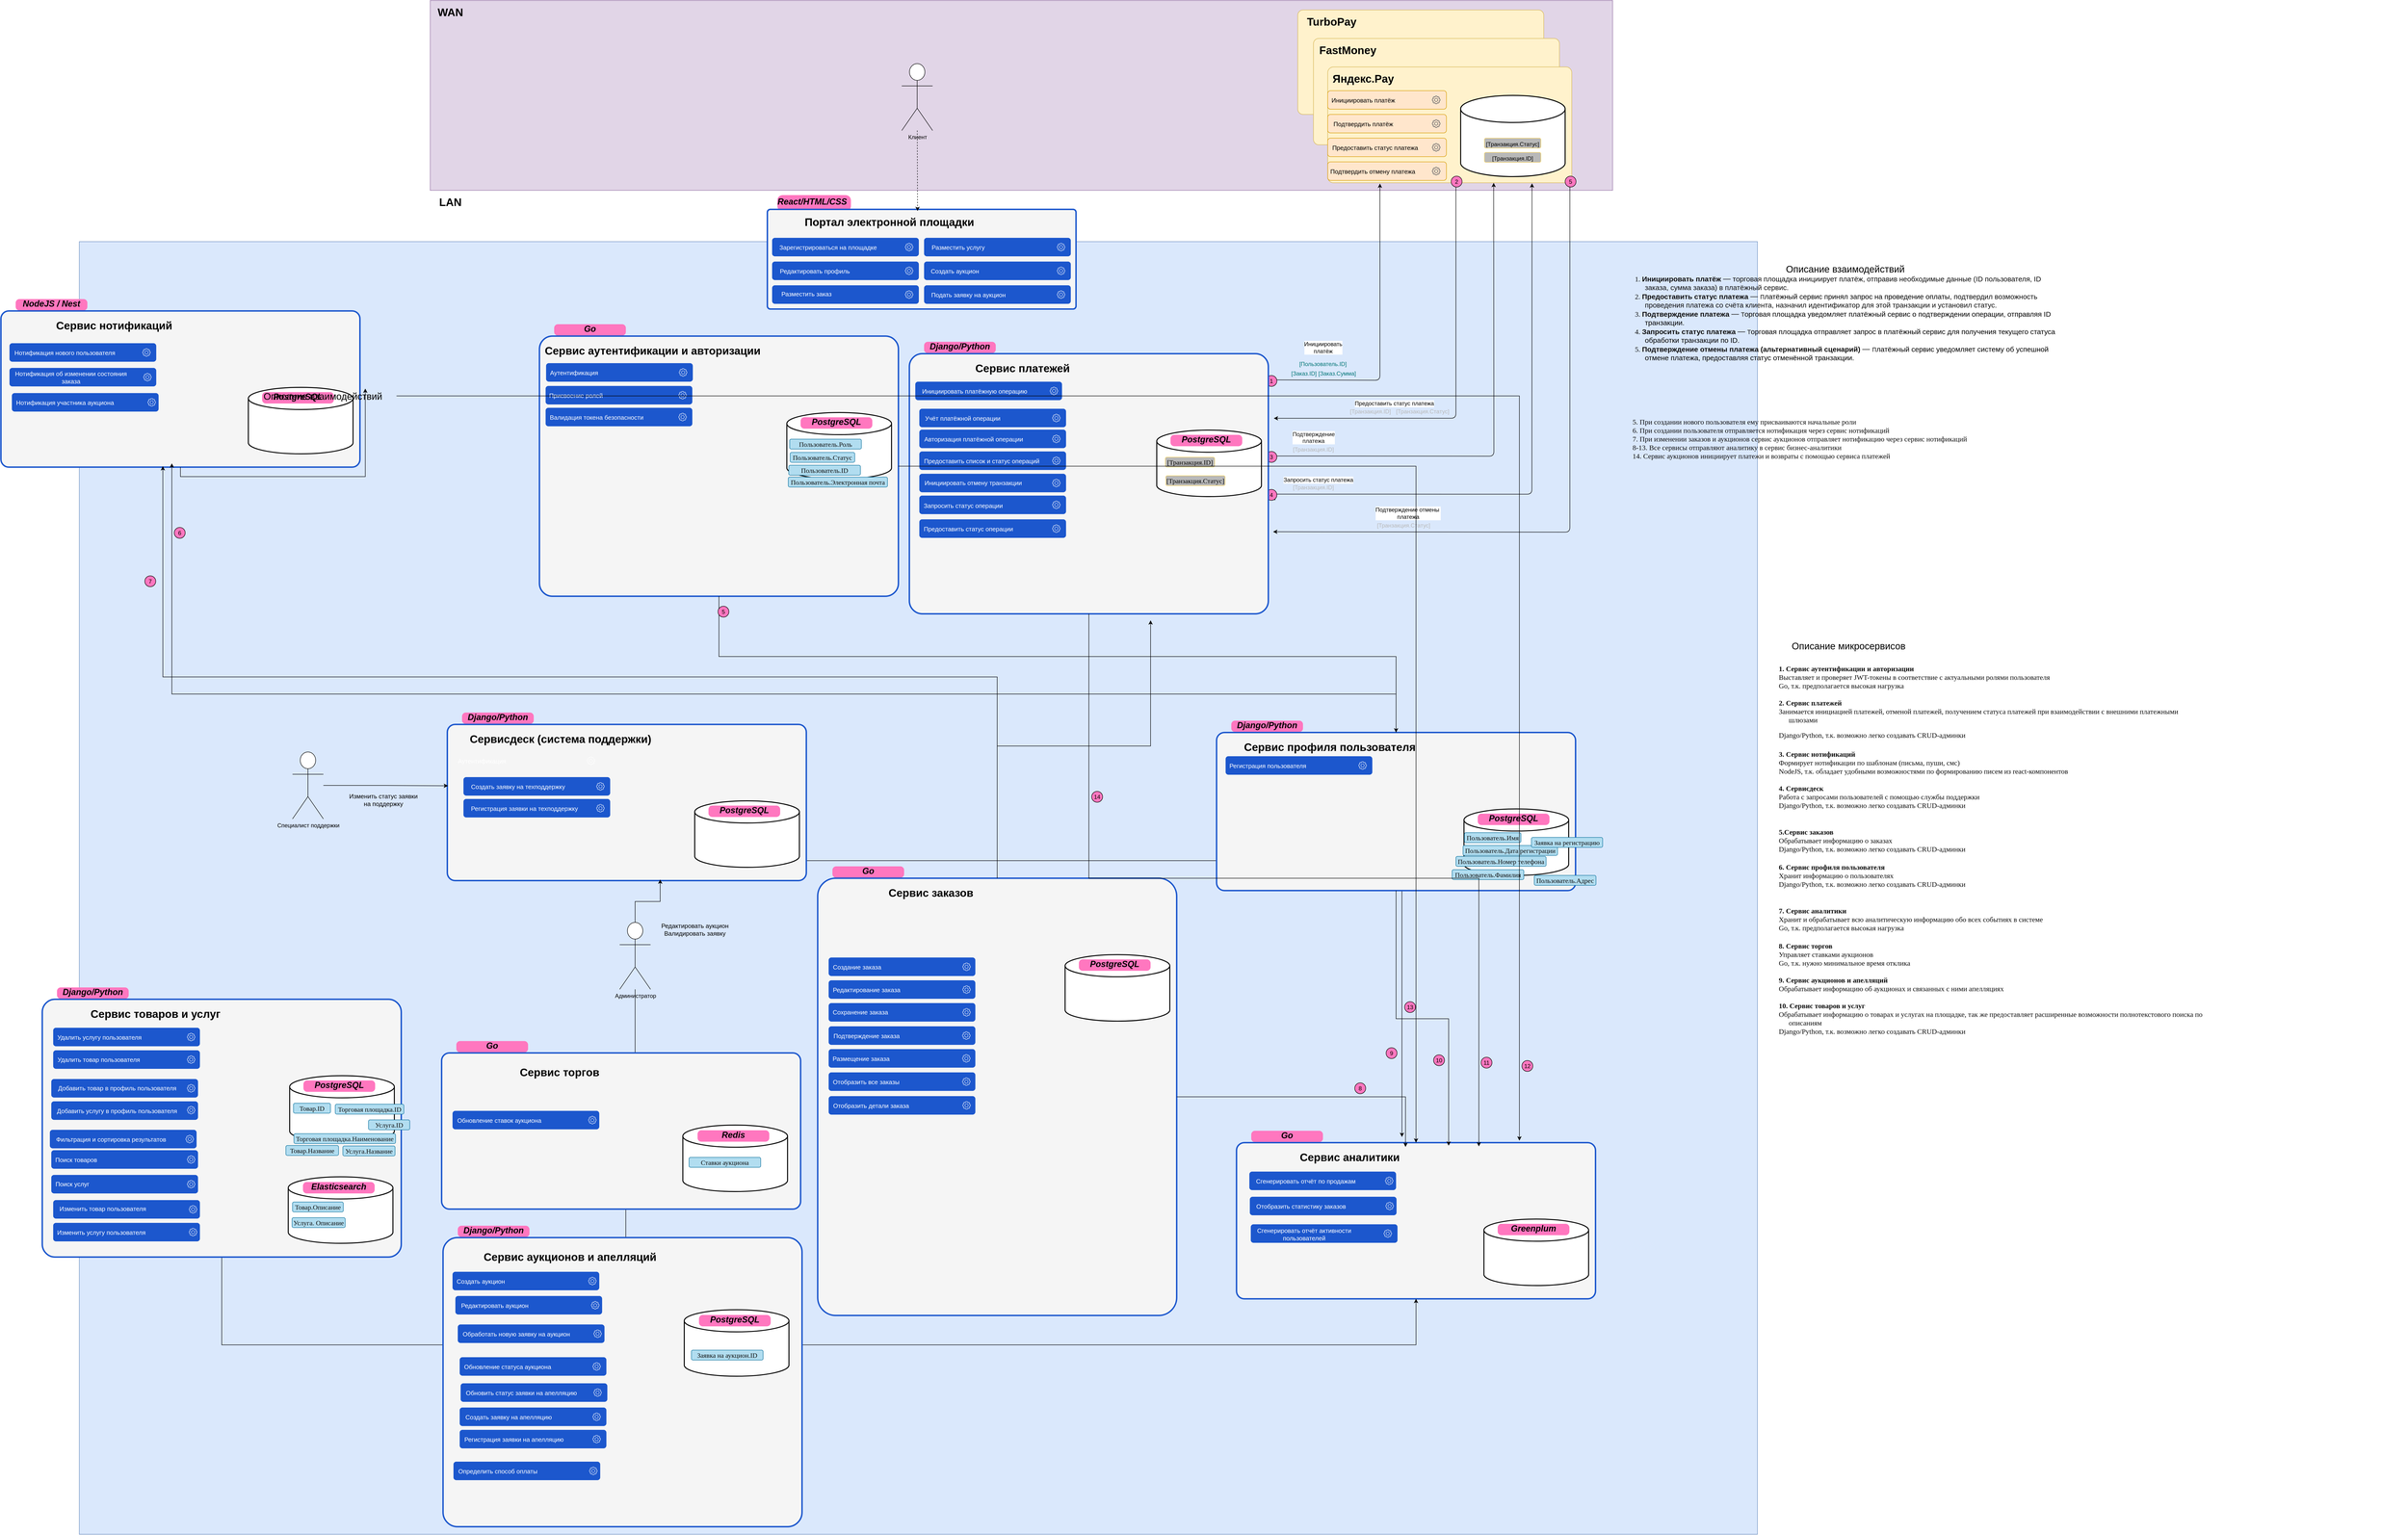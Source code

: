 <mxfile version="24.7.12">
  <diagram name="DF" id="BleSmaJVXqo2yb7Co1eL">
    <mxGraphModel dx="2001" dy="-88" grid="0" gridSize="10" guides="0" tooltips="0" connect="1" arrows="1" fold="1" page="0" pageScale="1" pageWidth="827" pageHeight="1169" math="0" shadow="0">
      <root>
        <mxCell id="0" />
        <mxCell id="1" parent="0" />
        <mxCell id="DGMLi5cMO5foJzpUdNS9-1" value="" style="rounded=0;whiteSpace=wrap;html=1;fillColor=#dae8fc;strokeColor=#6c8ebf;" vertex="1" parent="1">
          <mxGeometry x="191" y="2092" width="3534" height="2723" as="geometry" />
        </mxCell>
        <mxCell id="DGMLi5cMO5foJzpUdNS9-5" value="" style="group" vertex="1" connectable="0" parent="1">
          <mxGeometry x="1661" y="1981" width="155" height="49" as="geometry" />
        </mxCell>
        <mxCell id="DGMLi5cMO5foJzpUdNS9-6" value="&lt;p style=&quot;margin: 0px 0px 0px 13px; text-indent: -13px; font-variant-numeric: normal; font-variant-east-asian: normal; font-variant-alternates: normal; font-kerning: auto; font-optical-sizing: auto; font-feature-settings: normal; font-variation-settings: normal; font-variant-position: normal; font-stretch: normal; font-size: 14px; line-height: normal; color: rgb(14, 14, 14); text-align: start;&quot; class=&quot;p1&quot;&gt;&lt;br&gt;&lt;/p&gt;" style="rounded=1;whiteSpace=wrap;html=1;fillColor=#FF77BF;strokeColor=none;arcSize=33;" vertex="1" parent="DGMLi5cMO5foJzpUdNS9-5">
          <mxGeometry y="13" width="155" height="34" as="geometry" />
        </mxCell>
        <mxCell id="DGMLi5cMO5foJzpUdNS9-7" value="&lt;font style=&quot;font-size: 18px;&quot;&gt;&lt;i&gt;React/HTML/CSS&lt;/i&gt;&lt;/font&gt;" style="text;html=1;align=center;verticalAlign=middle;whiteSpace=wrap;rounded=1;shadow=0;fontSize=23;fontStyle=1" vertex="1" parent="DGMLi5cMO5foJzpUdNS9-5">
          <mxGeometry x="29" width="89" height="49" as="geometry" />
        </mxCell>
        <mxCell id="DGMLi5cMO5foJzpUdNS9-8" value="" style="rounded=0;whiteSpace=wrap;html=1;fillColor=#e1d5e7;strokeColor=#9673a6;movable=1;resizable=1;rotatable=1;deletable=1;editable=1;locked=0;connectable=1;" vertex="1" parent="1">
          <mxGeometry x="930" y="1584" width="2490" height="400" as="geometry" />
        </mxCell>
        <mxCell id="DGMLi5cMO5foJzpUdNS9-9" value="" style="group" vertex="1" connectable="0" parent="1">
          <mxGeometry x="2740" y="1604" width="535" height="220" as="geometry" />
        </mxCell>
        <mxCell id="DGMLi5cMO5foJzpUdNS9-10" value="" style="rounded=1;whiteSpace=wrap;html=1;arcSize=5;fillColor=#fff2cc;strokeColor=#d6b656;" vertex="1" parent="DGMLi5cMO5foJzpUdNS9-9">
          <mxGeometry x="17" width="518" height="220" as="geometry" />
        </mxCell>
        <mxCell id="DGMLi5cMO5foJzpUdNS9-11" value="TurboPay" style="text;html=1;align=center;verticalAlign=middle;whiteSpace=wrap;rounded=1;shadow=0;fontSize=23;fontStyle=1" vertex="1" parent="DGMLi5cMO5foJzpUdNS9-9">
          <mxGeometry width="177" height="49" as="geometry" />
        </mxCell>
        <mxCell id="DGMLi5cMO5foJzpUdNS9-12" value="" style="group" vertex="1" connectable="0" parent="1">
          <mxGeometry x="2790" y="1664" width="518" height="224" as="geometry" />
        </mxCell>
        <mxCell id="DGMLi5cMO5foJzpUdNS9-13" value="" style="rounded=1;whiteSpace=wrap;html=1;arcSize=5;fillColor=#fff2cc;strokeColor=#d6b656;" vertex="1" parent="DGMLi5cMO5foJzpUdNS9-12">
          <mxGeometry width="518" height="224" as="geometry" />
        </mxCell>
        <mxCell id="DGMLi5cMO5foJzpUdNS9-14" value="FastMoney" style="text;html=1;align=center;verticalAlign=middle;whiteSpace=wrap;rounded=1;shadow=0;fontSize=23;fontStyle=1" vertex="1" parent="DGMLi5cMO5foJzpUdNS9-12">
          <mxGeometry x="2" width="141" height="49" as="geometry" />
        </mxCell>
        <mxCell id="DGMLi5cMO5foJzpUdNS9-15" value="" style="group" vertex="1" connectable="0" parent="1">
          <mxGeometry x="2820" y="1724" width="514" height="244" as="geometry" />
        </mxCell>
        <mxCell id="DGMLi5cMO5foJzpUdNS9-16" value="" style="rounded=1;whiteSpace=wrap;html=1;arcSize=5;fillColor=#fff2cc;strokeColor=#d6b656;" vertex="1" parent="DGMLi5cMO5foJzpUdNS9-15">
          <mxGeometry width="514" height="244" as="geometry" />
        </mxCell>
        <mxCell id="DGMLi5cMO5foJzpUdNS9-17" value="Яндекс.Pay" style="text;html=1;align=center;verticalAlign=middle;whiteSpace=wrap;rounded=1;shadow=0;fontSize=23;fontStyle=1" vertex="1" parent="DGMLi5cMO5foJzpUdNS9-15">
          <mxGeometry width="150" height="49" as="geometry" />
        </mxCell>
        <mxCell id="DGMLi5cMO5foJzpUdNS9-43" value="Администратор" style="shape=umlActor;verticalLabelPosition=bottom;verticalAlign=top;html=1;outlineConnect=0;rounded=1;" vertex="1" parent="1">
          <mxGeometry x="1329" y="3526" width="65" height="141" as="geometry" />
        </mxCell>
        <mxCell id="DGMLi5cMO5foJzpUdNS9-45" value="WAN" style="text;html=1;align=center;verticalAlign=middle;whiteSpace=wrap;rounded=1;shadow=0;fontSize=23;fontStyle=1" vertex="1" parent="1">
          <mxGeometry x="930" y="1584" width="85" height="49" as="geometry" />
        </mxCell>
        <mxCell id="DGMLi5cMO5foJzpUdNS9-46" value="LAN" style="text;html=1;align=center;verticalAlign=middle;whiteSpace=wrap;rounded=1;shadow=0;fontSize=23;fontStyle=1" vertex="1" parent="1">
          <mxGeometry x="930" y="1984" width="85" height="49" as="geometry" />
        </mxCell>
        <mxCell id="DGMLi5cMO5foJzpUdNS9-47" value="" style="endArrow=classic;html=1;rounded=1;curved=0;entryX=1.001;entryY=0.222;entryDx=0;entryDy=0;entryPerimeter=0;" edge="1" parent="1">
          <mxGeometry width="50" height="50" relative="1" as="geometry">
            <mxPoint x="3090" y="1974" as="sourcePoint" />
            <mxPoint x="2706.451" y="2464.162" as="targetPoint" />
            <Array as="points">
              <mxPoint x="3090" y="2464" />
            </Array>
          </mxGeometry>
        </mxCell>
        <mxCell id="DGMLi5cMO5foJzpUdNS9-48" value="&lt;p style=&quot;margin: 0px 0px 0px 21px; text-indent: -21px; font-variant-numeric: normal; font-variant-east-asian: normal; font-variant-alternates: normal; font-kerning: auto; font-optical-sizing: auto; font-feature-settings: normal; font-variation-settings: normal; font-variant-position: normal; font-stretch: normal; line-height: normal; color: rgb(14, 14, 14); text-align: start; text-wrap: wrap;&quot; class=&quot;p1&quot;&gt;&lt;font style=&quot;font-size: 12px;&quot; face=&quot;Helvetica&quot;&gt;Подтверждение платежа&lt;/font&gt;&lt;/p&gt;" style="edgeLabel;html=1;align=center;verticalAlign=middle;resizable=0;points=[];rounded=1;" vertex="1" connectable="0" parent="DGMLi5cMO5foJzpUdNS9-47">
          <mxGeometry x="0.194" y="1" relative="1" as="geometry">
            <mxPoint x="-269" y="39" as="offset" />
          </mxGeometry>
        </mxCell>
        <mxCell id="DGMLi5cMO5foJzpUdNS9-49" value="" style="endArrow=classic;html=1;rounded=1;exitX=1.001;exitY=0.325;exitDx=0;exitDy=0;exitPerimeter=0;curved=0;entryX=0.68;entryY=1.001;entryDx=0;entryDy=0;entryPerimeter=0;" edge="1" parent="1" target="DGMLi5cMO5foJzpUdNS9-16">
          <mxGeometry width="50" height="50" relative="1" as="geometry">
            <mxPoint x="2706.451" y="2543.575" as="sourcePoint" />
            <mxPoint x="3170" y="2164" as="targetPoint" />
            <Array as="points">
              <mxPoint x="3170" y="2544" />
            </Array>
          </mxGeometry>
        </mxCell>
        <mxCell id="DGMLi5cMO5foJzpUdNS9-50" value="&lt;font style=&quot;font-size: 12px;&quot;&gt;Предоставить статус платежа&lt;/font&gt;" style="edgeLabel;html=1;align=center;verticalAlign=middle;resizable=0;points=[];rounded=1;" vertex="1" connectable="0" parent="DGMLi5cMO5foJzpUdNS9-49">
          <mxGeometry x="0.194" y="1" relative="1" as="geometry">
            <mxPoint x="-209" y="46" as="offset" />
          </mxGeometry>
        </mxCell>
        <mxCell id="DGMLi5cMO5foJzpUdNS9-51" value="" style="endArrow=classic;html=1;rounded=1;curved=0;entryX=1;entryY=0.532;entryDx=0;entryDy=0;entryPerimeter=0;" edge="1" parent="1">
          <mxGeometry width="50" height="50" relative="1" as="geometry">
            <mxPoint x="3330" y="1974" as="sourcePoint" />
            <mxPoint x="2705.0" y="2703.172" as="targetPoint" />
            <Array as="points">
              <mxPoint x="3330" y="2704" />
            </Array>
          </mxGeometry>
        </mxCell>
        <mxCell id="DGMLi5cMO5foJzpUdNS9-52" value="&lt;font style=&quot;font-size: 12px;&quot;&gt;Подтверждение отмены&amp;nbsp;&lt;/font&gt;&lt;div&gt;&lt;font style=&quot;font-size: 12px;&quot;&gt;платежа&lt;/font&gt;&lt;/div&gt;" style="edgeLabel;html=1;align=center;verticalAlign=middle;resizable=0;points=[];rounded=1;" vertex="1" connectable="0" parent="DGMLi5cMO5foJzpUdNS9-51">
          <mxGeometry x="0.194" y="1" relative="1" as="geometry">
            <mxPoint x="-262" y="-41" as="offset" />
          </mxGeometry>
        </mxCell>
        <mxCell id="DGMLi5cMO5foJzpUdNS9-53" value="" style="endArrow=classic;html=1;rounded=1;exitX=1;exitY=0.117;exitDx=0;exitDy=0;exitPerimeter=0;curved=0;entryX=0.214;entryY=1.007;entryDx=0;entryDy=0;entryPerimeter=0;" edge="1" parent="1" target="DGMLi5cMO5foJzpUdNS9-16">
          <mxGeometry width="50" height="50" relative="1" as="geometry">
            <mxPoint x="2705.0" y="2383.207" as="sourcePoint" />
            <mxPoint x="2925" y="2005" as="targetPoint" />
            <Array as="points">
              <mxPoint x="2930" y="2384" />
            </Array>
          </mxGeometry>
        </mxCell>
        <mxCell id="DGMLi5cMO5foJzpUdNS9-54" value="&lt;span style=&quot;text-wrap: wrap;&quot;&gt;&lt;font style=&quot;font-size: 12px;&quot;&gt;Инициировать платёж&lt;/font&gt;&lt;/span&gt;" style="edgeLabel;html=1;align=center;verticalAlign=middle;resizable=0;points=[];rounded=1;" vertex="1" connectable="0" parent="DGMLi5cMO5foJzpUdNS9-53">
          <mxGeometry x="0.194" y="1" relative="1" as="geometry">
            <mxPoint x="-119" y="87" as="offset" />
          </mxGeometry>
        </mxCell>
        <mxCell id="DGMLi5cMO5foJzpUdNS9-55" value="&lt;font style=&quot;font-size: 12px;&quot;&gt;[Транзакция.ID]&lt;/font&gt;" style="text;html=1;align=center;verticalAlign=middle;whiteSpace=wrap;rounded=1;fontSize=13;labelBackgroundColor=none;fontColor=#B8B8B8;" vertex="1" parent="1">
          <mxGeometry x="2860" y="2434" width="100" height="30" as="geometry" />
        </mxCell>
        <mxCell id="DGMLi5cMO5foJzpUdNS9-56" value="&lt;font style=&quot;font-size: 12px;&quot;&gt;[Транзакция.Статус]&lt;/font&gt;" style="text;html=1;align=center;verticalAlign=middle;whiteSpace=wrap;rounded=1;fontSize=13;labelBackgroundColor=none;fontColor=#B8B8B8;" vertex="1" parent="1">
          <mxGeometry x="2940" y="2434" width="160" height="30" as="geometry" />
        </mxCell>
        <mxCell id="DGMLi5cMO5foJzpUdNS9-57" value="&lt;font style=&quot;font-size: 12px;&quot;&gt;[Пользователь.ID]&lt;/font&gt;" style="text;html=1;align=center;verticalAlign=middle;whiteSpace=wrap;rounded=1;fontSize=13;labelBackgroundColor=none;fontColor=#007575;" vertex="1" parent="1">
          <mxGeometry x="2730" y="2334" width="160" height="30" as="geometry" />
        </mxCell>
        <mxCell id="DGMLi5cMO5foJzpUdNS9-58" value="&lt;font style=&quot;font-size: 12px;&quot;&gt;[Заказ.ID]&lt;/font&gt;" style="text;html=1;align=center;verticalAlign=middle;whiteSpace=wrap;rounded=1;fontSize=13;labelBackgroundColor=none;fontColor=#007575;" vertex="1" parent="1">
          <mxGeometry x="2690" y="2354" width="160" height="30" as="geometry" />
        </mxCell>
        <mxCell id="DGMLi5cMO5foJzpUdNS9-59" value="&lt;font style=&quot;font-size: 12px;&quot;&gt;[Заказ.Сумма]&lt;/font&gt;" style="text;html=1;align=center;verticalAlign=middle;whiteSpace=wrap;rounded=1;fontSize=13;labelBackgroundColor=none;fontColor=#007575;" vertex="1" parent="1">
          <mxGeometry x="2760" y="2354" width="160" height="30" as="geometry" />
        </mxCell>
        <mxCell id="DGMLi5cMO5foJzpUdNS9-60" value="&lt;font style=&quot;font-size: 12px;&quot;&gt;[Транзакция.ID]&lt;/font&gt;" style="text;html=1;align=center;verticalAlign=middle;whiteSpace=wrap;rounded=1;fontSize=13;labelBackgroundColor=none;fontColor=#B8B8B8;" vertex="1" parent="1">
          <mxGeometry x="2740" y="2514" width="100" height="30" as="geometry" />
        </mxCell>
        <mxCell id="DGMLi5cMO5foJzpUdNS9-61" value="" style="endArrow=classic;html=1;rounded=1;exitX=1;exitY=0.429;exitDx=0;exitDy=0;exitPerimeter=0;curved=0;entryX=0.837;entryY=1.005;entryDx=0;entryDy=0;entryPerimeter=0;" edge="1" parent="1" source="DGMLi5cMO5foJzpUdNS9-69" target="DGMLi5cMO5foJzpUdNS9-16">
          <mxGeometry width="50" height="50" relative="1" as="geometry">
            <mxPoint x="2710" y="2628" as="sourcePoint" />
            <mxPoint x="3174" y="2244" as="targetPoint" />
            <Array as="points">
              <mxPoint x="3250" y="2624" />
            </Array>
          </mxGeometry>
        </mxCell>
        <mxCell id="DGMLi5cMO5foJzpUdNS9-62" value="&lt;font style=&quot;font-size: 12px;&quot;&gt;Запросить статус платежа&lt;/font&gt;" style="edgeLabel;html=1;align=center;verticalAlign=middle;resizable=0;points=[];rounded=1;" vertex="1" connectable="0" parent="DGMLi5cMO5foJzpUdNS9-61">
          <mxGeometry x="-0.441" y="-1" relative="1" as="geometry">
            <mxPoint x="-246" y="-31" as="offset" />
          </mxGeometry>
        </mxCell>
        <mxCell id="DGMLi5cMO5foJzpUdNS9-63" value="&lt;font style=&quot;font-size: 12px;&quot;&gt;[Транзакция.ID]&lt;/font&gt;" style="text;html=1;align=center;verticalAlign=middle;whiteSpace=wrap;rounded=1;fontSize=13;labelBackgroundColor=none;fontColor=#B8B8B8;" vertex="1" parent="1">
          <mxGeometry x="2740" y="2594" width="100" height="30" as="geometry" />
        </mxCell>
        <mxCell id="DGMLi5cMO5foJzpUdNS9-64" value="&lt;font style=&quot;font-size: 12px;&quot;&gt;[Транзакция.Статус]&lt;/font&gt;" style="text;html=1;align=center;verticalAlign=middle;whiteSpace=wrap;rounded=1;fontSize=13;labelBackgroundColor=none;fontColor=#B8B8B8;" vertex="1" parent="1">
          <mxGeometry x="2900" y="2674" width="160" height="30" as="geometry" />
        </mxCell>
        <mxCell id="DGMLi5cMO5foJzpUdNS9-65" value="1" style="ellipse;whiteSpace=wrap;html=1;aspect=fixed;rounded=1;fillColor=#FF77BF;" vertex="1" parent="1">
          <mxGeometry x="2690" y="2374" width="23" height="23" as="geometry" />
        </mxCell>
        <mxCell id="DGMLi5cMO5foJzpUdNS9-66" value="2" style="ellipse;whiteSpace=wrap;html=1;aspect=fixed;rounded=1;fillColor=#FF77BF;" vertex="1" parent="1">
          <mxGeometry x="3080" y="1954" width="23" height="23" as="geometry" />
        </mxCell>
        <mxCell id="DGMLi5cMO5foJzpUdNS9-67" value="3" style="ellipse;whiteSpace=wrap;html=1;aspect=fixed;rounded=1;fillColor=#ff77bf;" vertex="1" parent="1">
          <mxGeometry x="2690" y="2534" width="23" height="23" as="geometry" />
        </mxCell>
        <mxCell id="DGMLi5cMO5foJzpUdNS9-68" value="" style="endArrow=classic;html=1;rounded=1;exitX=1;exitY=0.429;exitDx=0;exitDy=0;exitPerimeter=0;curved=0;entryX=0.837;entryY=1.005;entryDx=0;entryDy=0;entryPerimeter=0;" edge="1" parent="1" target="DGMLi5cMO5foJzpUdNS9-69">
          <mxGeometry width="50" height="50" relative="1" as="geometry">
            <mxPoint x="2705.0" y="2623.759" as="sourcePoint" />
            <mxPoint x="3250" y="2159" as="targetPoint" />
            <Array as="points" />
          </mxGeometry>
        </mxCell>
        <mxCell id="DGMLi5cMO5foJzpUdNS9-69" value="4" style="ellipse;whiteSpace=wrap;html=1;aspect=fixed;rounded=1;fillColor=#FF77BF;" vertex="1" parent="1">
          <mxGeometry x="2690" y="2614" width="23" height="23" as="geometry" />
        </mxCell>
        <mxCell id="DGMLi5cMO5foJzpUdNS9-70" value="5" style="ellipse;whiteSpace=wrap;html=1;aspect=fixed;rounded=1;fillColor=#FF77BF;" vertex="1" parent="1">
          <mxGeometry x="3320" y="1954" width="23" height="23" as="geometry" />
        </mxCell>
        <mxCell id="DGMLi5cMO5foJzpUdNS9-71" value="" style="strokeWidth=2;html=1;shape=mxgraph.flowchart.database;whiteSpace=wrap;rounded=1;movable=1;resizable=1;rotatable=1;deletable=1;editable=1;locked=0;connectable=1;" vertex="1" parent="1">
          <mxGeometry x="3100" y="1784" width="220" height="171" as="geometry" />
        </mxCell>
        <mxCell id="DGMLi5cMO5foJzpUdNS9-74" value="&lt;p style=&quot;margin: 0px 0px 0px 13px; text-indent: -13px; font-variant-numeric: normal; font-variant-east-asian: normal; font-variant-alternates: normal; font-kerning: auto; font-optical-sizing: auto; font-feature-settings: normal; font-variation-settings: normal; font-variant-position: normal; font-stretch: normal; font-size: 14px; line-height: normal; text-align: start;&quot; class=&quot;p1&quot;&gt;&lt;span style=&quot;font-size: 12px; text-align: center; text-indent: 0px;&quot;&gt;[Транзакция.Статус]&lt;/span&gt;&lt;br&gt;&lt;/p&gt;" style="rounded=1;whiteSpace=wrap;html=1;fillColor=#B8B8B8;strokeColor=#FFD966;" vertex="1" parent="1">
          <mxGeometry x="3150" y="1874" width="119" height="21" as="geometry" />
        </mxCell>
        <mxCell id="DGMLi5cMO5foJzpUdNS9-75" value="&lt;p style=&quot;margin: 0px 0px 0px 13px; text-indent: -13px; font-variant-numeric: normal; font-variant-east-asian: normal; font-variant-alternates: normal; font-kerning: auto; font-optical-sizing: auto; font-feature-settings: normal; font-variation-settings: normal; font-variant-position: normal; font-stretch: normal; font-size: 14px; line-height: normal; text-align: start;&quot; class=&quot;p1&quot;&gt;&lt;span style=&quot;font-size: 12px; text-align: center; text-indent: 0px;&quot;&gt;[Транзакция.ID]&lt;/span&gt;&lt;br&gt;&lt;/p&gt;" style="rounded=1;whiteSpace=wrap;html=1;fillColor=#B8B8B8;strokeColor=#FFD966;" vertex="1" parent="1">
          <mxGeometry x="3150" y="1904" width="119" height="21" as="geometry" />
        </mxCell>
        <mxCell id="DGMLi5cMO5foJzpUdNS9-76" value="Редактировать аукцион&lt;div&gt;Валидировать заявку&lt;/div&gt;" style="text;html=1;align=center;verticalAlign=middle;whiteSpace=wrap;rounded=1;fontSize=13;" vertex="1" parent="1">
          <mxGeometry x="1366" y="3526" width="243" height="30" as="geometry" />
        </mxCell>
        <mxCell id="DGMLi5cMO5foJzpUdNS9-77" value="Специалист поддержки" style="shape=umlActor;verticalLabelPosition=bottom;verticalAlign=top;html=1;outlineConnect=0;rounded=1;" vertex="1" parent="1">
          <mxGeometry x="640" y="3167" width="65" height="141" as="geometry" />
        </mxCell>
        <mxCell id="DGMLi5cMO5foJzpUdNS9-79" value="&lt;div&gt;Изменить статус заявки&lt;/div&gt;&lt;div&gt;на поддержку&lt;/div&gt;" style="text;html=1;align=center;verticalAlign=middle;whiteSpace=wrap;rounded=1;fontSize=13;" vertex="1" parent="1">
          <mxGeometry x="710" y="3253" width="243" height="30" as="geometry" />
        </mxCell>
        <mxCell id="DGMLi5cMO5foJzpUdNS9-80" value="" style="rounded=1;whiteSpace=wrap;html=1;arcSize=3;fillColor=#f5f5f5;strokeColor=#1C57CD;strokeWidth=3;align=center;verticalAlign=middle;fontFamily=Helvetica;fontSize=12;fontColor=#333333;resizable=1;" vertex="1" parent="1">
          <mxGeometry x="1640" y="2024" width="650" height="210" as="geometry" />
        </mxCell>
        <mxCell id="DGMLi5cMO5foJzpUdNS9-81" value="Портал электронной площадки" style="text;html=1;align=center;verticalAlign=middle;whiteSpace=wrap;rounded=1;shadow=0;fontSize=23;fontStyle=1" vertex="1" parent="1">
          <mxGeometry x="1707" y="2026" width="380" height="49" as="geometry" />
        </mxCell>
        <mxCell id="DGMLi5cMO5foJzpUdNS9-91" value="Клиент" style="shape=umlActor;verticalLabelPosition=bottom;verticalAlign=top;html=1;outlineConnect=0;rounded=1;" vertex="1" parent="1">
          <mxGeometry x="1923" y="1717" width="65" height="141" as="geometry" />
        </mxCell>
        <mxCell id="DGMLi5cMO5foJzpUdNS9-92" value="" style="endArrow=classic;html=1;rounded=1;dashed=1;entryX=0.727;entryY=0.031;entryDx=0;entryDy=0;entryPerimeter=0;fontSize=12;" edge="1" parent="1" source="DGMLi5cMO5foJzpUdNS9-91">
          <mxGeometry width="50" height="50" relative="1" as="geometry">
            <mxPoint x="1955" y="1764" as="sourcePoint" />
            <mxPoint x="1956.26" y="2027.519" as="targetPoint" />
            <Array as="points" />
          </mxGeometry>
        </mxCell>
        <mxCell id="DGMLi5cMO5foJzpUdNS9-95" value="&lt;h1 style=&quot;margin-top: 0px; font-size: 15px;&quot;&gt;&lt;p class=&quot;p1&quot; style=&quot;margin: 0px 0px 0px 21px; text-indent: -21px; font-variant-numeric: normal; font-variant-east-asian: normal; font-variant-alternates: normal; font-kerning: auto; font-optical-sizing: auto; font-feature-settings: normal; font-variation-settings: normal; font-variant-position: normal; font-stretch: normal; font-size: 15px; line-height: normal; color: rgb(14, 14, 14);&quot;&gt;&lt;span class=&quot;s1&quot; style=&quot;font-weight: 400; font-variant-numeric: normal; font-variant-east-asian: normal; font-variant-alternates: normal; font-kerning: auto; font-optical-sizing: auto; font-feature-settings: normal; font-variation-settings: normal; font-variant-position: normal; font-stretch: normal; line-height: normal; font-family: &amp;quot;Times New Roman&amp;quot;; font-size: 15px;&quot;&gt;1.&amp;nbsp;&lt;/span&gt;&lt;b style=&quot;font-size: 15px;&quot;&gt;Инициировать платёж&lt;/b&gt;&lt;b style=&quot;font-weight: 400; font-size: 15px;&quot;&gt;&amp;nbsp;&lt;/b&gt;&lt;span style=&quot;background-color: initial; color: rgb(51, 51, 51); font-family: &amp;quot;YS Text&amp;quot;, -apple-system, BlinkMacSystemFont, Arial, Helvetica, sans-serif; font-size: 16px; font-weight: 400;&quot;&gt;—&lt;/span&gt;&lt;span style=&quot;background-color: initial; color: rgb(0, 0, 0); font-weight: normal;&quot;&gt;&amp;nbsp;т&lt;/span&gt;&lt;span style=&quot;background-color: initial; font-weight: 400;&quot;&gt;орговая площадка инициирует платёж, отправив необходимые данные (ID пользователя, ID заказа, сумма заказа) в платёжный сервис.&lt;/span&gt;&lt;/p&gt;&lt;p class=&quot;p1&quot; style=&quot;margin: 0px 0px 0px 21px; text-indent: -21px; font-variant-numeric: normal; font-variant-east-asian: normal; font-variant-alternates: normal; font-kerning: auto; font-optical-sizing: auto; font-feature-settings: normal; font-variation-settings: normal; font-variant-position: normal; font-weight: 400; font-stretch: normal; font-size: 15px; line-height: normal; color: rgb(14, 14, 14);&quot;&gt;&lt;span class=&quot;s1&quot; style=&quot;font-variant-numeric: normal; font-variant-east-asian: normal; font-variant-alternates: normal; font-kerning: auto; font-optical-sizing: auto; font-feature-settings: normal; font-variation-settings: normal; font-variant-position: normal; font-stretch: normal; line-height: normal; font-family: &amp;quot;Times New Roman&amp;quot;; font-size: 15px;&quot;&gt;2.&amp;nbsp;&lt;/span&gt;&lt;b style=&quot;font-size: 15px;&quot;&gt;Предоставить статус платежа&amp;nbsp;&lt;/b&gt;&lt;span style=&quot;background-color: initial; color: rgb(51, 51, 51); font-family: &amp;quot;YS Text&amp;quot;, -apple-system, BlinkMacSystemFont, Arial, Helvetica, sans-serif; font-size: 16px;&quot;&gt;— п&lt;/span&gt;&lt;span style=&quot;background-color: initial; color: rgb(0, 0, 0);&quot;&gt;латё&lt;/span&gt;&lt;span style=&quot;background-color: initial; color: rgb(0, 0, 0);&quot;&gt;жный сервис принял запрос на проведение оплаты,&lt;/span&gt;&lt;span style=&quot;background-color: initial;&quot; class=&quot;Apple-converted-space&quot;&gt;&amp;nbsp;&lt;/span&gt;&lt;span style=&quot;background-color: initial;&quot;&gt;подтвердил возможность проведения платежа со счёта клиента, назначил идентификатор для этой транзакции и установил статус.&lt;/span&gt;&lt;/p&gt;&lt;p class=&quot;p1&quot; style=&quot;margin: 0px 0px 0px 21px; text-indent: -21px; font-variant-numeric: normal; font-variant-east-asian: normal; font-variant-alternates: normal; font-kerning: auto; font-optical-sizing: auto; font-feature-settings: normal; font-variation-settings: normal; font-variant-position: normal; font-weight: 400; font-stretch: normal; font-size: 15px; line-height: normal; color: rgb(14, 14, 14);&quot;&gt;&lt;span class=&quot;s1&quot; style=&quot;font-variant-numeric: normal; font-variant-east-asian: normal; font-variant-alternates: normal; font-kerning: auto; font-optical-sizing: auto; font-feature-settings: normal; font-variation-settings: normal; font-variant-position: normal; font-stretch: normal; line-height: normal; font-family: &amp;quot;Times New Roman&amp;quot;; font-size: 15px;&quot;&gt;3.&amp;nbsp;&lt;/span&gt;&lt;b style=&quot;font-size: 15px;&quot;&gt;Подтверждение платежа&amp;nbsp;&lt;/b&gt;&lt;span style=&quot;background-color: initial; color: rgb(51, 51, 51); font-family: &amp;quot;YS Text&amp;quot;, -apple-system, BlinkMacSystemFont, Arial, Helvetica, sans-serif; font-size: 16px;&quot;&gt;— т&lt;/span&gt;&lt;span style=&quot;background-color: initial; color: rgb(0, 0, 0);&quot;&gt;орговая площадка уведомляет платёжный сервис о подтверждении операции, отправляя ID транзакции.&lt;/span&gt;&lt;/p&gt;&lt;p class=&quot;p1&quot; style=&quot;margin: 0px 0px 0px 21px; text-indent: -21px; font-variant-numeric: normal; font-variant-east-asian: normal; font-variant-alternates: normal; font-kerning: auto; font-optical-sizing: auto; font-feature-settings: normal; font-variation-settings: normal; font-variant-position: normal; font-weight: 400; font-stretch: normal; font-size: 15px; line-height: normal; color: rgb(14, 14, 14);&quot;&gt;&lt;span class=&quot;s1&quot; style=&quot;font-variant-numeric: normal; font-variant-east-asian: normal; font-variant-alternates: normal; font-kerning: auto; font-optical-sizing: auto; font-feature-settings: normal; font-variation-settings: normal; font-variant-position: normal; font-stretch: normal; line-height: normal; font-family: &amp;quot;Times New Roman&amp;quot;; font-size: 15px;&quot;&gt;4.&amp;nbsp;&lt;/span&gt;&lt;b style=&quot;font-size: 15px;&quot;&gt;Запросить статус платежа&lt;/b&gt;&amp;nbsp;&lt;span style=&quot;background-color: initial; color: rgb(51, 51, 51); font-family: &amp;quot;YS Text&amp;quot;, -apple-system, BlinkMacSystemFont, Arial, Helvetica, sans-serif; font-size: 16px;&quot;&gt;— т&lt;/span&gt;&lt;span style=&quot;background-color: initial; color: rgb(0, 0, 0);&quot;&gt;орговая площадка отправляет запрос в платёжный сервис для получения текущего статуса обработки транзакции по ID.&lt;/span&gt;&lt;/p&gt;&lt;p class=&quot;p1&quot; style=&quot;margin: 0px 0px 0px 21px; text-indent: -21px; font-variant-numeric: normal; font-variant-east-asian: normal; font-variant-alternates: normal; font-kerning: auto; font-optical-sizing: auto; font-feature-settings: normal; font-variation-settings: normal; font-variant-position: normal; font-weight: 400; font-stretch: normal; font-size: 15px; line-height: normal; color: rgb(14, 14, 14);&quot;&gt;&lt;span class=&quot;s1&quot; style=&quot;font-variant-numeric: normal; font-variant-east-asian: normal; font-variant-alternates: normal; font-kerning: auto; font-optical-sizing: auto; font-feature-settings: normal; font-variation-settings: normal; font-variant-position: normal; font-stretch: normal; line-height: normal; font-family: &amp;quot;Times New Roman&amp;quot;; font-size: 15px;&quot;&gt;5.&amp;nbsp;&lt;/span&gt;&lt;b style=&quot;font-size: 15px;&quot;&gt;Подтверждение отмены платежа (альтернативный сценарий)&amp;nbsp;&lt;/b&gt;&lt;span style=&quot;background-color: initial; color: rgb(51, 51, 51); font-family: &amp;quot;YS Text&amp;quot;, -apple-system, BlinkMacSystemFont, Arial, Helvetica, sans-serif; font-size: 16px;&quot;&gt;— п&lt;/span&gt;&lt;span style=&quot;background-color: initial; color: rgb(0, 0, 0);&quot;&gt;латёжный сервис уведомляет систему об успешной отмене платежа, предоставляя статус отменённой транзакции.&lt;/span&gt;&lt;/p&gt;&lt;/h1&gt;" style="text;html=1;whiteSpace=wrap;overflow=hidden;rounded=0;fontSize=15;" vertex="1" parent="1">
          <mxGeometry x="3465" y="2153" width="904" height="189" as="geometry" />
        </mxCell>
        <mxCell id="DGMLi5cMO5foJzpUdNS9-96" value="&lt;font style=&quot;font-size: 20px;&quot;&gt;Описание взаимодействий&lt;/font&gt;" style="text;html=1;align=center;verticalAlign=middle;whiteSpace=wrap;rounded=0;" vertex="1" parent="1">
          <mxGeometry x="3057" y="3212" width="310" height="30" as="geometry" />
        </mxCell>
        <mxCell id="DGMLi5cMO5foJzpUdNS9-102" value="" style="group" vertex="1" connectable="0" parent="1">
          <mxGeometry x="1650" y="2084" width="309" height="39" as="geometry" />
        </mxCell>
        <mxCell id="DGMLi5cMO5foJzpUdNS9-103" value="" style="group" vertex="1" connectable="0" parent="DGMLi5cMO5foJzpUdNS9-102">
          <mxGeometry width="309" height="39" as="geometry" />
        </mxCell>
        <mxCell id="DGMLi5cMO5foJzpUdNS9-104" value="" style="rounded=1;whiteSpace=wrap;html=1;fillColor=#1C57CD;strokeColor=none;" vertex="1" parent="DGMLi5cMO5foJzpUdNS9-103">
          <mxGeometry width="309" height="39" as="geometry" />
        </mxCell>
        <mxCell id="DGMLi5cMO5foJzpUdNS9-105" value="" style="sketch=0;outlineConnect=0;fontColor=#FFFFFF;gradientColor=none;fillColor=#FFFFFF;strokeColor=none;dashed=0;verticalLabelPosition=bottom;verticalAlign=top;align=center;html=1;fontSize=12;fontStyle=0;aspect=fixed;pointerEvents=1;shape=mxgraph.aws4.gear;rounded=1;" vertex="1" parent="DGMLi5cMO5foJzpUdNS9-103">
          <mxGeometry x="280" y="11" width="17" height="17" as="geometry" />
        </mxCell>
        <mxCell id="DGMLi5cMO5foJzpUdNS9-106" value="Зарегистрироваться на площадке" style="text;html=1;align=center;verticalAlign=middle;whiteSpace=wrap;rounded=1;fontSize=13;fontColor=#FFFFFF;" vertex="1" parent="DGMLi5cMO5foJzpUdNS9-103">
          <mxGeometry x="9" y="4.5" width="218" height="30" as="geometry" />
        </mxCell>
        <mxCell id="DGMLi5cMO5foJzpUdNS9-107" value="" style="group" vertex="1" connectable="0" parent="1">
          <mxGeometry x="1650" y="2134" width="309" height="39" as="geometry" />
        </mxCell>
        <mxCell id="DGMLi5cMO5foJzpUdNS9-108" value="" style="group" vertex="1" connectable="0" parent="DGMLi5cMO5foJzpUdNS9-107">
          <mxGeometry width="309" height="39" as="geometry" />
        </mxCell>
        <mxCell id="DGMLi5cMO5foJzpUdNS9-109" value="" style="rounded=1;whiteSpace=wrap;html=1;fillColor=#1C57CD;strokeColor=none;" vertex="1" parent="DGMLi5cMO5foJzpUdNS9-108">
          <mxGeometry width="309" height="39" as="geometry" />
        </mxCell>
        <mxCell id="DGMLi5cMO5foJzpUdNS9-110" value="" style="sketch=0;outlineConnect=0;fontColor=#FFFFFF;gradientColor=none;fillColor=#FFFFFF;strokeColor=none;dashed=0;verticalLabelPosition=bottom;verticalAlign=top;align=center;html=1;fontSize=12;fontStyle=0;aspect=fixed;pointerEvents=1;shape=mxgraph.aws4.gear;rounded=1;" vertex="1" parent="DGMLi5cMO5foJzpUdNS9-108">
          <mxGeometry x="280" y="11" width="17" height="17" as="geometry" />
        </mxCell>
        <mxCell id="DGMLi5cMO5foJzpUdNS9-111" value="Редактировать профиль" style="text;html=1;align=center;verticalAlign=middle;whiteSpace=wrap;rounded=1;fontSize=13;fontColor=#FFFFFF;" vertex="1" parent="DGMLi5cMO5foJzpUdNS9-108">
          <mxGeometry x="8" y="4.5" width="164" height="30" as="geometry" />
        </mxCell>
        <mxCell id="DGMLi5cMO5foJzpUdNS9-112" value="" style="group" vertex="1" connectable="0" parent="1">
          <mxGeometry x="1650" y="2184" width="309" height="39" as="geometry" />
        </mxCell>
        <mxCell id="DGMLi5cMO5foJzpUdNS9-113" value="" style="group" vertex="1" connectable="0" parent="DGMLi5cMO5foJzpUdNS9-112">
          <mxGeometry width="309" height="39" as="geometry" />
        </mxCell>
        <mxCell id="DGMLi5cMO5foJzpUdNS9-114" value="" style="rounded=1;whiteSpace=wrap;html=1;fillColor=#1C57CD;strokeColor=none;" vertex="1" parent="DGMLi5cMO5foJzpUdNS9-113">
          <mxGeometry width="309" height="39" as="geometry" />
        </mxCell>
        <mxCell id="DGMLi5cMO5foJzpUdNS9-115" value="" style="sketch=0;outlineConnect=0;fontColor=#FFFFFF;gradientColor=none;fillColor=#FFFFFF;strokeColor=none;dashed=0;verticalLabelPosition=bottom;verticalAlign=top;align=center;html=1;fontSize=12;fontStyle=0;aspect=fixed;pointerEvents=1;shape=mxgraph.aws4.gear;rounded=1;" vertex="1" parent="DGMLi5cMO5foJzpUdNS9-113">
          <mxGeometry x="280" y="11" width="17" height="17" as="geometry" />
        </mxCell>
        <mxCell id="DGMLi5cMO5foJzpUdNS9-116" value="Разместить заказ" style="text;html=1;align=center;verticalAlign=middle;whiteSpace=wrap;rounded=1;fontSize=13;fontColor=#FFFFFF;" vertex="1" parent="DGMLi5cMO5foJzpUdNS9-113">
          <mxGeometry x="14" y="3" width="117" height="30" as="geometry" />
        </mxCell>
        <mxCell id="DGMLi5cMO5foJzpUdNS9-117" value="" style="group" vertex="1" connectable="0" parent="1">
          <mxGeometry x="1970" y="2084" width="309" height="39" as="geometry" />
        </mxCell>
        <mxCell id="DGMLi5cMO5foJzpUdNS9-118" value="" style="group" vertex="1" connectable="0" parent="DGMLi5cMO5foJzpUdNS9-117">
          <mxGeometry width="309" height="39" as="geometry" />
        </mxCell>
        <mxCell id="DGMLi5cMO5foJzpUdNS9-119" value="" style="rounded=1;whiteSpace=wrap;html=1;fillColor=#1C57CD;strokeColor=none;" vertex="1" parent="DGMLi5cMO5foJzpUdNS9-118">
          <mxGeometry width="309" height="39" as="geometry" />
        </mxCell>
        <mxCell id="DGMLi5cMO5foJzpUdNS9-120" value="" style="sketch=0;outlineConnect=0;fontColor=#FFFFFF;gradientColor=none;fillColor=#FFFFFF;strokeColor=none;dashed=0;verticalLabelPosition=bottom;verticalAlign=top;align=center;html=1;fontSize=12;fontStyle=0;aspect=fixed;pointerEvents=1;shape=mxgraph.aws4.gear;rounded=1;" vertex="1" parent="DGMLi5cMO5foJzpUdNS9-118">
          <mxGeometry x="280" y="11" width="17" height="17" as="geometry" />
        </mxCell>
        <mxCell id="DGMLi5cMO5foJzpUdNS9-121" value="Разместить услугу" style="text;html=1;align=center;verticalAlign=middle;whiteSpace=wrap;rounded=1;fontSize=13;fontColor=#FFFFFF;" vertex="1" parent="DGMLi5cMO5foJzpUdNS9-118">
          <mxGeometry x="6" y="4.5" width="132" height="30" as="geometry" />
        </mxCell>
        <mxCell id="DGMLi5cMO5foJzpUdNS9-122" value="" style="group" vertex="1" connectable="0" parent="1">
          <mxGeometry x="1970" y="2134" width="309" height="39" as="geometry" />
        </mxCell>
        <mxCell id="DGMLi5cMO5foJzpUdNS9-123" value="" style="group" vertex="1" connectable="0" parent="DGMLi5cMO5foJzpUdNS9-122">
          <mxGeometry width="309" height="39" as="geometry" />
        </mxCell>
        <mxCell id="DGMLi5cMO5foJzpUdNS9-124" value="" style="rounded=1;whiteSpace=wrap;html=1;fillColor=#1C57CD;strokeColor=none;" vertex="1" parent="DGMLi5cMO5foJzpUdNS9-123">
          <mxGeometry width="309" height="39" as="geometry" />
        </mxCell>
        <mxCell id="DGMLi5cMO5foJzpUdNS9-125" value="" style="sketch=0;outlineConnect=0;fontColor=#FFFFFF;gradientColor=none;fillColor=#FFFFFF;strokeColor=none;dashed=0;verticalLabelPosition=bottom;verticalAlign=top;align=center;html=1;fontSize=12;fontStyle=0;aspect=fixed;pointerEvents=1;shape=mxgraph.aws4.gear;rounded=1;" vertex="1" parent="DGMLi5cMO5foJzpUdNS9-123">
          <mxGeometry x="280" y="11" width="17" height="17" as="geometry" />
        </mxCell>
        <mxCell id="DGMLi5cMO5foJzpUdNS9-126" value="Создать аукцион" style="text;html=1;align=center;verticalAlign=middle;whiteSpace=wrap;rounded=1;fontSize=13;fontColor=#FFFFFF;" vertex="1" parent="DGMLi5cMO5foJzpUdNS9-123">
          <mxGeometry x="10" y="4.5" width="110" height="30" as="geometry" />
        </mxCell>
        <mxCell id="DGMLi5cMO5foJzpUdNS9-127" value="" style="group" vertex="1" connectable="0" parent="1">
          <mxGeometry x="1970" y="2184" width="309" height="39" as="geometry" />
        </mxCell>
        <mxCell id="DGMLi5cMO5foJzpUdNS9-128" value="" style="group" vertex="1" connectable="0" parent="DGMLi5cMO5foJzpUdNS9-127">
          <mxGeometry width="309" height="39" as="geometry" />
        </mxCell>
        <mxCell id="DGMLi5cMO5foJzpUdNS9-129" value="" style="rounded=1;whiteSpace=wrap;html=1;fillColor=#1C57CD;strokeColor=none;" vertex="1" parent="DGMLi5cMO5foJzpUdNS9-128">
          <mxGeometry width="309" height="39" as="geometry" />
        </mxCell>
        <mxCell id="DGMLi5cMO5foJzpUdNS9-130" value="" style="sketch=0;outlineConnect=0;fontColor=#FFFFFF;gradientColor=none;fillColor=#FFFFFF;strokeColor=none;dashed=0;verticalLabelPosition=bottom;verticalAlign=top;align=center;html=1;fontSize=12;fontStyle=0;aspect=fixed;pointerEvents=1;shape=mxgraph.aws4.gear;rounded=1;" vertex="1" parent="DGMLi5cMO5foJzpUdNS9-128">
          <mxGeometry x="280" y="11" width="17" height="17" as="geometry" />
        </mxCell>
        <mxCell id="DGMLi5cMO5foJzpUdNS9-131" value="Подать заявку на аукцион" style="text;html=1;align=center;verticalAlign=middle;whiteSpace=wrap;rounded=1;fontSize=13;fontColor=#FFFFFF;" vertex="1" parent="DGMLi5cMO5foJzpUdNS9-128">
          <mxGeometry x="10" y="4.5" width="167" height="30" as="geometry" />
        </mxCell>
        <mxCell id="DGMLi5cMO5foJzpUdNS9-260" value="" style="group" vertex="1" connectable="0" parent="1">
          <mxGeometry x="995" y="3326" width="309" height="39" as="geometry" />
        </mxCell>
        <mxCell id="DGMLi5cMO5foJzpUdNS9-261" value="" style="rounded=1;whiteSpace=wrap;html=1;fillColor=#1C57CD;strokeColor=none;" vertex="1" parent="DGMLi5cMO5foJzpUdNS9-260">
          <mxGeometry width="309" height="39" as="geometry" />
        </mxCell>
        <mxCell id="DGMLi5cMO5foJzpUdNS9-262" value="" style="sketch=0;outlineConnect=0;fontColor=#232F3E;gradientColor=none;fillColor=#FFFFFF;strokeColor=none;dashed=0;verticalLabelPosition=bottom;verticalAlign=top;align=center;html=1;fontSize=12;fontStyle=0;aspect=fixed;pointerEvents=1;shape=mxgraph.aws4.gear;rounded=1;" vertex="1" parent="DGMLi5cMO5foJzpUdNS9-260">
          <mxGeometry x="280" y="11" width="17" height="17" as="geometry" />
        </mxCell>
        <mxCell id="DGMLi5cMO5foJzpUdNS9-263" value="Обновление статуса заявки" style="text;html=1;align=center;verticalAlign=middle;whiteSpace=wrap;rounded=1;fontSize=13;fontColor=#FFFFFF;strokeColor=none;" vertex="1" parent="DGMLi5cMO5foJzpUdNS9-260">
          <mxGeometry x="8" y="4" width="176" height="30" as="geometry" />
        </mxCell>
        <mxCell id="DGMLi5cMO5foJzpUdNS9-312" value="" style="group" vertex="1" connectable="0" parent="1">
          <mxGeometry x="2810" y="1774" width="260" height="39" as="geometry" />
        </mxCell>
        <mxCell id="DGMLi5cMO5foJzpUdNS9-313" value="" style="rounded=1;whiteSpace=wrap;html=1;fillColor=#ffe6cc;strokeColor=#d79b00;" vertex="1" parent="DGMLi5cMO5foJzpUdNS9-312">
          <mxGeometry x="10" width="250" height="39" as="geometry" />
        </mxCell>
        <mxCell id="DGMLi5cMO5foJzpUdNS9-314" value="" style="sketch=0;outlineConnect=0;fontColor=#232F3E;gradientColor=none;fillColor=#232F3D;strokeColor=none;dashed=0;verticalLabelPosition=bottom;verticalAlign=top;align=center;html=1;fontSize=12;fontStyle=0;aspect=fixed;pointerEvents=1;shape=mxgraph.aws4.gear;rounded=1;" vertex="1" parent="DGMLi5cMO5foJzpUdNS9-312">
          <mxGeometry x="230" y="11" width="17" height="17" as="geometry" />
        </mxCell>
        <mxCell id="DGMLi5cMO5foJzpUdNS9-315" value="Инициировать платёж" style="text;html=1;align=center;verticalAlign=middle;whiteSpace=wrap;rounded=1;fontSize=13;" vertex="1" parent="DGMLi5cMO5foJzpUdNS9-312">
          <mxGeometry y="4.5" width="170" height="30" as="geometry" />
        </mxCell>
        <mxCell id="DGMLi5cMO5foJzpUdNS9-316" value="" style="group" vertex="1" connectable="0" parent="1">
          <mxGeometry x="2810" y="1824" width="260" height="39" as="geometry" />
        </mxCell>
        <mxCell id="DGMLi5cMO5foJzpUdNS9-317" value="" style="rounded=1;whiteSpace=wrap;html=1;fillColor=#ffe6cc;strokeColor=#d79b00;" vertex="1" parent="DGMLi5cMO5foJzpUdNS9-316">
          <mxGeometry x="10" width="250" height="39" as="geometry" />
        </mxCell>
        <mxCell id="DGMLi5cMO5foJzpUdNS9-318" value="" style="sketch=0;outlineConnect=0;fontColor=#232F3E;gradientColor=none;fillColor=#232F3D;strokeColor=none;dashed=0;verticalLabelPosition=bottom;verticalAlign=top;align=center;html=1;fontSize=12;fontStyle=0;aspect=fixed;pointerEvents=1;shape=mxgraph.aws4.gear;rounded=1;" vertex="1" parent="DGMLi5cMO5foJzpUdNS9-316">
          <mxGeometry x="230" y="11" width="17" height="17" as="geometry" />
        </mxCell>
        <mxCell id="DGMLi5cMO5foJzpUdNS9-319" value="Подтвердить платёж" style="text;html=1;align=center;verticalAlign=middle;whiteSpace=wrap;rounded=1;fontSize=13;" vertex="1" parent="DGMLi5cMO5foJzpUdNS9-316">
          <mxGeometry y="4.5" width="170" height="30" as="geometry" />
        </mxCell>
        <mxCell id="DGMLi5cMO5foJzpUdNS9-320" value="" style="group" vertex="1" connectable="0" parent="1">
          <mxGeometry x="2820" y="1874" width="250" height="39" as="geometry" />
        </mxCell>
        <mxCell id="DGMLi5cMO5foJzpUdNS9-321" value="" style="rounded=1;whiteSpace=wrap;html=1;fillColor=#ffe6cc;strokeColor=#d79b00;" vertex="1" parent="DGMLi5cMO5foJzpUdNS9-320">
          <mxGeometry width="250" height="39" as="geometry" />
        </mxCell>
        <mxCell id="DGMLi5cMO5foJzpUdNS9-322" value="" style="sketch=0;outlineConnect=0;fontColor=#232F3E;gradientColor=none;fillColor=#232F3D;strokeColor=none;dashed=0;verticalLabelPosition=bottom;verticalAlign=top;align=center;html=1;fontSize=12;fontStyle=0;aspect=fixed;pointerEvents=1;shape=mxgraph.aws4.gear;rounded=1;" vertex="1" parent="DGMLi5cMO5foJzpUdNS9-320">
          <mxGeometry x="220" y="11" width="17" height="17" as="geometry" />
        </mxCell>
        <mxCell id="DGMLi5cMO5foJzpUdNS9-323" value="Предоставить статус платежа" style="text;html=1;align=center;verticalAlign=middle;whiteSpace=wrap;rounded=1;fontSize=13;" vertex="1" parent="DGMLi5cMO5foJzpUdNS9-320">
          <mxGeometry y="4.5" width="200" height="30" as="geometry" />
        </mxCell>
        <mxCell id="DGMLi5cMO5foJzpUdNS9-324" value="" style="group" vertex="1" connectable="0" parent="1">
          <mxGeometry x="2810" y="1924" width="260" height="39" as="geometry" />
        </mxCell>
        <mxCell id="DGMLi5cMO5foJzpUdNS9-325" value="" style="rounded=1;whiteSpace=wrap;html=1;fillColor=#ffe6cc;strokeColor=#d79b00;" vertex="1" parent="DGMLi5cMO5foJzpUdNS9-324">
          <mxGeometry x="10" width="250" height="39" as="geometry" />
        </mxCell>
        <mxCell id="DGMLi5cMO5foJzpUdNS9-326" value="" style="sketch=0;outlineConnect=0;fontColor=#232F3E;gradientColor=none;fillColor=#232F3D;strokeColor=none;dashed=0;verticalLabelPosition=bottom;verticalAlign=top;align=center;html=1;fontSize=12;fontStyle=0;aspect=fixed;pointerEvents=1;shape=mxgraph.aws4.gear;rounded=1;" vertex="1" parent="DGMLi5cMO5foJzpUdNS9-324">
          <mxGeometry x="230" y="11" width="17" height="17" as="geometry" />
        </mxCell>
        <mxCell id="DGMLi5cMO5foJzpUdNS9-327" value="Подтвердить отмену платежа" style="text;html=1;align=center;verticalAlign=middle;whiteSpace=wrap;rounded=1;fontSize=13;" vertex="1" parent="DGMLi5cMO5foJzpUdNS9-324">
          <mxGeometry y="4.5" width="210" height="30" as="geometry" />
        </mxCell>
        <mxCell id="DGMLi5cMO5foJzpUdNS9-347" value="" style="group" vertex="1" connectable="0" parent="1">
          <mxGeometry x="1188" y="2265" width="157" height="25" as="geometry" />
        </mxCell>
        <mxCell id="DGMLi5cMO5foJzpUdNS9-348" value="&lt;p style=&quot;margin: 0px 0px 0px 13px; text-indent: -13px; font-variant-numeric: normal; font-variant-east-asian: normal; font-variant-alternates: normal; font-kerning: auto; font-optical-sizing: auto; font-feature-settings: normal; font-variation-settings: normal; font-variant-position: normal; font-stretch: normal; font-size: 14px; line-height: normal; color: rgb(14, 14, 14); text-align: start;&quot; class=&quot;p1&quot;&gt;&lt;br&gt;&lt;/p&gt;" style="rounded=1;whiteSpace=wrap;html=1;fillColor=#FF77BF;strokeColor=none;arcSize=33;" vertex="1" parent="DGMLi5cMO5foJzpUdNS9-347">
          <mxGeometry x="3" y="1" width="151" height="24" as="geometry" />
        </mxCell>
        <mxCell id="DGMLi5cMO5foJzpUdNS9-349" value="&lt;span style=&quot;font-size: 18px;&quot;&gt;&lt;i&gt;Go&lt;/i&gt;&lt;/span&gt;" style="text;html=1;align=center;verticalAlign=middle;whiteSpace=wrap;rounded=1;shadow=0;fontSize=23;fontStyle=1" vertex="1" parent="DGMLi5cMO5foJzpUdNS9-347">
          <mxGeometry width="157" height="17" as="geometry" />
        </mxCell>
        <mxCell id="DGMLi5cMO5foJzpUdNS9-352" value="" style="group" vertex="1" connectable="0" parent="1">
          <mxGeometry x="1704" y="2674" width="157" height="25" as="geometry" />
        </mxCell>
        <mxCell id="DGMLi5cMO5foJzpUdNS9-353" value="&lt;p style=&quot;margin: 0px 0px 0px 13px; text-indent: -13px; font-variant-numeric: normal; font-variant-east-asian: normal; font-variant-alternates: normal; font-kerning: auto; font-optical-sizing: auto; font-feature-settings: normal; font-variation-settings: normal; font-variant-position: normal; font-stretch: normal; font-size: 14px; line-height: normal; color: rgb(14, 14, 14); text-align: start;&quot; class=&quot;p1&quot;&gt;&lt;br&gt;&lt;/p&gt;" style="rounded=1;whiteSpace=wrap;html=1;fillColor=#FF77BF;strokeColor=none;arcSize=33;" vertex="1" parent="DGMLi5cMO5foJzpUdNS9-352">
          <mxGeometry x="3" y="1" width="151" height="24" as="geometry" />
        </mxCell>
        <mxCell id="DGMLi5cMO5foJzpUdNS9-354" value="&lt;span style=&quot;font-size: 18px;&quot;&gt;&lt;i&gt;Redis&lt;/i&gt;&lt;/span&gt;" style="text;html=1;align=center;verticalAlign=middle;whiteSpace=wrap;rounded=1;shadow=0;fontSize=23;fontStyle=1" vertex="1" parent="DGMLi5cMO5foJzpUdNS9-352">
          <mxGeometry width="157" height="17" as="geometry" />
        </mxCell>
        <mxCell id="DGMLi5cMO5foJzpUdNS9-344" value="" style="group" vertex="1" connectable="0" parent="1">
          <mxGeometry x="1160" y="2291" width="756" height="548" as="geometry" />
        </mxCell>
        <mxCell id="DGMLi5cMO5foJzpUdNS9-345" value="" style="rounded=1;whiteSpace=wrap;html=1;arcSize=5;fillColor=#f5f5f5;strokeColor=#1C57CD;strokeWidth=3;" vertex="1" parent="DGMLi5cMO5foJzpUdNS9-344">
          <mxGeometry width="756" height="548" as="geometry" />
        </mxCell>
        <mxCell id="DGMLi5cMO5foJzpUdNS9-346" value="&lt;font style=&quot;font-size: 23px;&quot;&gt;Сервис аутентификации и авторизации&lt;/font&gt;" style="text;html=1;align=center;verticalAlign=middle;whiteSpace=wrap;rounded=1;fontSize=13;fontStyle=1" vertex="1" parent="DGMLi5cMO5foJzpUdNS9-344">
          <mxGeometry x="3" y="9.0" width="470.5" height="44.01" as="geometry" />
        </mxCell>
        <mxCell id="DGMLi5cMO5foJzpUdNS9-358" value="" style="strokeWidth=2;html=1;shape=mxgraph.flowchart.database;whiteSpace=wrap;rounded=1;movable=1;resizable=1;rotatable=1;deletable=1;editable=1;locked=0;connectable=1;" vertex="1" parent="DGMLi5cMO5foJzpUdNS9-344">
          <mxGeometry x="521" y="161" width="220.46" height="140" as="geometry" />
        </mxCell>
        <mxCell id="DGMLi5cMO5foJzpUdNS9-359" value="" style="group" vertex="1" connectable="0" parent="DGMLi5cMO5foJzpUdNS9-344">
          <mxGeometry x="547" y="170" width="157" height="25" as="geometry" />
        </mxCell>
        <mxCell id="DGMLi5cMO5foJzpUdNS9-360" value="&lt;p style=&quot;margin: 0px 0px 0px 13px; text-indent: -13px; font-variant-numeric: normal; font-variant-east-asian: normal; font-variant-alternates: normal; font-kerning: auto; font-optical-sizing: auto; font-feature-settings: normal; font-variation-settings: normal; font-variant-position: normal; font-stretch: normal; font-size: 14px; line-height: normal; color: rgb(14, 14, 14); text-align: start;&quot; class=&quot;p1&quot;&gt;&lt;br&gt;&lt;/p&gt;" style="rounded=1;whiteSpace=wrap;html=1;fillColor=#FF77BF;strokeColor=none;arcSize=33;" vertex="1" parent="DGMLi5cMO5foJzpUdNS9-359">
          <mxGeometry x="3" y="1" width="151" height="24" as="geometry" />
        </mxCell>
        <mxCell id="DGMLi5cMO5foJzpUdNS9-361" value="&lt;i style=&quot;font-size: 18px;&quot;&gt;PostgreSQL&lt;/i&gt;" style="text;html=1;align=center;verticalAlign=middle;whiteSpace=wrap;rounded=1;shadow=0;fontSize=23;fontStyle=1" vertex="1" parent="DGMLi5cMO5foJzpUdNS9-359">
          <mxGeometry width="157" height="17" as="geometry" />
        </mxCell>
        <mxCell id="DGMLi5cMO5foJzpUdNS9-376" value="&lt;p style=&quot;margin: 0px 0px 0px 13px; text-indent: -13px; font-variant-numeric: normal; font-variant-east-asian: normal; font-variant-alternates: normal; font-kerning: auto; font-optical-sizing: auto; font-feature-settings: normal; font-variation-settings: normal; font-variant-position: normal; font-stretch: normal; font-size: 14px; line-height: normal; color: rgb(14, 14, 14); text-align: start;&quot; class=&quot;p1&quot;&gt;&lt;font face=&quot;Times New Roman&quot;&gt;Пользователь.Роль&lt;/font&gt;&lt;/p&gt;" style="rounded=1;whiteSpace=wrap;html=1;fillColor=#b1ddf0;strokeColor=#10739e;" vertex="1" parent="DGMLi5cMO5foJzpUdNS9-344">
          <mxGeometry x="527" y="217" width="151" height="21" as="geometry" />
        </mxCell>
        <mxCell id="DGMLi5cMO5foJzpUdNS9-377" value="&lt;p style=&quot;margin: 0px 0px 0px 13px; text-indent: -13px; font-variant-numeric: normal; font-variant-east-asian: normal; font-variant-alternates: normal; font-kerning: auto; font-optical-sizing: auto; font-feature-settings: normal; font-variation-settings: normal; font-variant-position: normal; font-stretch: normal; font-size: 14px; line-height: normal; color: rgb(14, 14, 14); text-align: start;&quot; class=&quot;p1&quot;&gt;&lt;font face=&quot;Times New Roman&quot;&gt;Пользователь.ID&lt;/font&gt;&lt;/p&gt;" style="rounded=1;whiteSpace=wrap;html=1;fillColor=#b1ddf0;strokeColor=#10739e;" vertex="1" parent="DGMLi5cMO5foJzpUdNS9-344">
          <mxGeometry x="525" y="272" width="151" height="21" as="geometry" />
        </mxCell>
        <mxCell id="DGMLi5cMO5foJzpUdNS9-378" value="&lt;p style=&quot;margin: 0px 0px 0px 13px; text-indent: -13px; font-variant-numeric: normal; font-variant-east-asian: normal; font-variant-alternates: normal; font-kerning: auto; font-optical-sizing: auto; font-feature-settings: normal; font-variation-settings: normal; font-variant-position: normal; font-stretch: normal; font-size: 14px; line-height: normal; color: rgb(14, 14, 14); text-align: start;&quot; class=&quot;p1&quot;&gt;&lt;font face=&quot;Times New Roman&quot;&gt;Пользователь.Статус&lt;/font&gt;&lt;/p&gt;" style="rounded=1;whiteSpace=wrap;html=1;fillColor=#b1ddf0;strokeColor=#10739e;" vertex="1" parent="DGMLi5cMO5foJzpUdNS9-344">
          <mxGeometry x="528" y="245" width="136" height="21" as="geometry" />
        </mxCell>
        <mxCell id="DGMLi5cMO5foJzpUdNS9-424" value="&lt;p style=&quot;margin: 0px 0px 0px 13px; text-indent: -13px; font-variant-numeric: normal; font-variant-east-asian: normal; font-variant-alternates: normal; font-kerning: auto; font-optical-sizing: auto; font-feature-settings: normal; font-variation-settings: normal; font-variant-position: normal; font-stretch: normal; font-size: 14px; line-height: normal; color: rgb(14, 14, 14); text-align: start;&quot; class=&quot;p1&quot;&gt;&lt;font face=&quot;Times New Roman&quot;&gt;Пользователь.Электронная почта&lt;/font&gt;&lt;/p&gt;" style="rounded=1;whiteSpace=wrap;html=1;fillColor=#b1ddf0;strokeColor=#10739e;" vertex="1" parent="DGMLi5cMO5foJzpUdNS9-344">
          <mxGeometry x="524" y="297" width="209" height="21" as="geometry" />
        </mxCell>
        <mxCell id="DGMLi5cMO5foJzpUdNS9-132" value="" style="group" vertex="1" connectable="0" parent="DGMLi5cMO5foJzpUdNS9-344">
          <mxGeometry x="14" y="57" width="309" height="39" as="geometry" />
        </mxCell>
        <mxCell id="DGMLi5cMO5foJzpUdNS9-133" value="" style="rounded=1;whiteSpace=wrap;html=1;fillColor=#1C57CD;strokeColor=none;" vertex="1" parent="DGMLi5cMO5foJzpUdNS9-132">
          <mxGeometry width="309" height="39" as="geometry" />
        </mxCell>
        <mxCell id="DGMLi5cMO5foJzpUdNS9-134" value="" style="sketch=0;outlineConnect=0;fontColor=#232F3E;gradientColor=none;fillColor=default;strokeColor=none;dashed=0;verticalLabelPosition=bottom;verticalAlign=top;align=center;html=1;fontSize=12;fontStyle=0;aspect=fixed;pointerEvents=1;shape=mxgraph.aws4.gear;rounded=1;" vertex="1" parent="DGMLi5cMO5foJzpUdNS9-132">
          <mxGeometry x="280" y="11" width="17" height="17" as="geometry" />
        </mxCell>
        <mxCell id="DGMLi5cMO5foJzpUdNS9-135" value="Аутентификация" style="text;html=1;align=center;verticalAlign=middle;whiteSpace=wrap;rounded=1;fontSize=13;fontColor=#FFFFFF;strokeColor=none;" vertex="1" parent="DGMLi5cMO5foJzpUdNS9-132">
          <mxGeometry x="2" y="4.5" width="114" height="30" as="geometry" />
        </mxCell>
        <mxCell id="DGMLi5cMO5foJzpUdNS9-136" value="" style="group" vertex="1" connectable="0" parent="DGMLi5cMO5foJzpUdNS9-344">
          <mxGeometry x="13" y="105" width="309" height="39" as="geometry" />
        </mxCell>
        <mxCell id="DGMLi5cMO5foJzpUdNS9-137" value="" style="rounded=1;whiteSpace=wrap;html=1;fillColor=#1C57CD;strokeColor=none;" vertex="1" parent="DGMLi5cMO5foJzpUdNS9-136">
          <mxGeometry width="309" height="39" as="geometry" />
        </mxCell>
        <mxCell id="DGMLi5cMO5foJzpUdNS9-138" value="" style="sketch=0;outlineConnect=0;fontColor=#232F3E;gradientColor=none;fillColor=default;strokeColor=none;dashed=0;verticalLabelPosition=bottom;verticalAlign=top;align=center;html=1;fontSize=12;fontStyle=0;aspect=fixed;pointerEvents=1;shape=mxgraph.aws4.gear;rounded=1;" vertex="1" parent="DGMLi5cMO5foJzpUdNS9-136">
          <mxGeometry x="280" y="11" width="17" height="17" as="geometry" />
        </mxCell>
        <mxCell id="DGMLi5cMO5foJzpUdNS9-139" value="Присвоение ролей" style="text;html=1;align=center;verticalAlign=middle;whiteSpace=wrap;rounded=1;fontSize=13;fontColor=#FFFFFF;strokeColor=none;" vertex="1" parent="DGMLi5cMO5foJzpUdNS9-136">
          <mxGeometry x="3" y="5" width="122" height="30" as="geometry" />
        </mxCell>
        <mxCell id="DGMLi5cMO5foJzpUdNS9-144" value="" style="group" vertex="1" connectable="0" parent="DGMLi5cMO5foJzpUdNS9-344">
          <mxGeometry x="13" y="151" width="309" height="39" as="geometry" />
        </mxCell>
        <mxCell id="DGMLi5cMO5foJzpUdNS9-145" value="" style="rounded=1;whiteSpace=wrap;html=1;fillColor=#1C57CD;strokeColor=none;" vertex="1" parent="DGMLi5cMO5foJzpUdNS9-144">
          <mxGeometry width="309" height="39" as="geometry" />
        </mxCell>
        <mxCell id="DGMLi5cMO5foJzpUdNS9-146" value="" style="sketch=0;outlineConnect=0;fontColor=#232F3E;gradientColor=none;fillColor=default;strokeColor=none;dashed=0;verticalLabelPosition=bottom;verticalAlign=top;align=center;html=1;fontSize=12;fontStyle=0;aspect=fixed;pointerEvents=1;shape=mxgraph.aws4.gear;rounded=1;" vertex="1" parent="DGMLi5cMO5foJzpUdNS9-144">
          <mxGeometry x="280" y="11" width="17" height="17" as="geometry" />
        </mxCell>
        <mxCell id="DGMLi5cMO5foJzpUdNS9-147" value="Валидация токена безопасности" style="text;html=1;align=center;verticalAlign=middle;whiteSpace=wrap;rounded=1;fontSize=13;fontColor=#FFFFFF;strokeColor=none;" vertex="1" parent="DGMLi5cMO5foJzpUdNS9-144">
          <mxGeometry x="3" y="4.5" width="209" height="30" as="geometry" />
        </mxCell>
        <mxCell id="DGMLi5cMO5foJzpUdNS9-464" value="" style="group" vertex="1" connectable="0" parent="1">
          <mxGeometry x="4320" y="2648" width="774" height="1035" as="geometry" />
        </mxCell>
        <mxCell id="DGMLi5cMO5foJzpUdNS9-220" value="" style="group" vertex="1" connectable="0" parent="DGMLi5cMO5foJzpUdNS9-464">
          <mxGeometry x="23" y="856" width="309" height="39" as="geometry" />
        </mxCell>
        <mxCell id="DGMLi5cMO5foJzpUdNS9-222" value="" style="sketch=0;outlineConnect=0;fontColor=#232F3E;gradientColor=none;fillColor=#FFFFFF;strokeColor=none;dashed=0;verticalLabelPosition=bottom;verticalAlign=top;align=center;html=1;fontSize=12;fontStyle=0;aspect=fixed;pointerEvents=1;shape=mxgraph.aws4.gear;rounded=1;" vertex="1" parent="DGMLi5cMO5foJzpUdNS9-220">
          <mxGeometry x="286" y="11" width="17" height="17" as="geometry" />
        </mxCell>
        <mxCell id="DGMLi5cMO5foJzpUdNS9-223" value="Обновление ставок аукциона" style="text;html=1;align=center;verticalAlign=middle;whiteSpace=wrap;rounded=1;fontSize=13;fontColor=#FFFFFF;strokeColor=none;" vertex="1" parent="DGMLi5cMO5foJzpUdNS9-220">
          <mxGeometry x="4" y="4.5" width="189" height="30" as="geometry" />
        </mxCell>
        <mxCell id="DGMLi5cMO5foJzpUdNS9-492" value="" style="group" vertex="1" connectable="0" parent="1">
          <mxGeometry x="1967" y="2302" width="157" height="25" as="geometry" />
        </mxCell>
        <mxCell id="DGMLi5cMO5foJzpUdNS9-493" value="&lt;p style=&quot;margin: 0px 0px 0px 13px; text-indent: -13px; font-variant-numeric: normal; font-variant-east-asian: normal; font-variant-alternates: normal; font-kerning: auto; font-optical-sizing: auto; font-feature-settings: normal; font-variation-settings: normal; font-variant-position: normal; font-stretch: normal; font-size: 14px; line-height: normal; color: rgb(14, 14, 14); text-align: start;&quot; class=&quot;p1&quot;&gt;&lt;br&gt;&lt;/p&gt;" style="rounded=1;whiteSpace=wrap;html=1;fillColor=#FF77BF;strokeColor=none;arcSize=33;" vertex="1" parent="DGMLi5cMO5foJzpUdNS9-492">
          <mxGeometry x="3" y="1" width="151" height="24" as="geometry" />
        </mxCell>
        <mxCell id="DGMLi5cMO5foJzpUdNS9-494" value="&lt;i style=&quot;font-size: 18px;&quot;&gt;Django/Python&lt;/i&gt;" style="text;html=1;align=center;verticalAlign=middle;whiteSpace=wrap;rounded=1;shadow=0;fontSize=23;fontStyle=1" vertex="1" parent="DGMLi5cMO5foJzpUdNS9-492">
          <mxGeometry width="157" height="17" as="geometry" />
        </mxCell>
        <mxCell id="DGMLi5cMO5foJzpUdNS9-495" value="" style="group" vertex="1" connectable="0" parent="1">
          <mxGeometry x="2483" y="2711" width="157" height="25" as="geometry" />
        </mxCell>
        <mxCell id="DGMLi5cMO5foJzpUdNS9-496" value="&lt;p style=&quot;margin: 0px 0px 0px 13px; text-indent: -13px; font-variant-numeric: normal; font-variant-east-asian: normal; font-variant-alternates: normal; font-kerning: auto; font-optical-sizing: auto; font-feature-settings: normal; font-variation-settings: normal; font-variant-position: normal; font-stretch: normal; font-size: 14px; line-height: normal; color: rgb(14, 14, 14); text-align: start;&quot; class=&quot;p1&quot;&gt;&lt;br&gt;&lt;/p&gt;" style="rounded=1;whiteSpace=wrap;html=1;fillColor=#FF77BF;strokeColor=none;arcSize=33;" vertex="1" parent="DGMLi5cMO5foJzpUdNS9-495">
          <mxGeometry x="3" y="1" width="151" height="24" as="geometry" />
        </mxCell>
        <mxCell id="DGMLi5cMO5foJzpUdNS9-497" value="&lt;span style=&quot;font-size: 18px;&quot;&gt;&lt;i&gt;Redis&lt;/i&gt;&lt;/span&gt;" style="text;html=1;align=center;verticalAlign=middle;whiteSpace=wrap;rounded=1;shadow=0;fontSize=23;fontStyle=1" vertex="1" parent="DGMLi5cMO5foJzpUdNS9-495">
          <mxGeometry width="157" height="17" as="geometry" />
        </mxCell>
        <mxCell id="DGMLi5cMO5foJzpUdNS9-498" value="" style="group" vertex="1" connectable="0" parent="1">
          <mxGeometry x="1939" y="2328" width="756" height="548" as="geometry" />
        </mxCell>
        <mxCell id="DGMLi5cMO5foJzpUdNS9-499" value="" style="rounded=1;whiteSpace=wrap;html=1;arcSize=5;fillColor=#f5f5f5;strokeColor=#1C57CD;strokeWidth=3;" vertex="1" parent="DGMLi5cMO5foJzpUdNS9-498">
          <mxGeometry width="756" height="548" as="geometry" />
        </mxCell>
        <mxCell id="DGMLi5cMO5foJzpUdNS9-500" value="&lt;font style=&quot;font-size: 23px;&quot;&gt;Сервис платежей&lt;/font&gt;" style="text;html=1;align=center;verticalAlign=middle;whiteSpace=wrap;rounded=1;fontSize=13;fontStyle=1" vertex="1" parent="DGMLi5cMO5foJzpUdNS9-498">
          <mxGeometry x="3" y="9.0" width="470.5" height="44.01" as="geometry" />
        </mxCell>
        <mxCell id="DGMLi5cMO5foJzpUdNS9-503" value="" style="strokeWidth=2;html=1;shape=mxgraph.flowchart.database;whiteSpace=wrap;rounded=1;movable=1;resizable=1;rotatable=1;deletable=1;editable=1;locked=0;connectable=1;" vertex="1" parent="DGMLi5cMO5foJzpUdNS9-498">
          <mxGeometry x="521" y="161" width="220.46" height="140" as="geometry" />
        </mxCell>
        <mxCell id="DGMLi5cMO5foJzpUdNS9-504" value="" style="group" vertex="1" connectable="0" parent="DGMLi5cMO5foJzpUdNS9-498">
          <mxGeometry x="547" y="170" width="157" height="25" as="geometry" />
        </mxCell>
        <mxCell id="DGMLi5cMO5foJzpUdNS9-505" value="&lt;p style=&quot;margin: 0px 0px 0px 13px; text-indent: -13px; font-variant-numeric: normal; font-variant-east-asian: normal; font-variant-alternates: normal; font-kerning: auto; font-optical-sizing: auto; font-feature-settings: normal; font-variation-settings: normal; font-variant-position: normal; font-stretch: normal; font-size: 14px; line-height: normal; color: rgb(14, 14, 14); text-align: start;&quot; class=&quot;p1&quot;&gt;&lt;br&gt;&lt;/p&gt;" style="rounded=1;whiteSpace=wrap;html=1;fillColor=#FF77BF;strokeColor=none;arcSize=33;" vertex="1" parent="DGMLi5cMO5foJzpUdNS9-504">
          <mxGeometry x="3" y="1" width="151" height="24" as="geometry" />
        </mxCell>
        <mxCell id="DGMLi5cMO5foJzpUdNS9-506" value="&lt;i style=&quot;font-size: 18px;&quot;&gt;PostgreSQL&lt;/i&gt;" style="text;html=1;align=center;verticalAlign=middle;whiteSpace=wrap;rounded=1;shadow=0;fontSize=23;fontStyle=1" vertex="1" parent="DGMLi5cMO5foJzpUdNS9-504">
          <mxGeometry width="157" height="17" as="geometry" />
        </mxCell>
        <mxCell id="DGMLi5cMO5foJzpUdNS9-511" value="" style="group" vertex="1" connectable="0" parent="DGMLi5cMO5foJzpUdNS9-498">
          <mxGeometry x="14" y="57" width="311" height="41" as="geometry" />
        </mxCell>
        <mxCell id="DGMLi5cMO5foJzpUdNS9-513" value="" style="sketch=0;outlineConnect=0;fontColor=#232F3E;gradientColor=none;fillColor=default;strokeColor=none;dashed=0;verticalLabelPosition=bottom;verticalAlign=top;align=center;html=1;fontSize=12;fontStyle=0;aspect=fixed;pointerEvents=1;shape=mxgraph.aws4.gear;rounded=1;" vertex="1" parent="DGMLi5cMO5foJzpUdNS9-511">
          <mxGeometry x="280" y="11" width="17" height="17" as="geometry" />
        </mxCell>
        <mxCell id="DGMLi5cMO5foJzpUdNS9-514" value="Аутентификация" style="text;html=1;align=center;verticalAlign=middle;whiteSpace=wrap;rounded=1;fontSize=13;fontColor=#FFFFFF;strokeColor=none;" vertex="1" parent="DGMLi5cMO5foJzpUdNS9-511">
          <mxGeometry x="2" y="4.5" width="114" height="30" as="geometry" />
        </mxCell>
        <mxCell id="DGMLi5cMO5foJzpUdNS9-308" value="" style="group" vertex="1" connectable="0" parent="DGMLi5cMO5foJzpUdNS9-511">
          <mxGeometry x="2" y="2" width="309" height="39" as="geometry" />
        </mxCell>
        <mxCell id="DGMLi5cMO5foJzpUdNS9-309" value="" style="rounded=1;whiteSpace=wrap;html=1;fillColor=#1C57CD;strokeColor=none;" vertex="1" parent="DGMLi5cMO5foJzpUdNS9-308">
          <mxGeometry x="-3.5" width="309" height="39" as="geometry" />
        </mxCell>
        <mxCell id="DGMLi5cMO5foJzpUdNS9-310" value="" style="sketch=0;outlineConnect=0;fontColor=#232F3E;gradientColor=none;fillColor=#FFFFFF;strokeColor=none;dashed=0;verticalLabelPosition=bottom;verticalAlign=top;align=center;html=1;fontSize=12;fontStyle=0;aspect=fixed;pointerEvents=1;shape=mxgraph.aws4.gear;rounded=1;" vertex="1" parent="DGMLi5cMO5foJzpUdNS9-308">
          <mxGeometry x="280" y="11" width="17" height="17" as="geometry" />
        </mxCell>
        <mxCell id="DGMLi5cMO5foJzpUdNS9-311" value="Инициировать платёжную операцию" style="text;html=1;align=center;verticalAlign=middle;whiteSpace=wrap;rounded=1;fontSize=13;fontColor=#FFFFFF;strokeColor=none;" vertex="1" parent="DGMLi5cMO5foJzpUdNS9-308">
          <mxGeometry y="4.5" width="243" height="30" as="geometry" />
        </mxCell>
        <mxCell id="DGMLi5cMO5foJzpUdNS9-304" value="" style="group" vertex="1" connectable="0" parent="DGMLi5cMO5foJzpUdNS9-498">
          <mxGeometry x="21" y="116" width="309" height="39" as="geometry" />
        </mxCell>
        <mxCell id="DGMLi5cMO5foJzpUdNS9-305" value="" style="rounded=1;whiteSpace=wrap;html=1;fillColor=#1C57CD;strokeColor=none;" vertex="1" parent="DGMLi5cMO5foJzpUdNS9-304">
          <mxGeometry width="309" height="39" as="geometry" />
        </mxCell>
        <mxCell id="DGMLi5cMO5foJzpUdNS9-306" value="" style="sketch=0;outlineConnect=0;fontColor=#232F3E;gradientColor=none;fillColor=#FFFFFF;strokeColor=none;dashed=0;verticalLabelPosition=bottom;verticalAlign=top;align=center;html=1;fontSize=12;fontStyle=0;aspect=fixed;pointerEvents=1;shape=mxgraph.aws4.gear;rounded=1;" vertex="1" parent="DGMLi5cMO5foJzpUdNS9-304">
          <mxGeometry x="280" y="11" width="17" height="17" as="geometry" />
        </mxCell>
        <mxCell id="DGMLi5cMO5foJzpUdNS9-307" value="Учёт платёжной операции" style="text;html=1;align=center;verticalAlign=middle;whiteSpace=wrap;rounded=1;fontSize=13;fontColor=#FFFFFF;strokeColor=none;" vertex="1" parent="DGMLi5cMO5foJzpUdNS9-304">
          <mxGeometry x="5" y="4.5" width="173" height="30" as="geometry" />
        </mxCell>
        <mxCell id="DGMLi5cMO5foJzpUdNS9-300" value="" style="group" vertex="1" connectable="0" parent="DGMLi5cMO5foJzpUdNS9-498">
          <mxGeometry x="14" y="160" width="316" height="39" as="geometry" />
        </mxCell>
        <mxCell id="DGMLi5cMO5foJzpUdNS9-301" value="" style="rounded=1;whiteSpace=wrap;html=1;fillColor=#1C57CD;strokeColor=none;" vertex="1" parent="DGMLi5cMO5foJzpUdNS9-300">
          <mxGeometry x="7" width="309" height="39" as="geometry" />
        </mxCell>
        <mxCell id="DGMLi5cMO5foJzpUdNS9-302" value="" style="sketch=0;outlineConnect=0;fontColor=#232F3E;gradientColor=none;fillColor=#FFFFFF;strokeColor=none;dashed=0;verticalLabelPosition=bottom;verticalAlign=top;align=center;html=1;fontSize=12;fontStyle=0;aspect=fixed;pointerEvents=1;shape=mxgraph.aws4.gear;rounded=1;" vertex="1" parent="DGMLi5cMO5foJzpUdNS9-300">
          <mxGeometry x="287" y="11" width="17" height="17" as="geometry" />
        </mxCell>
        <mxCell id="DGMLi5cMO5foJzpUdNS9-303" value="Авторизация платёжной операции" style="text;html=1;align=center;verticalAlign=middle;whiteSpace=wrap;rounded=1;fontSize=13;fontColor=#FFFFFF;strokeColor=none;" vertex="1" parent="DGMLi5cMO5foJzpUdNS9-300">
          <mxGeometry y="4.5" width="243" height="30" as="geometry" />
        </mxCell>
        <mxCell id="DGMLi5cMO5foJzpUdNS9-296" value="" style="group" vertex="1" connectable="0" parent="DGMLi5cMO5foJzpUdNS9-498">
          <mxGeometry x="21" y="206" width="309" height="39" as="geometry" />
        </mxCell>
        <mxCell id="DGMLi5cMO5foJzpUdNS9-297" value="" style="rounded=1;whiteSpace=wrap;html=1;fillColor=#1C57CD;strokeColor=none;" vertex="1" parent="DGMLi5cMO5foJzpUdNS9-296">
          <mxGeometry width="309" height="39" as="geometry" />
        </mxCell>
        <mxCell id="DGMLi5cMO5foJzpUdNS9-298" value="" style="sketch=0;outlineConnect=0;fontColor=#232F3E;gradientColor=none;fillColor=#FFFFFF;strokeColor=none;dashed=0;verticalLabelPosition=bottom;verticalAlign=top;align=center;html=1;fontSize=12;fontStyle=0;aspect=fixed;pointerEvents=1;shape=mxgraph.aws4.gear;rounded=1;" vertex="1" parent="DGMLi5cMO5foJzpUdNS9-296">
          <mxGeometry x="280" y="11" width="17" height="17" as="geometry" />
        </mxCell>
        <mxCell id="DGMLi5cMO5foJzpUdNS9-299" value="Предоставить список и статус операций" style="text;html=1;align=center;verticalAlign=middle;whiteSpace=wrap;rounded=1;fontSize=13;fontColor=#FFFFFF;strokeColor=none;" vertex="1" parent="DGMLi5cMO5foJzpUdNS9-296">
          <mxGeometry y="4.5" width="263" height="30" as="geometry" />
        </mxCell>
        <mxCell id="DGMLi5cMO5foJzpUdNS9-292" value="" style="group" vertex="1" connectable="0" parent="DGMLi5cMO5foJzpUdNS9-498">
          <mxGeometry x="21" y="253" width="309" height="39" as="geometry" />
        </mxCell>
        <mxCell id="DGMLi5cMO5foJzpUdNS9-293" value="" style="rounded=1;whiteSpace=wrap;html=1;fillColor=#1C57CD;strokeColor=none;" vertex="1" parent="DGMLi5cMO5foJzpUdNS9-292">
          <mxGeometry width="309" height="39" as="geometry" />
        </mxCell>
        <mxCell id="DGMLi5cMO5foJzpUdNS9-294" value="" style="sketch=0;outlineConnect=0;fontColor=#232F3E;gradientColor=none;fillColor=#FFFFFF;strokeColor=none;dashed=0;verticalLabelPosition=bottom;verticalAlign=top;align=center;html=1;fontSize=12;fontStyle=0;aspect=fixed;pointerEvents=1;shape=mxgraph.aws4.gear;rounded=1;" vertex="1" parent="DGMLi5cMO5foJzpUdNS9-292">
          <mxGeometry x="280" y="11" width="17" height="17" as="geometry" />
        </mxCell>
        <mxCell id="DGMLi5cMO5foJzpUdNS9-295" value="Инициировать отмену транзакции" style="text;html=1;align=center;verticalAlign=middle;whiteSpace=wrap;rounded=1;fontSize=13;fontColor=#FFFFFF;strokeColor=none;" vertex="1" parent="DGMLi5cMO5foJzpUdNS9-292">
          <mxGeometry x="2" y="4" width="223" height="30" as="geometry" />
        </mxCell>
        <mxCell id="DGMLi5cMO5foJzpUdNS9-288" value="" style="group" vertex="1" connectable="0" parent="DGMLi5cMO5foJzpUdNS9-498">
          <mxGeometry x="21" y="299" width="309" height="39" as="geometry" />
        </mxCell>
        <mxCell id="DGMLi5cMO5foJzpUdNS9-289" value="" style="rounded=1;whiteSpace=wrap;html=1;fillColor=#1C57CD;strokeColor=none;" vertex="1" parent="DGMLi5cMO5foJzpUdNS9-288">
          <mxGeometry width="309" height="39" as="geometry" />
        </mxCell>
        <mxCell id="DGMLi5cMO5foJzpUdNS9-290" value="" style="sketch=0;outlineConnect=0;fontColor=#232F3E;gradientColor=none;fillColor=#FFFFFF;strokeColor=none;dashed=0;verticalLabelPosition=bottom;verticalAlign=top;align=center;html=1;fontSize=12;fontStyle=0;aspect=fixed;pointerEvents=1;shape=mxgraph.aws4.gear;rounded=1;" vertex="1" parent="DGMLi5cMO5foJzpUdNS9-288">
          <mxGeometry x="280" y="11" width="17" height="17" as="geometry" />
        </mxCell>
        <mxCell id="DGMLi5cMO5foJzpUdNS9-291" value="Запросить статус операции" style="text;html=1;align=center;verticalAlign=middle;whiteSpace=wrap;rounded=1;fontSize=13;fontColor=#FFFFFF;strokeColor=none;" vertex="1" parent="DGMLi5cMO5foJzpUdNS9-288">
          <mxGeometry x="3" y="6" width="179" height="30" as="geometry" />
        </mxCell>
        <mxCell id="DGMLi5cMO5foJzpUdNS9-284" value="" style="group" vertex="1" connectable="0" parent="DGMLi5cMO5foJzpUdNS9-498">
          <mxGeometry x="21" y="349" width="309" height="39" as="geometry" />
        </mxCell>
        <mxCell id="DGMLi5cMO5foJzpUdNS9-285" value="" style="rounded=1;whiteSpace=wrap;html=1;fillColor=#1C57CD;strokeColor=none;" vertex="1" parent="DGMLi5cMO5foJzpUdNS9-284">
          <mxGeometry width="309" height="39" as="geometry" />
        </mxCell>
        <mxCell id="DGMLi5cMO5foJzpUdNS9-286" value="" style="sketch=0;outlineConnect=0;fontColor=#232F3E;gradientColor=none;fillColor=#FFFFFF;strokeColor=none;dashed=0;verticalLabelPosition=bottom;verticalAlign=top;align=center;html=1;fontSize=12;fontStyle=0;aspect=fixed;pointerEvents=1;shape=mxgraph.aws4.gear;rounded=1;" vertex="1" parent="DGMLi5cMO5foJzpUdNS9-284">
          <mxGeometry x="280" y="11" width="17" height="17" as="geometry" />
        </mxCell>
        <mxCell id="DGMLi5cMO5foJzpUdNS9-287" value="Предоставить статус операции" style="text;html=1;align=center;verticalAlign=middle;whiteSpace=wrap;rounded=1;fontSize=13;fontColor=#FFFFFF;strokeColor=none;" vertex="1" parent="DGMLi5cMO5foJzpUdNS9-284">
          <mxGeometry y="4.5" width="207" height="30" as="geometry" />
        </mxCell>
        <mxCell id="DGMLi5cMO5foJzpUdNS9-72" value="&lt;p style=&quot;margin: 0px 0px 0px 13px; text-indent: -13px; font-variant-numeric: normal; font-variant-east-asian: normal; font-variant-alternates: normal; font-kerning: auto; font-optical-sizing: auto; font-feature-settings: normal; font-variation-settings: normal; font-variant-position: normal; font-stretch: normal; line-height: normal; text-align: start;&quot; class=&quot;p1&quot;&gt;&lt;span style=&quot;text-align: center; text-indent: 0px;&quot;&gt;&lt;font style=&quot;font-size: 14px;&quot; face=&quot;Times New Roman&quot;&gt;[Транзакция.ID]&lt;/font&gt;&lt;/span&gt;&lt;br&gt;&lt;/p&gt;" style="rounded=1;whiteSpace=wrap;html=1;fillColor=#B8B8B8;strokeColor=#FFD966;" vertex="1" parent="DGMLi5cMO5foJzpUdNS9-498">
          <mxGeometry x="539" y="218" width="104" height="21" as="geometry" />
        </mxCell>
        <mxCell id="DGMLi5cMO5foJzpUdNS9-73" value="&lt;p style=&quot;margin: 0px 0px 0px 13px; text-indent: -13px; font-variant-numeric: normal; font-variant-east-asian: normal; font-variant-alternates: normal; font-kerning: auto; font-optical-sizing: auto; font-feature-settings: normal; font-variation-settings: normal; font-variant-position: normal; font-stretch: normal; line-height: normal; text-align: start;&quot; class=&quot;p1&quot;&gt;&lt;span style=&quot;text-align: center; text-indent: 0px;&quot;&gt;&lt;font style=&quot;font-size: 14px;&quot; face=&quot;Times New Roman&quot;&gt;[Транзакция.Статус]&lt;/font&gt;&lt;/span&gt;&lt;br&gt;&lt;/p&gt;" style="rounded=1;whiteSpace=wrap;html=1;fillColor=#B8B8B8;strokeColor=#FFD966;" vertex="1" parent="DGMLi5cMO5foJzpUdNS9-498">
          <mxGeometry x="540" y="257" width="125" height="21" as="geometry" />
        </mxCell>
        <mxCell id="DGMLi5cMO5foJzpUdNS9-545" value="" style="group" vertex="1" connectable="0" parent="1">
          <mxGeometry x="994" y="3083" width="157" height="25" as="geometry" />
        </mxCell>
        <mxCell id="DGMLi5cMO5foJzpUdNS9-546" value="&lt;p style=&quot;margin: 0px 0px 0px 13px; text-indent: -13px; font-variant-numeric: normal; font-variant-east-asian: normal; font-variant-alternates: normal; font-kerning: auto; font-optical-sizing: auto; font-feature-settings: normal; font-variation-settings: normal; font-variant-position: normal; font-stretch: normal; font-size: 14px; line-height: normal; color: rgb(14, 14, 14); text-align: start;&quot; class=&quot;p1&quot;&gt;&lt;br&gt;&lt;/p&gt;" style="rounded=1;whiteSpace=wrap;html=1;fillColor=#FF77BF;strokeColor=none;arcSize=33;" vertex="1" parent="DGMLi5cMO5foJzpUdNS9-545">
          <mxGeometry x="3" y="1" width="151" height="24" as="geometry" />
        </mxCell>
        <mxCell id="DGMLi5cMO5foJzpUdNS9-547" value="&lt;i style=&quot;font-size: 18px;&quot;&gt;Django/Python&lt;/i&gt;" style="text;html=1;align=center;verticalAlign=middle;whiteSpace=wrap;rounded=1;shadow=0;fontSize=23;fontStyle=1" vertex="1" parent="DGMLi5cMO5foJzpUdNS9-545">
          <mxGeometry width="157" height="17" as="geometry" />
        </mxCell>
        <mxCell id="DGMLi5cMO5foJzpUdNS9-731" style="edgeStyle=orthogonalEdgeStyle;rounded=0;orthogonalLoop=1;jettySize=auto;html=1;" edge="1" parent="1" source="DGMLi5cMO5foJzpUdNS9-548">
          <mxGeometry relative="1" as="geometry">
            <mxPoint x="2976.333" y="3978" as="targetPoint" />
            <Array as="points">
              <mxPoint x="2976" y="3396" />
            </Array>
          </mxGeometry>
        </mxCell>
        <mxCell id="DGMLi5cMO5foJzpUdNS9-548" value="" style="rounded=1;whiteSpace=wrap;html=1;arcSize=5;fillColor=#f5f5f5;strokeColor=#1C57CD;strokeWidth=3;" vertex="1" parent="1">
          <mxGeometry x="966" y="3109" width="756" height="329" as="geometry" />
        </mxCell>
        <mxCell id="DGMLi5cMO5foJzpUdNS9-549" value="&lt;font style=&quot;font-size: 23px;&quot;&gt;Сервисдеск (система поддержки)&lt;/font&gt;" style="text;html=1;align=center;verticalAlign=middle;whiteSpace=wrap;rounded=1;fontSize=13;fontStyle=1" vertex="1" parent="1">
          <mxGeometry x="969" y="3118" width="470.5" height="44.01" as="geometry" />
        </mxCell>
        <mxCell id="DGMLi5cMO5foJzpUdNS9-550" value="" style="strokeWidth=2;html=1;shape=mxgraph.flowchart.database;whiteSpace=wrap;rounded=1;movable=1;resizable=1;rotatable=1;deletable=1;editable=1;locked=0;connectable=1;" vertex="1" parent="1">
          <mxGeometry x="1487" y="3270" width="220.46" height="140" as="geometry" />
        </mxCell>
        <mxCell id="DGMLi5cMO5foJzpUdNS9-551" value="" style="group" vertex="1" connectable="0" parent="1">
          <mxGeometry x="1513" y="3279" width="157" height="25" as="geometry" />
        </mxCell>
        <mxCell id="DGMLi5cMO5foJzpUdNS9-552" value="&lt;p style=&quot;margin: 0px 0px 0px 13px; text-indent: -13px; font-variant-numeric: normal; font-variant-east-asian: normal; font-variant-alternates: normal; font-kerning: auto; font-optical-sizing: auto; font-feature-settings: normal; font-variation-settings: normal; font-variant-position: normal; font-stretch: normal; font-size: 14px; line-height: normal; color: rgb(14, 14, 14); text-align: start;&quot; class=&quot;p1&quot;&gt;&lt;br&gt;&lt;/p&gt;" style="rounded=1;whiteSpace=wrap;html=1;fillColor=#FF77BF;strokeColor=none;arcSize=33;" vertex="1" parent="DGMLi5cMO5foJzpUdNS9-551">
          <mxGeometry x="3" y="1" width="151" height="24" as="geometry" />
        </mxCell>
        <mxCell id="DGMLi5cMO5foJzpUdNS9-553" value="&lt;i style=&quot;font-size: 18px;&quot;&gt;PostgreSQL&lt;/i&gt;" style="text;html=1;align=center;verticalAlign=middle;whiteSpace=wrap;rounded=1;shadow=0;fontSize=23;fontStyle=1" vertex="1" parent="DGMLi5cMO5foJzpUdNS9-551">
          <mxGeometry width="157" height="17" as="geometry" />
        </mxCell>
        <mxCell id="DGMLi5cMO5foJzpUdNS9-554" value="" style="group" vertex="1" connectable="0" parent="1">
          <mxGeometry x="980" y="3166" width="329" height="139" as="geometry" />
        </mxCell>
        <mxCell id="DGMLi5cMO5foJzpUdNS9-555" value="" style="sketch=0;outlineConnect=0;fontColor=#232F3E;gradientColor=none;fillColor=default;strokeColor=none;dashed=0;verticalLabelPosition=bottom;verticalAlign=top;align=center;html=1;fontSize=12;fontStyle=0;aspect=fixed;pointerEvents=1;shape=mxgraph.aws4.gear;rounded=1;" vertex="1" parent="DGMLi5cMO5foJzpUdNS9-554">
          <mxGeometry x="280" y="11" width="17" height="17" as="geometry" />
        </mxCell>
        <mxCell id="DGMLi5cMO5foJzpUdNS9-556" value="Аутентификация" style="text;html=1;align=center;verticalAlign=middle;whiteSpace=wrap;rounded=1;fontSize=13;fontColor=#FFFFFF;strokeColor=none;" vertex="1" parent="DGMLi5cMO5foJzpUdNS9-554">
          <mxGeometry x="2" y="4.5" width="114" height="30" as="geometry" />
        </mxCell>
        <mxCell id="DGMLi5cMO5foJzpUdNS9-268" value="" style="group" vertex="1" connectable="0" parent="DGMLi5cMO5foJzpUdNS9-554">
          <mxGeometry x="20" y="54" width="309" height="39" as="geometry" />
        </mxCell>
        <mxCell id="DGMLi5cMO5foJzpUdNS9-269" value="" style="rounded=1;whiteSpace=wrap;html=1;fillColor=#1C57CD;strokeColor=none;" vertex="1" parent="DGMLi5cMO5foJzpUdNS9-268">
          <mxGeometry width="309" height="39" as="geometry" />
        </mxCell>
        <mxCell id="DGMLi5cMO5foJzpUdNS9-270" value="" style="sketch=0;outlineConnect=0;fontColor=#232F3E;gradientColor=none;fillColor=#FFFFFF;strokeColor=none;dashed=0;verticalLabelPosition=bottom;verticalAlign=top;align=center;html=1;fontSize=12;fontStyle=0;aspect=fixed;pointerEvents=1;shape=mxgraph.aws4.gear;rounded=1;" vertex="1" parent="DGMLi5cMO5foJzpUdNS9-268">
          <mxGeometry x="280" y="11" width="17" height="17" as="geometry" />
        </mxCell>
        <mxCell id="DGMLi5cMO5foJzpUdNS9-271" value="Создать заявку на техподдержку" style="text;html=1;align=center;verticalAlign=middle;whiteSpace=wrap;rounded=1;fontSize=13;fontColor=#FFFFFF;strokeColor=none;" vertex="1" parent="DGMLi5cMO5foJzpUdNS9-268">
          <mxGeometry y="4.5" width="230" height="30" as="geometry" />
        </mxCell>
        <mxCell id="DGMLi5cMO5foJzpUdNS9-264" value="" style="group" vertex="1" connectable="0" parent="DGMLi5cMO5foJzpUdNS9-554">
          <mxGeometry x="20" y="100" width="309" height="39" as="geometry" />
        </mxCell>
        <mxCell id="DGMLi5cMO5foJzpUdNS9-265" value="" style="rounded=1;whiteSpace=wrap;html=1;fillColor=#1C57CD;strokeColor=none;" vertex="1" parent="DGMLi5cMO5foJzpUdNS9-264">
          <mxGeometry width="309" height="39" as="geometry" />
        </mxCell>
        <mxCell id="DGMLi5cMO5foJzpUdNS9-266" value="" style="sketch=0;outlineConnect=0;fontColor=#232F3E;gradientColor=none;fillColor=#FFFFFF;strokeColor=none;dashed=0;verticalLabelPosition=bottom;verticalAlign=top;align=center;html=1;fontSize=12;fontStyle=0;aspect=fixed;pointerEvents=1;shape=mxgraph.aws4.gear;rounded=1;" vertex="1" parent="DGMLi5cMO5foJzpUdNS9-264">
          <mxGeometry x="280" y="11" width="17" height="17" as="geometry" />
        </mxCell>
        <mxCell id="DGMLi5cMO5foJzpUdNS9-267" value="Регистрация заявки на техподдержку" style="text;html=1;align=center;verticalAlign=middle;whiteSpace=wrap;rounded=1;fontSize=13;fontColor=#FFFFFF;strokeColor=none;" vertex="1" parent="DGMLi5cMO5foJzpUdNS9-264">
          <mxGeometry x="4" y="4.5" width="249" height="30" as="geometry" />
        </mxCell>
        <mxCell id="DGMLi5cMO5foJzpUdNS9-569" value="" style="group" vertex="1" connectable="0" parent="1">
          <mxGeometry x="1774" y="3407" width="157" height="25" as="geometry" />
        </mxCell>
        <mxCell id="DGMLi5cMO5foJzpUdNS9-570" value="&lt;p style=&quot;margin: 0px 0px 0px 13px; text-indent: -13px; font-variant-numeric: normal; font-variant-east-asian: normal; font-variant-alternates: normal; font-kerning: auto; font-optical-sizing: auto; font-feature-settings: normal; font-variation-settings: normal; font-variant-position: normal; font-stretch: normal; font-size: 14px; line-height: normal; color: rgb(14, 14, 14); text-align: start;&quot; class=&quot;p1&quot;&gt;&lt;br&gt;&lt;/p&gt;" style="rounded=1;whiteSpace=wrap;html=1;fillColor=#FF77BF;strokeColor=none;arcSize=33;" vertex="1" parent="DGMLi5cMO5foJzpUdNS9-569">
          <mxGeometry x="3" y="1" width="151" height="24" as="geometry" />
        </mxCell>
        <mxCell id="DGMLi5cMO5foJzpUdNS9-571" value="&lt;span style=&quot;font-size: 18px;&quot;&gt;&lt;i&gt;Go&lt;/i&gt;&lt;/span&gt;" style="text;html=1;align=center;verticalAlign=middle;whiteSpace=wrap;rounded=1;shadow=0;fontSize=23;fontStyle=1" vertex="1" parent="DGMLi5cMO5foJzpUdNS9-569">
          <mxGeometry width="157" height="17" as="geometry" />
        </mxCell>
        <mxCell id="DGMLi5cMO5foJzpUdNS9-572" value="" style="group" vertex="1" connectable="0" parent="1">
          <mxGeometry x="2290" y="3816" width="157" height="25" as="geometry" />
        </mxCell>
        <mxCell id="DGMLi5cMO5foJzpUdNS9-573" value="&lt;p style=&quot;margin: 0px 0px 0px 13px; text-indent: -13px; font-variant-numeric: normal; font-variant-east-asian: normal; font-variant-alternates: normal; font-kerning: auto; font-optical-sizing: auto; font-feature-settings: normal; font-variation-settings: normal; font-variant-position: normal; font-stretch: normal; font-size: 14px; line-height: normal; color: rgb(14, 14, 14); text-align: start;&quot; class=&quot;p1&quot;&gt;&lt;br&gt;&lt;/p&gt;" style="rounded=1;whiteSpace=wrap;html=1;fillColor=#FF77BF;strokeColor=none;arcSize=33;" vertex="1" parent="DGMLi5cMO5foJzpUdNS9-572">
          <mxGeometry x="3" y="1" width="151" height="24" as="geometry" />
        </mxCell>
        <mxCell id="DGMLi5cMO5foJzpUdNS9-574" value="&lt;span style=&quot;font-size: 18px;&quot;&gt;&lt;i&gt;Redis&lt;/i&gt;&lt;/span&gt;" style="text;html=1;align=center;verticalAlign=middle;whiteSpace=wrap;rounded=1;shadow=0;fontSize=23;fontStyle=1" vertex="1" parent="DGMLi5cMO5foJzpUdNS9-572">
          <mxGeometry width="157" height="17" as="geometry" />
        </mxCell>
        <mxCell id="DGMLi5cMO5foJzpUdNS9-575" value="" style="group" vertex="1" connectable="0" parent="1">
          <mxGeometry x="1746" y="3433" width="822" height="1035" as="geometry" />
        </mxCell>
        <mxCell id="DGMLi5cMO5foJzpUdNS9-576" value="" style="rounded=1;whiteSpace=wrap;html=1;arcSize=5;fillColor=#f5f5f5;strokeColor=#1C57CD;strokeWidth=3;" vertex="1" parent="DGMLi5cMO5foJzpUdNS9-575">
          <mxGeometry width="756" height="921" as="geometry" />
        </mxCell>
        <mxCell id="DGMLi5cMO5foJzpUdNS9-577" value="&lt;font style=&quot;font-size: 23px;&quot;&gt;Сервис заказов&lt;/font&gt;" style="text;html=1;align=center;verticalAlign=middle;whiteSpace=wrap;rounded=1;fontSize=13;fontStyle=1" vertex="1" parent="DGMLi5cMO5foJzpUdNS9-575">
          <mxGeometry x="3" y="9.0" width="470.5" height="44.01" as="geometry" />
        </mxCell>
        <mxCell id="DGMLi5cMO5foJzpUdNS9-579" value="" style="strokeWidth=2;html=1;shape=mxgraph.flowchart.database;whiteSpace=wrap;rounded=1;movable=1;resizable=1;rotatable=1;deletable=1;editable=1;locked=0;connectable=1;" vertex="1" parent="DGMLi5cMO5foJzpUdNS9-575">
          <mxGeometry x="521" y="161" width="220.46" height="140" as="geometry" />
        </mxCell>
        <mxCell id="DGMLi5cMO5foJzpUdNS9-580" value="" style="group" vertex="1" connectable="0" parent="DGMLi5cMO5foJzpUdNS9-575">
          <mxGeometry x="547" y="170" width="157" height="25" as="geometry" />
        </mxCell>
        <mxCell id="DGMLi5cMO5foJzpUdNS9-581" value="&lt;p style=&quot;margin: 0px 0px 0px 13px; text-indent: -13px; font-variant-numeric: normal; font-variant-east-asian: normal; font-variant-alternates: normal; font-kerning: auto; font-optical-sizing: auto; font-feature-settings: normal; font-variation-settings: normal; font-variant-position: normal; font-stretch: normal; font-size: 14px; line-height: normal; color: rgb(14, 14, 14); text-align: start;&quot; class=&quot;p1&quot;&gt;&lt;br&gt;&lt;/p&gt;" style="rounded=1;whiteSpace=wrap;html=1;fillColor=#FF77BF;strokeColor=none;arcSize=33;" vertex="1" parent="DGMLi5cMO5foJzpUdNS9-580">
          <mxGeometry x="3" y="1" width="151" height="24" as="geometry" />
        </mxCell>
        <mxCell id="DGMLi5cMO5foJzpUdNS9-582" value="&lt;i style=&quot;font-size: 18px;&quot;&gt;PostgreSQL&lt;/i&gt;" style="text;html=1;align=center;verticalAlign=middle;whiteSpace=wrap;rounded=1;shadow=0;fontSize=23;fontStyle=1" vertex="1" parent="DGMLi5cMO5foJzpUdNS9-580">
          <mxGeometry width="157" height="17" as="geometry" />
        </mxCell>
        <mxCell id="DGMLi5cMO5foJzpUdNS9-591" value="" style="group" vertex="1" connectable="0" parent="DGMLi5cMO5foJzpUdNS9-575">
          <mxGeometry x="23" y="167" width="309" height="39" as="geometry" />
        </mxCell>
        <mxCell id="DGMLi5cMO5foJzpUdNS9-592" value="" style="rounded=1;whiteSpace=wrap;html=1;fillColor=#1C57CD;strokeColor=none;" vertex="1" parent="DGMLi5cMO5foJzpUdNS9-591">
          <mxGeometry width="309" height="39" as="geometry" />
        </mxCell>
        <mxCell id="DGMLi5cMO5foJzpUdNS9-593" value="" style="sketch=0;outlineConnect=0;fontColor=#232F3E;gradientColor=none;fillColor=default;strokeColor=none;dashed=0;verticalLabelPosition=bottom;verticalAlign=top;align=center;html=1;fontSize=12;fontStyle=0;aspect=fixed;pointerEvents=1;shape=mxgraph.aws4.gear;rounded=1;" vertex="1" parent="DGMLi5cMO5foJzpUdNS9-591">
          <mxGeometry x="282" y="11" width="17" height="17" as="geometry" />
        </mxCell>
        <mxCell id="DGMLi5cMO5foJzpUdNS9-594" value="Создание заказа" style="text;html=1;align=center;verticalAlign=middle;whiteSpace=wrap;rounded=1;fontSize=13;fontColor=#FFFFFF;strokeColor=none;" vertex="1" parent="DGMLi5cMO5foJzpUdNS9-591">
          <mxGeometry x="5" y="4.5" width="110" height="30" as="geometry" />
        </mxCell>
        <mxCell id="DGMLi5cMO5foJzpUdNS9-595" value="" style="group" vertex="1" connectable="0" parent="DGMLi5cMO5foJzpUdNS9-575">
          <mxGeometry x="23" y="215" width="309" height="39" as="geometry" />
        </mxCell>
        <mxCell id="DGMLi5cMO5foJzpUdNS9-596" value="" style="rounded=1;whiteSpace=wrap;html=1;fillColor=#1C57CD;strokeColor=none;" vertex="1" parent="DGMLi5cMO5foJzpUdNS9-595">
          <mxGeometry width="309" height="39" as="geometry" />
        </mxCell>
        <mxCell id="DGMLi5cMO5foJzpUdNS9-597" value="" style="sketch=0;outlineConnect=0;fontColor=#232F3E;gradientColor=none;fillColor=default;strokeColor=none;dashed=0;verticalLabelPosition=bottom;verticalAlign=top;align=center;html=1;fontSize=12;fontStyle=0;aspect=fixed;pointerEvents=1;shape=mxgraph.aws4.gear;rounded=1;" vertex="1" parent="DGMLi5cMO5foJzpUdNS9-595">
          <mxGeometry x="282" y="11" width="17" height="17" as="geometry" />
        </mxCell>
        <mxCell id="DGMLi5cMO5foJzpUdNS9-598" value="Редактирование заказа" style="text;html=1;align=center;verticalAlign=middle;whiteSpace=wrap;rounded=1;fontSize=13;fontColor=#FFFFFF;strokeColor=none;" vertex="1" parent="DGMLi5cMO5foJzpUdNS9-595">
          <mxGeometry x="3" y="4.5" width="154" height="30" as="geometry" />
        </mxCell>
        <mxCell id="DGMLi5cMO5foJzpUdNS9-599" value="" style="group" vertex="1" connectable="0" parent="DGMLi5cMO5foJzpUdNS9-575">
          <mxGeometry x="23" y="263" width="309" height="39" as="geometry" />
        </mxCell>
        <mxCell id="DGMLi5cMO5foJzpUdNS9-600" value="" style="rounded=1;whiteSpace=wrap;html=1;fillColor=#1C57CD;strokeColor=none;" vertex="1" parent="DGMLi5cMO5foJzpUdNS9-599">
          <mxGeometry width="309" height="39" as="geometry" />
        </mxCell>
        <mxCell id="DGMLi5cMO5foJzpUdNS9-601" value="" style="sketch=0;outlineConnect=0;fontColor=#232F3E;gradientColor=none;fillColor=default;strokeColor=none;dashed=0;verticalLabelPosition=bottom;verticalAlign=top;align=center;html=1;fontSize=12;fontStyle=0;aspect=fixed;pointerEvents=1;shape=mxgraph.aws4.gear;rounded=1;" vertex="1" parent="DGMLi5cMO5foJzpUdNS9-599">
          <mxGeometry x="282" y="11" width="17" height="17" as="geometry" />
        </mxCell>
        <mxCell id="DGMLi5cMO5foJzpUdNS9-602" value="Сохранение заказа" style="text;html=1;align=center;verticalAlign=middle;whiteSpace=wrap;rounded=1;fontSize=13;fontColor=#FFFFFF;strokeColor=none;" vertex="1" parent="DGMLi5cMO5foJzpUdNS9-599">
          <mxGeometry x="4" y="4" width="126" height="30" as="geometry" />
        </mxCell>
        <mxCell id="DGMLi5cMO5foJzpUdNS9-603" value="" style="group" vertex="1" connectable="0" parent="DGMLi5cMO5foJzpUdNS9-575">
          <mxGeometry x="23" y="312" width="309" height="39" as="geometry" />
        </mxCell>
        <mxCell id="DGMLi5cMO5foJzpUdNS9-604" value="" style="rounded=1;whiteSpace=wrap;html=1;fillColor=#1C57CD;strokeColor=none;" vertex="1" parent="DGMLi5cMO5foJzpUdNS9-603">
          <mxGeometry width="309" height="39" as="geometry" />
        </mxCell>
        <mxCell id="DGMLi5cMO5foJzpUdNS9-605" value="" style="sketch=0;outlineConnect=0;fontColor=#232F3E;gradientColor=none;fillColor=default;strokeColor=none;dashed=0;verticalLabelPosition=bottom;verticalAlign=top;align=center;html=1;fontSize=12;fontStyle=0;aspect=fixed;pointerEvents=1;shape=mxgraph.aws4.gear;rounded=1;" vertex="1" parent="DGMLi5cMO5foJzpUdNS9-603">
          <mxGeometry x="281.5" y="11" width="17" height="17" as="geometry" />
        </mxCell>
        <mxCell id="DGMLi5cMO5foJzpUdNS9-606" value="Подтверждение заказа" style="text;html=1;align=center;verticalAlign=middle;whiteSpace=wrap;rounded=1;fontSize=13;fontColor=#FFFFFF;strokeColor=none;" vertex="1" parent="DGMLi5cMO5foJzpUdNS9-603">
          <mxGeometry x="4" y="4.5" width="152" height="30" as="geometry" />
        </mxCell>
        <mxCell id="DGMLi5cMO5foJzpUdNS9-607" value="" style="group" vertex="1" connectable="0" parent="DGMLi5cMO5foJzpUdNS9-575">
          <mxGeometry x="23" y="360" width="309" height="39" as="geometry" />
        </mxCell>
        <mxCell id="DGMLi5cMO5foJzpUdNS9-608" value="" style="rounded=1;whiteSpace=wrap;html=1;fillColor=#1C57CD;strokeColor=none;" vertex="1" parent="DGMLi5cMO5foJzpUdNS9-607">
          <mxGeometry width="309" height="39" as="geometry" />
        </mxCell>
        <mxCell id="DGMLi5cMO5foJzpUdNS9-609" value="" style="sketch=0;outlineConnect=0;fontColor=#232F3E;gradientColor=none;fillColor=default;strokeColor=none;dashed=0;verticalLabelPosition=bottom;verticalAlign=top;align=center;html=1;fontSize=12;fontStyle=0;aspect=fixed;pointerEvents=1;shape=mxgraph.aws4.gear;rounded=1;" vertex="1" parent="DGMLi5cMO5foJzpUdNS9-607">
          <mxGeometry x="281.5" y="11" width="17" height="17" as="geometry" />
        </mxCell>
        <mxCell id="DGMLi5cMO5foJzpUdNS9-610" value="Размещение заказа" style="text;html=1;align=center;verticalAlign=middle;whiteSpace=wrap;rounded=1;fontSize=13;fontColor=#FFFFFF;strokeColor=none;" vertex="1" parent="DGMLi5cMO5foJzpUdNS9-607">
          <mxGeometry x="3" y="4.5" width="130.5" height="30" as="geometry" />
        </mxCell>
        <mxCell id="DGMLi5cMO5foJzpUdNS9-611" value="" style="group" vertex="1" connectable="0" parent="DGMLi5cMO5foJzpUdNS9-575">
          <mxGeometry x="23" y="409" width="309" height="39" as="geometry" />
        </mxCell>
        <mxCell id="DGMLi5cMO5foJzpUdNS9-612" value="" style="rounded=1;whiteSpace=wrap;html=1;fillColor=#1C57CD;strokeColor=none;" vertex="1" parent="DGMLi5cMO5foJzpUdNS9-611">
          <mxGeometry width="309" height="39" as="geometry" />
        </mxCell>
        <mxCell id="DGMLi5cMO5foJzpUdNS9-613" value="" style="sketch=0;outlineConnect=0;fontColor=#232F3E;gradientColor=none;fillColor=default;strokeColor=none;dashed=0;verticalLabelPosition=bottom;verticalAlign=top;align=center;html=1;fontSize=12;fontStyle=0;aspect=fixed;pointerEvents=1;shape=mxgraph.aws4.gear;rounded=1;" vertex="1" parent="DGMLi5cMO5foJzpUdNS9-611">
          <mxGeometry x="281.5" y="11" width="17" height="17" as="geometry" />
        </mxCell>
        <mxCell id="DGMLi5cMO5foJzpUdNS9-614" value="Отобразить все заказы" style="text;html=1;align=center;verticalAlign=middle;whiteSpace=wrap;rounded=1;fontSize=13;fontColor=#FFFFFF;strokeColor=none;" vertex="1" parent="DGMLi5cMO5foJzpUdNS9-611">
          <mxGeometry x="3" y="4.5" width="152" height="30" as="geometry" />
        </mxCell>
        <mxCell id="DGMLi5cMO5foJzpUdNS9-615" value="" style="group" vertex="1" connectable="0" parent="DGMLi5cMO5foJzpUdNS9-575">
          <mxGeometry x="23" y="459" width="309" height="39" as="geometry" />
        </mxCell>
        <mxCell id="DGMLi5cMO5foJzpUdNS9-616" value="" style="rounded=1;whiteSpace=wrap;html=1;fillColor=#1C57CD;strokeColor=none;" vertex="1" parent="DGMLi5cMO5foJzpUdNS9-615">
          <mxGeometry width="309" height="39" as="geometry" />
        </mxCell>
        <mxCell id="DGMLi5cMO5foJzpUdNS9-617" value="" style="sketch=0;outlineConnect=0;fontColor=#232F3E;gradientColor=none;fillColor=default;strokeColor=none;dashed=0;verticalLabelPosition=bottom;verticalAlign=top;align=center;html=1;fontSize=12;fontStyle=0;aspect=fixed;pointerEvents=1;shape=mxgraph.aws4.gear;rounded=1;" vertex="1" parent="DGMLi5cMO5foJzpUdNS9-615">
          <mxGeometry x="282" y="11" width="17" height="17" as="geometry" />
        </mxCell>
        <mxCell id="DGMLi5cMO5foJzpUdNS9-618" value="Отобразить детали заказа" style="text;html=1;align=center;verticalAlign=middle;whiteSpace=wrap;rounded=1;fontSize=13;fontColor=#FFFFFF;strokeColor=none;" vertex="1" parent="DGMLi5cMO5foJzpUdNS9-615">
          <mxGeometry x="5" y="5" width="169" height="30" as="geometry" />
        </mxCell>
        <mxCell id="DGMLi5cMO5foJzpUdNS9-688" value="" style="group" vertex="1" connectable="0" parent="1">
          <mxGeometry x="2656" y="3964" width="157" height="25" as="geometry" />
        </mxCell>
        <mxCell id="DGMLi5cMO5foJzpUdNS9-689" value="&lt;p style=&quot;margin: 0px 0px 0px 13px; text-indent: -13px; font-variant-numeric: normal; font-variant-east-asian: normal; font-variant-alternates: normal; font-kerning: auto; font-optical-sizing: auto; font-feature-settings: normal; font-variation-settings: normal; font-variant-position: normal; font-stretch: normal; font-size: 14px; line-height: normal; color: rgb(14, 14, 14); text-align: start;&quot; class=&quot;p1&quot;&gt;&lt;br&gt;&lt;/p&gt;" style="rounded=1;whiteSpace=wrap;html=1;fillColor=#FF77BF;strokeColor=none;arcSize=33;" vertex="1" parent="DGMLi5cMO5foJzpUdNS9-688">
          <mxGeometry x="3" y="1" width="151" height="24" as="geometry" />
        </mxCell>
        <mxCell id="DGMLi5cMO5foJzpUdNS9-690" value="&lt;span style=&quot;font-size: 18px;&quot;&gt;&lt;i&gt;Go&lt;/i&gt;&lt;/span&gt;" style="text;html=1;align=center;verticalAlign=middle;whiteSpace=wrap;rounded=1;shadow=0;fontSize=23;fontStyle=1" vertex="1" parent="DGMLi5cMO5foJzpUdNS9-688">
          <mxGeometry width="157" height="17" as="geometry" />
        </mxCell>
        <mxCell id="DGMLi5cMO5foJzpUdNS9-691" value="" style="rounded=1;whiteSpace=wrap;html=1;arcSize=5;fillColor=#f5f5f5;strokeColor=#1C57CD;strokeWidth=3;" vertex="1" parent="1">
          <mxGeometry x="2628" y="3990" width="756" height="329" as="geometry" />
        </mxCell>
        <mxCell id="DGMLi5cMO5foJzpUdNS9-692" value="&lt;font style=&quot;font-size: 23px;&quot;&gt;Сервис аналитики&lt;/font&gt;" style="text;html=1;align=center;verticalAlign=middle;whiteSpace=wrap;rounded=1;fontSize=13;fontStyle=1" vertex="1" parent="1">
          <mxGeometry x="2631" y="3999" width="470.5" height="44.01" as="geometry" />
        </mxCell>
        <mxCell id="DGMLi5cMO5foJzpUdNS9-693" value="" style="strokeWidth=2;html=1;shape=mxgraph.flowchart.database;whiteSpace=wrap;rounded=1;movable=1;resizable=1;rotatable=1;deletable=1;editable=1;locked=0;connectable=1;" vertex="1" parent="1">
          <mxGeometry x="3149" y="4151" width="220.46" height="140" as="geometry" />
        </mxCell>
        <mxCell id="DGMLi5cMO5foJzpUdNS9-694" value="" style="group" vertex="1" connectable="0" parent="1">
          <mxGeometry x="3175" y="4160" width="157" height="25" as="geometry" />
        </mxCell>
        <mxCell id="DGMLi5cMO5foJzpUdNS9-695" value="&lt;p style=&quot;margin: 0px 0px 0px 13px; text-indent: -13px; font-variant-numeric: normal; font-variant-east-asian: normal; font-variant-alternates: normal; font-kerning: auto; font-optical-sizing: auto; font-feature-settings: normal; font-variation-settings: normal; font-variant-position: normal; font-stretch: normal; font-size: 14px; line-height: normal; color: rgb(14, 14, 14); text-align: start;&quot; class=&quot;p1&quot;&gt;&lt;br&gt;&lt;/p&gt;" style="rounded=1;whiteSpace=wrap;html=1;fillColor=#FF77BF;strokeColor=none;arcSize=33;" vertex="1" parent="DGMLi5cMO5foJzpUdNS9-694">
          <mxGeometry x="3" y="1" width="151" height="24" as="geometry" />
        </mxCell>
        <mxCell id="DGMLi5cMO5foJzpUdNS9-696" value="&lt;i style=&quot;font-size: 18px;&quot;&gt;Greenplum&lt;/i&gt;" style="text;html=1;align=center;verticalAlign=middle;whiteSpace=wrap;rounded=1;shadow=0;fontSize=23;fontStyle=1" vertex="1" parent="DGMLi5cMO5foJzpUdNS9-694">
          <mxGeometry width="157" height="17" as="geometry" />
        </mxCell>
        <mxCell id="DGMLi5cMO5foJzpUdNS9-240" value="" style="group" vertex="1" connectable="0" parent="1">
          <mxGeometry x="2655" y="4051" width="309" height="39" as="geometry" />
        </mxCell>
        <mxCell id="DGMLi5cMO5foJzpUdNS9-241" value="" style="rounded=1;whiteSpace=wrap;html=1;fillColor=#1C57CD;strokeColor=none;" vertex="1" parent="DGMLi5cMO5foJzpUdNS9-240">
          <mxGeometry width="309" height="39" as="geometry" />
        </mxCell>
        <mxCell id="DGMLi5cMO5foJzpUdNS9-242" value="" style="sketch=0;outlineConnect=0;fontColor=#232F3E;gradientColor=none;fillColor=#FFFFFF;strokeColor=none;dashed=0;verticalLabelPosition=bottom;verticalAlign=top;align=center;html=1;fontSize=12;fontStyle=0;aspect=fixed;pointerEvents=1;shape=mxgraph.aws4.gear;rounded=1;" vertex="1" parent="DGMLi5cMO5foJzpUdNS9-240">
          <mxGeometry x="286" y="11" width="17" height="17" as="geometry" />
        </mxCell>
        <mxCell id="DGMLi5cMO5foJzpUdNS9-243" value="Сгенерировать отчёт по продажам" style="text;html=1;align=center;verticalAlign=middle;whiteSpace=wrap;rounded=1;fontSize=13;fontColor=#FFFFFF;strokeColor=none;" vertex="1" parent="DGMLi5cMO5foJzpUdNS9-240">
          <mxGeometry x="6" y="4.5" width="226" height="30" as="geometry" />
        </mxCell>
        <mxCell id="DGMLi5cMO5foJzpUdNS9-244" value="" style="group" vertex="1" connectable="0" parent="1">
          <mxGeometry x="2656" y="4104" width="309" height="39" as="geometry" />
        </mxCell>
        <mxCell id="DGMLi5cMO5foJzpUdNS9-245" value="" style="rounded=1;whiteSpace=wrap;html=1;fillColor=#1C57CD;strokeColor=none;" vertex="1" parent="DGMLi5cMO5foJzpUdNS9-244">
          <mxGeometry width="309" height="39" as="geometry" />
        </mxCell>
        <mxCell id="DGMLi5cMO5foJzpUdNS9-246" value="" style="sketch=0;outlineConnect=0;fontColor=#232F3E;gradientColor=none;fillColor=#FFFFFF;strokeColor=none;dashed=0;verticalLabelPosition=bottom;verticalAlign=top;align=center;html=1;fontSize=12;fontStyle=0;aspect=fixed;pointerEvents=1;shape=mxgraph.aws4.gear;rounded=1;" vertex="1" parent="DGMLi5cMO5foJzpUdNS9-244">
          <mxGeometry x="286" y="11" width="17" height="17" as="geometry" />
        </mxCell>
        <mxCell id="DGMLi5cMO5foJzpUdNS9-247" value="Отобразить статистику заказов" style="text;html=1;align=center;verticalAlign=middle;whiteSpace=wrap;rounded=1;fontSize=13;fontColor=#FFFFFF;strokeColor=none;" vertex="1" parent="DGMLi5cMO5foJzpUdNS9-244">
          <mxGeometry x="6.5" y="4.5" width="202" height="30" as="geometry" />
        </mxCell>
        <mxCell id="DGMLi5cMO5foJzpUdNS9-713" value="" style="group" vertex="1" connectable="0" parent="1">
          <mxGeometry x="2658" y="4162" width="309" height="39" as="geometry" />
        </mxCell>
        <mxCell id="DGMLi5cMO5foJzpUdNS9-714" value="" style="rounded=1;whiteSpace=wrap;html=1;fillColor=#1C57CD;strokeColor=none;" vertex="1" parent="DGMLi5cMO5foJzpUdNS9-713">
          <mxGeometry width="309" height="39" as="geometry" />
        </mxCell>
        <mxCell id="DGMLi5cMO5foJzpUdNS9-715" value="" style="sketch=0;outlineConnect=0;fontColor=#232F3E;gradientColor=none;fillColor=#FFFFFF;strokeColor=none;dashed=0;verticalLabelPosition=bottom;verticalAlign=top;align=center;html=1;fontSize=12;fontStyle=0;aspect=fixed;pointerEvents=1;shape=mxgraph.aws4.gear;rounded=1;" vertex="1" parent="DGMLi5cMO5foJzpUdNS9-713">
          <mxGeometry x="280" y="11" width="17" height="17" as="geometry" />
        </mxCell>
        <mxCell id="DGMLi5cMO5foJzpUdNS9-716" value="Сгенерировать отчёт активности пользователей" style="text;html=1;align=center;verticalAlign=middle;whiteSpace=wrap;rounded=1;fontSize=13;fontColor=#FFFFFF;strokeColor=none;" vertex="1" parent="DGMLi5cMO5foJzpUdNS9-713">
          <mxGeometry x="5" y="6" width="215" height="30" as="geometry" />
        </mxCell>
        <mxCell id="DGMLi5cMO5foJzpUdNS9-379" value="" style="group" vertex="1" connectable="0" parent="1">
          <mxGeometry x="2614" y="3100" width="157" height="25" as="geometry" />
        </mxCell>
        <mxCell id="DGMLi5cMO5foJzpUdNS9-380" value="&lt;p style=&quot;margin: 0px 0px 0px 13px; text-indent: -13px; font-variant-numeric: normal; font-variant-east-asian: normal; font-variant-alternates: normal; font-kerning: auto; font-optical-sizing: auto; font-feature-settings: normal; font-variation-settings: normal; font-variant-position: normal; font-stretch: normal; font-size: 14px; line-height: normal; color: rgb(14, 14, 14); text-align: start;&quot; class=&quot;p1&quot;&gt;&lt;br&gt;&lt;/p&gt;" style="rounded=1;whiteSpace=wrap;html=1;fillColor=#FF77BF;strokeColor=none;arcSize=33;" vertex="1" parent="DGMLi5cMO5foJzpUdNS9-379">
          <mxGeometry x="3" y="1" width="151" height="24" as="geometry" />
        </mxCell>
        <mxCell id="DGMLi5cMO5foJzpUdNS9-381" value="&lt;i style=&quot;font-size: 18px;&quot;&gt;Django/Python&lt;/i&gt;" style="text;html=1;align=center;verticalAlign=middle;whiteSpace=wrap;rounded=1;shadow=0;fontSize=23;fontStyle=1" vertex="1" parent="DGMLi5cMO5foJzpUdNS9-379">
          <mxGeometry width="157" height="17" as="geometry" />
        </mxCell>
        <mxCell id="DGMLi5cMO5foJzpUdNS9-386" value="" style="rounded=1;whiteSpace=wrap;html=1;arcSize=5;fillColor=#f5f5f5;strokeColor=#1C57CD;strokeWidth=3;" vertex="1" parent="1">
          <mxGeometry x="2586" y="3126" width="756" height="333" as="geometry" />
        </mxCell>
        <mxCell id="DGMLi5cMO5foJzpUdNS9-387" value="&lt;font style=&quot;font-size: 23px;&quot;&gt;Сервис профиля пользователя&lt;/font&gt;" style="text;html=1;align=center;verticalAlign=middle;whiteSpace=wrap;rounded=1;fontSize=13;fontStyle=1" vertex="1" parent="1">
          <mxGeometry x="2589" y="3135" width="470.5" height="44.01" as="geometry" />
        </mxCell>
        <mxCell id="DGMLi5cMO5foJzpUdNS9-390" value="" style="strokeWidth=2;html=1;shape=mxgraph.flowchart.database;whiteSpace=wrap;rounded=1;movable=1;resizable=1;rotatable=1;deletable=1;editable=1;locked=0;connectable=1;" vertex="1" parent="1">
          <mxGeometry x="3107" y="3287" width="220.46" height="140" as="geometry" />
        </mxCell>
        <mxCell id="DGMLi5cMO5foJzpUdNS9-391" value="" style="group" vertex="1" connectable="0" parent="1">
          <mxGeometry x="3133" y="3296" width="157" height="25" as="geometry" />
        </mxCell>
        <mxCell id="DGMLi5cMO5foJzpUdNS9-392" value="&lt;p style=&quot;margin: 0px 0px 0px 13px; text-indent: -13px; font-variant-numeric: normal; font-variant-east-asian: normal; font-variant-alternates: normal; font-kerning: auto; font-optical-sizing: auto; font-feature-settings: normal; font-variation-settings: normal; font-variant-position: normal; font-stretch: normal; font-size: 14px; line-height: normal; color: rgb(14, 14, 14); text-align: start;&quot; class=&quot;p1&quot;&gt;&lt;br&gt;&lt;/p&gt;" style="rounded=1;whiteSpace=wrap;html=1;fillColor=#FF77BF;strokeColor=none;arcSize=33;" vertex="1" parent="DGMLi5cMO5foJzpUdNS9-391">
          <mxGeometry x="3" y="1" width="151" height="24" as="geometry" />
        </mxCell>
        <mxCell id="DGMLi5cMO5foJzpUdNS9-393" value="&lt;i style=&quot;font-size: 18px;&quot;&gt;PostgreSQL&lt;/i&gt;" style="text;html=1;align=center;verticalAlign=middle;whiteSpace=wrap;rounded=1;shadow=0;fontSize=23;fontStyle=1" vertex="1" parent="DGMLi5cMO5foJzpUdNS9-391">
          <mxGeometry width="157" height="17" as="geometry" />
        </mxCell>
        <mxCell id="DGMLi5cMO5foJzpUdNS9-420" value="&lt;p style=&quot;margin: 0px 0px 0px 13px; text-indent: -13px; font-variant-numeric: normal; font-variant-east-asian: normal; font-variant-alternates: normal; font-kerning: auto; font-optical-sizing: auto; font-feature-settings: normal; font-variation-settings: normal; font-variant-position: normal; font-stretch: normal; font-size: 14px; line-height: normal; color: rgb(14, 14, 14); text-align: start;&quot; class=&quot;p1&quot;&gt;&lt;font face=&quot;Times New Roman&quot;&gt;Пользователь.Имя&lt;/font&gt;&lt;/p&gt;" style="rounded=1;whiteSpace=wrap;html=1;fillColor=#b1ddf0;strokeColor=#10739e;" vertex="1" parent="1">
          <mxGeometry x="3108" y="3337" width="119" height="21" as="geometry" />
        </mxCell>
        <mxCell id="DGMLi5cMO5foJzpUdNS9-421" value="&lt;p style=&quot;margin: 0px 0px 0px 13px; text-indent: -13px; font-variant-numeric: normal; font-variant-east-asian: normal; font-variant-alternates: normal; font-kerning: auto; font-optical-sizing: auto; font-feature-settings: normal; font-variation-settings: normal; font-variant-position: normal; font-stretch: normal; font-size: 14px; line-height: normal; color: rgb(14, 14, 14); text-align: start;&quot; class=&quot;p1&quot;&gt;&lt;font face=&quot;Times New Roman&quot;&gt;Пользователь.Фамилия&lt;/font&gt;&lt;/p&gt;" style="rounded=1;whiteSpace=wrap;html=1;fillColor=#b1ddf0;strokeColor=#10739e;" vertex="1" parent="1">
          <mxGeometry x="3082" y="3415" width="151" height="21" as="geometry" />
        </mxCell>
        <mxCell id="DGMLi5cMO5foJzpUdNS9-423" value="&lt;p style=&quot;margin: 0px 0px 0px 13px; text-indent: -13px; font-variant-numeric: normal; font-variant-east-asian: normal; font-variant-alternates: normal; font-kerning: auto; font-optical-sizing: auto; font-feature-settings: normal; font-variation-settings: normal; font-variant-position: normal; font-stretch: normal; font-size: 14px; line-height: normal; color: rgb(14, 14, 14); text-align: start;&quot; class=&quot;p1&quot;&gt;&lt;font face=&quot;Times New Roman&quot;&gt;Пользователь.Дата регистрации&lt;/font&gt;&lt;/p&gt;" style="rounded=1;whiteSpace=wrap;html=1;fillColor=#b1ddf0;strokeColor=#10739e;" vertex="1" parent="1">
          <mxGeometry x="3105" y="3364" width="199" height="21" as="geometry" />
        </mxCell>
        <mxCell id="DGMLi5cMO5foJzpUdNS9-425" value="&lt;p style=&quot;margin: 0px 0px 0px 13px; text-indent: -13px; font-variant-numeric: normal; font-variant-east-asian: normal; font-variant-alternates: normal; font-kerning: auto; font-optical-sizing: auto; font-feature-settings: normal; font-variation-settings: normal; font-variant-position: normal; font-stretch: normal; font-size: 14px; line-height: normal; color: rgb(14, 14, 14); text-align: start;&quot; class=&quot;p1&quot;&gt;&lt;font face=&quot;Times New Roman&quot;&gt;Пользователь.Номер телефона&lt;/font&gt;&lt;/p&gt;" style="rounded=1;whiteSpace=wrap;html=1;fillColor=#b1ddf0;strokeColor=#10739e;" vertex="1" parent="1">
          <mxGeometry x="3090" y="3387" width="190" height="21" as="geometry" />
        </mxCell>
        <mxCell id="DGMLi5cMO5foJzpUdNS9-97" value="" style="group" vertex="1" connectable="0" parent="1">
          <mxGeometry x="2605" y="3176" width="309" height="39" as="geometry" />
        </mxCell>
        <mxCell id="DGMLi5cMO5foJzpUdNS9-98" value="" style="group" vertex="1" connectable="0" parent="DGMLi5cMO5foJzpUdNS9-97">
          <mxGeometry width="309" height="39" as="geometry" />
        </mxCell>
        <mxCell id="DGMLi5cMO5foJzpUdNS9-99" value="" style="rounded=1;whiteSpace=wrap;html=1;gradientColor=none;fillColor=#1C57CD;strokeColor=none;movable=1;resizable=1;rotatable=1;deletable=1;editable=1;locked=0;connectable=1;" vertex="1" parent="DGMLi5cMO5foJzpUdNS9-98">
          <mxGeometry width="309" height="39" as="geometry" />
        </mxCell>
        <mxCell id="DGMLi5cMO5foJzpUdNS9-100" value="" style="sketch=0;outlineConnect=0;dashed=0;verticalLabelPosition=bottom;verticalAlign=top;align=center;html=1;fontSize=12;fontStyle=0;aspect=fixed;pointerEvents=1;shape=mxgraph.aws4.gear;rounded=1;strokeColor=none;fillColor=default;" vertex="1" parent="DGMLi5cMO5foJzpUdNS9-98">
          <mxGeometry x="280" y="11" width="17" height="17" as="geometry" />
        </mxCell>
        <mxCell id="DGMLi5cMO5foJzpUdNS9-101" value="Регистрация пользователя" style="text;html=1;align=center;verticalAlign=middle;whiteSpace=wrap;rounded=1;fontSize=13;fontColor=#FFFFFF;strokeColor=none;movable=1;resizable=1;rotatable=1;deletable=1;editable=1;locked=0;connectable=1;" vertex="1" parent="DGMLi5cMO5foJzpUdNS9-98">
          <mxGeometry x="3" y="4.5" width="172" height="30" as="geometry" />
        </mxCell>
        <mxCell id="DGMLi5cMO5foJzpUdNS9-422" value="&lt;p style=&quot;margin: 0px 0px 0px 13px; text-indent: -13px; font-variant-numeric: normal; font-variant-east-asian: normal; font-variant-alternates: normal; font-kerning: auto; font-optical-sizing: auto; font-feature-settings: normal; font-variation-settings: normal; font-variant-position: normal; font-stretch: normal; font-size: 14px; line-height: normal; color: rgb(14, 14, 14); text-align: start;&quot; class=&quot;p1&quot;&gt;&lt;font face=&quot;Times New Roman&quot;&gt;Пользователь.Адрес&lt;/font&gt;&lt;/p&gt;" style="rounded=1;whiteSpace=wrap;html=1;fillColor=#b1ddf0;strokeColor=#10739e;" vertex="1" parent="1">
          <mxGeometry x="3255" y="3427" width="130" height="21" as="geometry" />
        </mxCell>
        <mxCell id="DGMLi5cMO5foJzpUdNS9-23" value="&lt;p style=&quot;margin: 0px 0px 0px 13px; text-indent: -13px; font-variant-numeric: normal; font-variant-east-asian: normal; font-variant-alternates: normal; font-kerning: auto; font-optical-sizing: auto; font-feature-settings: normal; font-variation-settings: normal; font-variant-position: normal; font-stretch: normal; line-height: normal; color: rgb(14, 14, 14); text-align: start;&quot; class=&quot;p1&quot;&gt;&lt;font style=&quot;font-size: 14px;&quot; face=&quot;Times New Roman&quot;&gt;Заявка на регистрацию&lt;/font&gt;&lt;/p&gt;" style="rounded=1;whiteSpace=wrap;html=1;fillColor=#b1ddf0;strokeColor=#10739e;" vertex="1" parent="1">
          <mxGeometry x="3249" y="3347" width="150" height="21" as="geometry" />
        </mxCell>
        <mxCell id="DGMLi5cMO5foJzpUdNS9-458" value="" style="group" vertex="1" connectable="0" parent="1">
          <mxGeometry x="141" y="3662" width="157" height="25" as="geometry" />
        </mxCell>
        <mxCell id="DGMLi5cMO5foJzpUdNS9-459" value="&lt;p style=&quot;margin: 0px 0px 0px 13px; text-indent: -13px; font-variant-numeric: normal; font-variant-east-asian: normal; font-variant-alternates: normal; font-kerning: auto; font-optical-sizing: auto; font-feature-settings: normal; font-variation-settings: normal; font-variant-position: normal; font-stretch: normal; font-size: 14px; line-height: normal; color: rgb(14, 14, 14); text-align: start;&quot; class=&quot;p1&quot;&gt;&lt;br&gt;&lt;/p&gt;" style="rounded=1;whiteSpace=wrap;html=1;fillColor=#FF77BF;strokeColor=none;arcSize=33;" vertex="1" parent="DGMLi5cMO5foJzpUdNS9-458">
          <mxGeometry x="3" y="1" width="151" height="24" as="geometry" />
        </mxCell>
        <mxCell id="DGMLi5cMO5foJzpUdNS9-460" value="&lt;i style=&quot;font-size: 18px;&quot;&gt;Django/Python&lt;/i&gt;" style="text;html=1;align=center;verticalAlign=middle;whiteSpace=wrap;rounded=1;shadow=0;fontSize=23;fontStyle=1" vertex="1" parent="DGMLi5cMO5foJzpUdNS9-458">
          <mxGeometry width="157" height="17" as="geometry" />
        </mxCell>
        <mxCell id="DGMLi5cMO5foJzpUdNS9-461" value="" style="group" vertex="1" connectable="0" parent="1">
          <mxGeometry x="657" y="4071" width="157" height="25" as="geometry" />
        </mxCell>
        <mxCell id="DGMLi5cMO5foJzpUdNS9-462" value="&lt;p style=&quot;margin: 0px 0px 0px 13px; text-indent: -13px; font-variant-numeric: normal; font-variant-east-asian: normal; font-variant-alternates: normal; font-kerning: auto; font-optical-sizing: auto; font-feature-settings: normal; font-variation-settings: normal; font-variant-position: normal; font-stretch: normal; font-size: 14px; line-height: normal; color: rgb(14, 14, 14); text-align: start;&quot; class=&quot;p1&quot;&gt;&lt;br&gt;&lt;/p&gt;" style="rounded=1;whiteSpace=wrap;html=1;fillColor=#FF77BF;strokeColor=none;arcSize=33;" vertex="1" parent="DGMLi5cMO5foJzpUdNS9-461">
          <mxGeometry x="3" y="1" width="151" height="24" as="geometry" />
        </mxCell>
        <mxCell id="DGMLi5cMO5foJzpUdNS9-463" value="&lt;span style=&quot;font-size: 18px;&quot;&gt;&lt;i&gt;Redis&lt;/i&gt;&lt;/span&gt;" style="text;html=1;align=center;verticalAlign=middle;whiteSpace=wrap;rounded=1;shadow=0;fontSize=23;fontStyle=1" vertex="1" parent="DGMLi5cMO5foJzpUdNS9-461">
          <mxGeometry width="157" height="17" as="geometry" />
        </mxCell>
        <mxCell id="DGMLi5cMO5foJzpUdNS9-732" style="edgeStyle=orthogonalEdgeStyle;rounded=0;orthogonalLoop=1;jettySize=auto;html=1;entryX=0.5;entryY=1;entryDx=0;entryDy=0;" edge="1" parent="1" source="DGMLi5cMO5foJzpUdNS9-465" target="DGMLi5cMO5foJzpUdNS9-691">
          <mxGeometry relative="1" as="geometry">
            <Array as="points">
              <mxPoint x="491" y="4416" />
              <mxPoint x="3006" y="4416" />
            </Array>
          </mxGeometry>
        </mxCell>
        <mxCell id="DGMLi5cMO5foJzpUdNS9-465" value="" style="rounded=1;whiteSpace=wrap;html=1;arcSize=5;fillColor=#f5f5f5;strokeColor=#1C57CD;strokeWidth=3;" vertex="1" parent="1">
          <mxGeometry x="113" y="3688" width="756" height="543" as="geometry" />
        </mxCell>
        <mxCell id="DGMLi5cMO5foJzpUdNS9-466" value="&lt;font style=&quot;font-size: 23px;&quot;&gt;Сервис товаров и услуг&lt;/font&gt;" style="text;html=1;align=center;verticalAlign=middle;whiteSpace=wrap;rounded=1;fontSize=13;fontStyle=1" vertex="1" parent="1">
          <mxGeometry x="116" y="3697" width="470.5" height="44.01" as="geometry" />
        </mxCell>
        <mxCell id="DGMLi5cMO5foJzpUdNS9-467" value="" style="strokeWidth=2;html=1;shape=mxgraph.flowchart.database;whiteSpace=wrap;rounded=1;movable=1;resizable=1;rotatable=1;deletable=1;editable=1;locked=0;connectable=1;" vertex="1" parent="1">
          <mxGeometry x="631" y="4062" width="220.46" height="140" as="geometry" />
        </mxCell>
        <mxCell id="DGMLi5cMO5foJzpUdNS9-469" value="" style="strokeWidth=2;html=1;shape=mxgraph.flowchart.database;whiteSpace=wrap;rounded=1;movable=1;resizable=1;rotatable=1;deletable=1;editable=1;locked=0;connectable=1;" vertex="1" parent="1">
          <mxGeometry x="634" y="3849" width="220.46" height="140" as="geometry" />
        </mxCell>
        <mxCell id="DGMLi5cMO5foJzpUdNS9-470" value="" style="group" vertex="1" connectable="0" parent="1">
          <mxGeometry x="660" y="3858" width="157" height="25" as="geometry" />
        </mxCell>
        <mxCell id="DGMLi5cMO5foJzpUdNS9-471" value="&lt;p style=&quot;margin: 0px 0px 0px 13px; text-indent: -13px; font-variant-numeric: normal; font-variant-east-asian: normal; font-variant-alternates: normal; font-kerning: auto; font-optical-sizing: auto; font-feature-settings: normal; font-variation-settings: normal; font-variant-position: normal; font-stretch: normal; font-size: 14px; line-height: normal; color: rgb(14, 14, 14); text-align: start;&quot; class=&quot;p1&quot;&gt;&lt;br&gt;&lt;/p&gt;" style="rounded=1;whiteSpace=wrap;html=1;fillColor=#FF77BF;strokeColor=none;arcSize=33;" vertex="1" parent="DGMLi5cMO5foJzpUdNS9-470">
          <mxGeometry x="3" y="1" width="151" height="24" as="geometry" />
        </mxCell>
        <mxCell id="DGMLi5cMO5foJzpUdNS9-472" value="&lt;i style=&quot;font-size: 18px;&quot;&gt;PostgreSQL&lt;/i&gt;" style="text;html=1;align=center;verticalAlign=middle;whiteSpace=wrap;rounded=1;shadow=0;fontSize=23;fontStyle=1" vertex="1" parent="DGMLi5cMO5foJzpUdNS9-470">
          <mxGeometry width="157" height="17" as="geometry" />
        </mxCell>
        <mxCell id="DGMLi5cMO5foJzpUdNS9-148" value="" style="group" vertex="1" connectable="0" parent="1">
          <mxGeometry x="136" y="3748" width="309" height="39" as="geometry" />
        </mxCell>
        <mxCell id="DGMLi5cMO5foJzpUdNS9-149" value="" style="rounded=1;whiteSpace=wrap;html=1;fillColor=#1C57CD;strokeColor=none;" vertex="1" parent="DGMLi5cMO5foJzpUdNS9-148">
          <mxGeometry width="309" height="39" as="geometry" />
        </mxCell>
        <mxCell id="DGMLi5cMO5foJzpUdNS9-150" value="" style="sketch=0;outlineConnect=0;fontColor=#232F3E;gradientColor=none;fillColor=default;strokeColor=none;dashed=0;verticalLabelPosition=bottom;verticalAlign=top;align=center;html=1;fontSize=12;fontStyle=0;aspect=fixed;pointerEvents=1;shape=mxgraph.aws4.gear;rounded=1;" vertex="1" parent="DGMLi5cMO5foJzpUdNS9-148">
          <mxGeometry x="282" y="11" width="17" height="17" as="geometry" />
        </mxCell>
        <mxCell id="DGMLi5cMO5foJzpUdNS9-151" value="Удалить услугу пользователя" style="text;html=1;align=center;verticalAlign=middle;whiteSpace=wrap;rounded=1;fontSize=13;fontColor=#FFFFFF;strokeColor=none;" vertex="1" parent="DGMLi5cMO5foJzpUdNS9-148">
          <mxGeometry x="3" y="4.5" width="189" height="30" as="geometry" />
        </mxCell>
        <mxCell id="DGMLi5cMO5foJzpUdNS9-152" value="" style="group" vertex="1" connectable="0" parent="1">
          <mxGeometry x="136" y="3795.5" width="309" height="39" as="geometry" />
        </mxCell>
        <mxCell id="DGMLi5cMO5foJzpUdNS9-153" value="" style="rounded=1;whiteSpace=wrap;html=1;fillColor=#1C57CD;strokeColor=none;" vertex="1" parent="DGMLi5cMO5foJzpUdNS9-152">
          <mxGeometry width="309" height="39" as="geometry" />
        </mxCell>
        <mxCell id="DGMLi5cMO5foJzpUdNS9-154" value="" style="sketch=0;outlineConnect=0;fontColor=#232F3E;gradientColor=none;fillColor=default;strokeColor=none;dashed=0;verticalLabelPosition=bottom;verticalAlign=top;align=center;html=1;fontSize=12;fontStyle=0;aspect=fixed;pointerEvents=1;shape=mxgraph.aws4.gear;rounded=1;" vertex="1" parent="DGMLi5cMO5foJzpUdNS9-152">
          <mxGeometry x="282" y="11" width="17" height="17" as="geometry" />
        </mxCell>
        <mxCell id="DGMLi5cMO5foJzpUdNS9-155" value="Удалить товар пользователя" style="text;html=1;align=center;verticalAlign=middle;whiteSpace=wrap;rounded=1;fontSize=13;fontColor=#FFFFFF;strokeColor=none;" vertex="1" parent="DGMLi5cMO5foJzpUdNS9-152">
          <mxGeometry x="2" y="4.5" width="188" height="30" as="geometry" />
        </mxCell>
        <mxCell id="DGMLi5cMO5foJzpUdNS9-160" value="" style="group" vertex="1" connectable="0" parent="1">
          <mxGeometry x="136" y="3903" width="309" height="39" as="geometry" />
        </mxCell>
        <mxCell id="DGMLi5cMO5foJzpUdNS9-162" value="" style="sketch=0;outlineConnect=0;fontColor=#232F3E;gradientColor=none;fillColor=default;strokeColor=none;dashed=0;verticalLabelPosition=bottom;verticalAlign=top;align=center;html=1;fontSize=12;fontStyle=0;aspect=fixed;pointerEvents=1;shape=mxgraph.aws4.gear;rounded=1;" vertex="1" parent="DGMLi5cMO5foJzpUdNS9-160">
          <mxGeometry x="282" y="11" width="17" height="17" as="geometry" />
        </mxCell>
        <mxCell id="DGMLi5cMO5foJzpUdNS9-228" value="" style="group" vertex="1" connectable="0" parent="1">
          <mxGeometry x="132" y="4006" width="309" height="39" as="geometry" />
        </mxCell>
        <mxCell id="DGMLi5cMO5foJzpUdNS9-229" value="" style="rounded=1;whiteSpace=wrap;html=1;fillColor=#1C57CD;strokeColor=none;" vertex="1" parent="DGMLi5cMO5foJzpUdNS9-228">
          <mxGeometry width="309" height="39" as="geometry" />
        </mxCell>
        <mxCell id="DGMLi5cMO5foJzpUdNS9-230" value="" style="sketch=0;outlineConnect=0;fontColor=#232F3E;gradientColor=none;fillColor=#FFFFFF;strokeColor=none;dashed=0;verticalLabelPosition=bottom;verticalAlign=top;align=center;html=1;fontSize=12;fontStyle=0;aspect=fixed;pointerEvents=1;shape=mxgraph.aws4.gear;rounded=1;" vertex="1" parent="DGMLi5cMO5foJzpUdNS9-228">
          <mxGeometry x="286" y="11" width="17" height="17" as="geometry" />
        </mxCell>
        <mxCell id="DGMLi5cMO5foJzpUdNS9-231" value="Поиск товаров" style="text;html=1;align=center;verticalAlign=middle;whiteSpace=wrap;rounded=1;fontSize=13;fontColor=#FFFFFF;strokeColor=none;" vertex="1" parent="DGMLi5cMO5foJzpUdNS9-228">
          <mxGeometry x="3" y="4.5" width="99" height="30" as="geometry" />
        </mxCell>
        <mxCell id="DGMLi5cMO5foJzpUdNS9-232" value="" style="group" vertex="1" connectable="0" parent="1">
          <mxGeometry x="132" y="4058" width="309" height="39" as="geometry" />
        </mxCell>
        <mxCell id="DGMLi5cMO5foJzpUdNS9-233" value="" style="rounded=1;whiteSpace=wrap;html=1;fillColor=#1C57CD;strokeColor=none;" vertex="1" parent="DGMLi5cMO5foJzpUdNS9-232">
          <mxGeometry width="309" height="39" as="geometry" />
        </mxCell>
        <mxCell id="DGMLi5cMO5foJzpUdNS9-234" value="" style="sketch=0;outlineConnect=0;fontColor=#232F3E;gradientColor=none;fillColor=#FFFFFF;strokeColor=none;dashed=0;verticalLabelPosition=bottom;verticalAlign=top;align=center;html=1;fontSize=12;fontStyle=0;aspect=fixed;pointerEvents=1;shape=mxgraph.aws4.gear;rounded=1;" vertex="1" parent="DGMLi5cMO5foJzpUdNS9-232">
          <mxGeometry x="286" y="11" width="17" height="17" as="geometry" />
        </mxCell>
        <mxCell id="DGMLi5cMO5foJzpUdNS9-235" value="Поиск услуг" style="text;html=1;align=center;verticalAlign=middle;whiteSpace=wrap;rounded=1;fontSize=13;fontColor=#FFFFFF;strokeColor=none;" vertex="1" parent="DGMLi5cMO5foJzpUdNS9-232">
          <mxGeometry x="4" y="4" width="81" height="30" as="geometry" />
        </mxCell>
        <mxCell id="DGMLi5cMO5foJzpUdNS9-200" value="" style="group" vertex="1" connectable="0" parent="1">
          <mxGeometry x="136" y="4111" width="309" height="39" as="geometry" />
        </mxCell>
        <mxCell id="DGMLi5cMO5foJzpUdNS9-201" value="" style="rounded=1;whiteSpace=wrap;html=1;fillColor=#1C57CD;strokeColor=none;" vertex="1" parent="DGMLi5cMO5foJzpUdNS9-200">
          <mxGeometry width="309" height="39" as="geometry" />
        </mxCell>
        <mxCell id="DGMLi5cMO5foJzpUdNS9-202" value="" style="sketch=0;outlineConnect=0;fontColor=#232F3E;gradientColor=none;fillColor=#FFFFFF;strokeColor=none;dashed=0;verticalLabelPosition=bottom;verticalAlign=top;align=center;html=1;fontSize=12;fontStyle=0;aspect=fixed;pointerEvents=1;shape=mxgraph.aws4.gear;rounded=1;" vertex="1" parent="DGMLi5cMO5foJzpUdNS9-200">
          <mxGeometry x="286" y="11" width="17" height="17" as="geometry" />
        </mxCell>
        <mxCell id="DGMLi5cMO5foJzpUdNS9-203" value="Изменить товар пользователя" style="text;html=1;align=center;verticalAlign=middle;whiteSpace=wrap;rounded=1;fontSize=13;fontColor=#FFFFFF;strokeColor=none;" vertex="1" parent="DGMLi5cMO5foJzpUdNS9-200">
          <mxGeometry x="7" y="3" width="195" height="30" as="geometry" />
        </mxCell>
        <mxCell id="DGMLi5cMO5foJzpUdNS9-204" value="" style="group" vertex="1" connectable="0" parent="1">
          <mxGeometry x="136" y="4159" width="309" height="39" as="geometry" />
        </mxCell>
        <mxCell id="DGMLi5cMO5foJzpUdNS9-205" value="" style="rounded=1;whiteSpace=wrap;html=1;fillColor=#1C57CD;strokeColor=none;" vertex="1" parent="DGMLi5cMO5foJzpUdNS9-204">
          <mxGeometry width="309" height="39" as="geometry" />
        </mxCell>
        <mxCell id="DGMLi5cMO5foJzpUdNS9-206" value="" style="sketch=0;outlineConnect=0;fontColor=#232F3E;gradientColor=none;fillColor=#FFFFFF;strokeColor=none;dashed=0;verticalLabelPosition=bottom;verticalAlign=top;align=center;html=1;fontSize=12;fontStyle=0;aspect=fixed;pointerEvents=1;shape=mxgraph.aws4.gear;rounded=1;" vertex="1" parent="DGMLi5cMO5foJzpUdNS9-204">
          <mxGeometry x="286" y="11" width="17" height="17" as="geometry" />
        </mxCell>
        <mxCell id="DGMLi5cMO5foJzpUdNS9-207" value="Изменить услугу пользователя" style="text;html=1;align=center;verticalAlign=middle;whiteSpace=wrap;rounded=1;fontSize=13;fontColor=#FFFFFF;strokeColor=none;" vertex="1" parent="DGMLi5cMO5foJzpUdNS9-204">
          <mxGeometry x="4" y="4.5" width="195" height="30" as="geometry" />
        </mxCell>
        <mxCell id="DGMLi5cMO5foJzpUdNS9-192" value="" style="group" vertex="1" connectable="0" parent="1">
          <mxGeometry x="132" y="3856" width="309" height="39" as="geometry" />
        </mxCell>
        <mxCell id="DGMLi5cMO5foJzpUdNS9-193" value="" style="rounded=1;whiteSpace=wrap;html=1;fillColor=#1C57CD;strokeColor=none;" vertex="1" parent="DGMLi5cMO5foJzpUdNS9-192">
          <mxGeometry width="309" height="39" as="geometry" />
        </mxCell>
        <mxCell id="DGMLi5cMO5foJzpUdNS9-194" value="" style="sketch=0;outlineConnect=0;fontColor=#232F3E;gradientColor=none;fillColor=#FFFFFF;strokeColor=none;dashed=0;verticalLabelPosition=bottom;verticalAlign=top;align=center;html=1;fontSize=12;fontStyle=0;aspect=fixed;pointerEvents=1;shape=mxgraph.aws4.gear;rounded=1;" vertex="1" parent="DGMLi5cMO5foJzpUdNS9-192">
          <mxGeometry x="286" y="11" width="17" height="17" as="geometry" />
        </mxCell>
        <mxCell id="DGMLi5cMO5foJzpUdNS9-195" value="Добавить товар в профиль пользователя" style="text;html=1;align=center;verticalAlign=middle;whiteSpace=wrap;rounded=1;fontSize=13;fontColor=#FFFFFF;strokeColor=none;" vertex="1" parent="DGMLi5cMO5foJzpUdNS9-192">
          <mxGeometry x="8" y="4" width="262" height="30" as="geometry" />
        </mxCell>
        <mxCell id="DGMLi5cMO5foJzpUdNS9-196" value="" style="group" vertex="1" connectable="0" parent="1">
          <mxGeometry x="132" y="3903" width="309" height="39" as="geometry" />
        </mxCell>
        <mxCell id="DGMLi5cMO5foJzpUdNS9-197" value="" style="rounded=1;whiteSpace=wrap;html=1;fillColor=#1C57CD;strokeColor=none;" vertex="1" parent="DGMLi5cMO5foJzpUdNS9-196">
          <mxGeometry width="309" height="39" as="geometry" />
        </mxCell>
        <mxCell id="DGMLi5cMO5foJzpUdNS9-198" value="" style="sketch=0;outlineConnect=0;fontColor=#232F3E;gradientColor=none;fillColor=#FFFFFF;strokeColor=none;dashed=0;verticalLabelPosition=bottom;verticalAlign=top;align=center;html=1;fontSize=12;fontStyle=0;aspect=fixed;pointerEvents=1;shape=mxgraph.aws4.gear;rounded=1;" vertex="1" parent="DGMLi5cMO5foJzpUdNS9-196">
          <mxGeometry x="286" y="10" width="17" height="17" as="geometry" />
        </mxCell>
        <mxCell id="DGMLi5cMO5foJzpUdNS9-199" value="Добавить услугу в профиль пользователя" style="text;html=1;align=center;verticalAlign=middle;whiteSpace=wrap;rounded=1;fontSize=13;fontColor=#FFFFFF;strokeColor=none;" vertex="1" parent="DGMLi5cMO5foJzpUdNS9-196">
          <mxGeometry x="2" y="5" width="273" height="30" as="geometry" />
        </mxCell>
        <mxCell id="DGMLi5cMO5foJzpUdNS9-40" value="&lt;p style=&quot;margin: 0px 0px 0px 13px; text-indent: -13px; font-variant-numeric: normal; font-variant-east-asian: normal; font-variant-alternates: normal; font-kerning: auto; font-optical-sizing: auto; font-feature-settings: normal; font-variation-settings: normal; font-variant-position: normal; font-stretch: normal; font-size: 14px; line-height: normal; color: rgb(14, 14, 14); text-align: start;&quot; class=&quot;p1&quot;&gt;&lt;font face=&quot;Times New Roman&quot;&gt;Товар.ID&lt;/font&gt;&lt;/p&gt;" style="rounded=1;whiteSpace=wrap;html=1;fillColor=#b1ddf0;strokeColor=#10739e;" vertex="1" parent="1">
          <mxGeometry x="642" y="3907" width="78" height="21" as="geometry" />
        </mxCell>
        <mxCell id="DGMLi5cMO5foJzpUdNS9-34" value="&lt;p style=&quot;margin: 0px 0px 0px 13px; text-indent: -13px; font-variant-numeric: normal; font-variant-east-asian: normal; font-variant-alternates: normal; font-kerning: auto; font-optical-sizing: auto; font-feature-settings: normal; font-variation-settings: normal; font-variant-position: normal; font-stretch: normal; font-size: 14px; line-height: normal; color: rgb(14, 14, 14); text-align: start;&quot; class=&quot;p1&quot;&gt;&lt;font face=&quot;Times New Roman&quot;&gt;Торговая площадка.ID&lt;/font&gt;&lt;/p&gt;" style="rounded=1;whiteSpace=wrap;html=1;fillColor=#b1ddf0;strokeColor=#10739e;" vertex="1" parent="1">
          <mxGeometry x="730" y="3909" width="144.5" height="21" as="geometry" />
        </mxCell>
        <mxCell id="DGMLi5cMO5foJzpUdNS9-35" value="&lt;p style=&quot;margin: 0px 0px 0px 13px; text-indent: -13px; font-variant-numeric: normal; font-variant-east-asian: normal; font-variant-alternates: normal; font-kerning: auto; font-optical-sizing: auto; font-feature-settings: normal; font-variation-settings: normal; font-variant-position: normal; font-stretch: normal; font-size: 14px; line-height: normal; color: rgb(14, 14, 14); text-align: start;&quot; class=&quot;p1&quot;&gt;&lt;font face=&quot;Times New Roman&quot;&gt;Торговая площадка.Наименование&lt;/font&gt;&lt;/p&gt;" style="rounded=1;whiteSpace=wrap;html=1;fillColor=#b1ddf0;strokeColor=#10739e;" vertex="1" parent="1">
          <mxGeometry x="643" y="3971" width="214" height="21" as="geometry" />
        </mxCell>
        <mxCell id="DGMLi5cMO5foJzpUdNS9-37" value="&lt;p style=&quot;margin: 0px 0px 0px 13px; text-indent: -13px; font-variant-numeric: normal; font-variant-east-asian: normal; font-variant-alternates: normal; font-kerning: auto; font-optical-sizing: auto; font-feature-settings: normal; font-variation-settings: normal; font-variant-position: normal; font-stretch: normal; font-size: 14px; line-height: normal; color: rgb(14, 14, 14); text-align: start;&quot; class=&quot;p1&quot;&gt;&lt;font face=&quot;Times New Roman&quot;&gt;Услуга.ID&lt;/font&gt;&lt;/p&gt;" style="rounded=1;whiteSpace=wrap;html=1;fillColor=#b1ddf0;strokeColor=#10739e;" vertex="1" parent="1">
          <mxGeometry x="800" y="3942" width="87" height="21" as="geometry" />
        </mxCell>
        <mxCell id="DGMLi5cMO5foJzpUdNS9-42" value="&lt;p style=&quot;margin: 0px 0px 0px 13px; text-indent: -13px; font-variant-numeric: normal; font-variant-east-asian: normal; font-variant-alternates: normal; font-kerning: auto; font-optical-sizing: auto; font-feature-settings: normal; font-variation-settings: normal; font-variant-position: normal; font-stretch: normal; font-size: 14px; line-height: normal; color: rgb(14, 14, 14); text-align: start;&quot; class=&quot;p1&quot;&gt;&lt;font face=&quot;Times New Roman&quot;&gt;Товар.Описание&lt;/font&gt;&lt;/p&gt;" style="rounded=1;whiteSpace=wrap;html=1;fillColor=#b1ddf0;strokeColor=#10739e;" vertex="1" parent="1">
          <mxGeometry x="640" y="4115" width="107" height="21" as="geometry" />
        </mxCell>
        <mxCell id="DGMLi5cMO5foJzpUdNS9-39" value="&lt;p style=&quot;margin: 0px 0px 0px 13px; text-indent: -13px; font-variant-numeric: normal; font-variant-east-asian: normal; font-variant-alternates: normal; font-kerning: auto; font-optical-sizing: auto; font-feature-settings: normal; font-variation-settings: normal; font-variant-position: normal; font-stretch: normal; font-size: 14px; line-height: normal; color: rgb(14, 14, 14); text-align: start;&quot; class=&quot;p1&quot;&gt;&lt;font face=&quot;Times New Roman&quot;&gt;Услуга. Описание&lt;/font&gt;&lt;/p&gt;" style="rounded=1;whiteSpace=wrap;html=1;fillColor=#b1ddf0;strokeColor=#10739e;" vertex="1" parent="1">
          <mxGeometry x="639" y="4148" width="112" height="21" as="geometry" />
        </mxCell>
        <mxCell id="DGMLi5cMO5foJzpUdNS9-41" value="&lt;p style=&quot;margin: 0px 0px 0px 13px; text-indent: -13px; font-variant-numeric: normal; font-variant-east-asian: normal; font-variant-alternates: normal; font-kerning: auto; font-optical-sizing: auto; font-feature-settings: normal; font-variation-settings: normal; font-variant-position: normal; font-stretch: normal; font-size: 14px; line-height: normal; color: rgb(14, 14, 14); text-align: start;&quot; class=&quot;p1&quot;&gt;&lt;font face=&quot;Times New Roman&quot;&gt;Товар.Название&lt;/font&gt;&lt;/p&gt;" style="rounded=1;whiteSpace=wrap;html=1;fillColor=#b1ddf0;strokeColor=#10739e;" vertex="1" parent="1">
          <mxGeometry x="626" y="3996" width="111" height="21" as="geometry" />
        </mxCell>
        <mxCell id="DGMLi5cMO5foJzpUdNS9-38" value="&lt;p style=&quot;margin: 0px 0px 0px 13px; text-indent: -13px; font-variant-numeric: normal; font-variant-east-asian: normal; font-variant-alternates: normal; font-kerning: auto; font-optical-sizing: auto; font-feature-settings: normal; font-variation-settings: normal; font-variant-position: normal; font-stretch: normal; font-size: 14px; line-height: normal; color: rgb(14, 14, 14); text-align: start;&quot; class=&quot;p1&quot;&gt;&lt;font face=&quot;Times New Roman&quot;&gt;Услуга.Название&lt;/font&gt;&lt;/p&gt;" style="rounded=1;whiteSpace=wrap;html=1;fillColor=#b1ddf0;strokeColor=#10739e;" vertex="1" parent="1">
          <mxGeometry x="746" y="3997" width="110" height="21" as="geometry" />
        </mxCell>
        <mxCell id="DGMLi5cMO5foJzpUdNS9-236" value="" style="group" vertex="1" connectable="0" parent="1">
          <mxGeometry x="129" y="3963" width="309" height="39" as="geometry" />
        </mxCell>
        <mxCell id="DGMLi5cMO5foJzpUdNS9-237" value="" style="rounded=1;whiteSpace=wrap;html=1;fillColor=#1C57CD;strokeColor=none;" vertex="1" parent="DGMLi5cMO5foJzpUdNS9-236">
          <mxGeometry width="309" height="39" as="geometry" />
        </mxCell>
        <mxCell id="DGMLi5cMO5foJzpUdNS9-238" value="" style="sketch=0;outlineConnect=0;fontColor=#232F3E;gradientColor=none;fillColor=#FFFFFF;strokeColor=none;dashed=0;verticalLabelPosition=bottom;verticalAlign=top;align=center;html=1;fontSize=12;fontStyle=0;aspect=fixed;pointerEvents=1;shape=mxgraph.aws4.gear;rounded=1;" vertex="1" parent="DGMLi5cMO5foJzpUdNS9-236">
          <mxGeometry x="286" y="11" width="17" height="17" as="geometry" />
        </mxCell>
        <mxCell id="DGMLi5cMO5foJzpUdNS9-239" value="Фильтрация и сортировка результатов" style="text;html=1;align=center;verticalAlign=middle;whiteSpace=wrap;rounded=1;fontSize=13;fontColor=#FFFFFF;strokeColor=none;" vertex="1" parent="DGMLi5cMO5foJzpUdNS9-236">
          <mxGeometry x="5" y="4.5" width="248" height="30" as="geometry" />
        </mxCell>
        <mxCell id="DGMLi5cMO5foJzpUdNS9-489" value="" style="group" vertex="1" connectable="0" parent="1">
          <mxGeometry x="659" y="4072" width="157" height="25" as="geometry" />
        </mxCell>
        <mxCell id="DGMLi5cMO5foJzpUdNS9-490" value="&lt;p style=&quot;margin: 0px 0px 0px 13px; text-indent: -13px; font-variant-numeric: normal; font-variant-east-asian: normal; font-variant-alternates: normal; font-kerning: auto; font-optical-sizing: auto; font-feature-settings: normal; font-variation-settings: normal; font-variant-position: normal; font-stretch: normal; font-size: 14px; line-height: normal; color: rgb(14, 14, 14); text-align: start;&quot; class=&quot;p1&quot;&gt;&lt;br&gt;&lt;/p&gt;" style="rounded=1;whiteSpace=wrap;html=1;fillColor=#FF77BF;strokeColor=none;arcSize=33;" vertex="1" parent="DGMLi5cMO5foJzpUdNS9-489">
          <mxGeometry x="3" y="1" width="151" height="24" as="geometry" />
        </mxCell>
        <mxCell id="DGMLi5cMO5foJzpUdNS9-491" value="&lt;span style=&quot;font-size: 18px;&quot;&gt;&lt;i&gt;Elasticsearch&lt;/i&gt;&lt;/span&gt;" style="text;html=1;align=center;verticalAlign=middle;whiteSpace=wrap;rounded=1;shadow=0;fontSize=23;fontStyle=1" vertex="1" parent="DGMLi5cMO5foJzpUdNS9-489">
          <mxGeometry width="157" height="17" as="geometry" />
        </mxCell>
        <mxCell id="DGMLi5cMO5foJzpUdNS9-527" value="" style="group" vertex="1" connectable="0" parent="1">
          <mxGeometry x="54" y="2212" width="157" height="25" as="geometry" />
        </mxCell>
        <mxCell id="DGMLi5cMO5foJzpUdNS9-528" value="&lt;p style=&quot;margin: 0px 0px 0px 13px; text-indent: -13px; font-variant-numeric: normal; font-variant-east-asian: normal; font-variant-alternates: normal; font-kerning: auto; font-optical-sizing: auto; font-feature-settings: normal; font-variation-settings: normal; font-variant-position: normal; font-stretch: normal; font-size: 14px; line-height: normal; color: rgb(14, 14, 14); text-align: start;&quot; class=&quot;p1&quot;&gt;&lt;br&gt;&lt;/p&gt;" style="rounded=1;whiteSpace=wrap;html=1;fillColor=#FF77BF;strokeColor=none;arcSize=33;" vertex="1" parent="DGMLi5cMO5foJzpUdNS9-527">
          <mxGeometry x="3" y="1" width="151" height="24" as="geometry" />
        </mxCell>
        <mxCell id="DGMLi5cMO5foJzpUdNS9-529" value="&lt;span style=&quot;font-size: 18px;&quot;&gt;&lt;i&gt;NodeJS / Nest&lt;/i&gt;&lt;/span&gt;" style="text;html=1;align=center;verticalAlign=middle;whiteSpace=wrap;rounded=1;shadow=0;fontSize=23;fontStyle=1" vertex="1" parent="DGMLi5cMO5foJzpUdNS9-527">
          <mxGeometry width="157" height="17" as="geometry" />
        </mxCell>
        <mxCell id="DGMLi5cMO5foJzpUdNS9-534" value="" style="rounded=1;whiteSpace=wrap;html=1;arcSize=5;fillColor=#f5f5f5;strokeColor=#1C57CD;strokeWidth=3;" vertex="1" parent="1">
          <mxGeometry x="26" y="2238" width="756" height="329" as="geometry" />
        </mxCell>
        <mxCell id="DGMLi5cMO5foJzpUdNS9-535" value="&lt;font style=&quot;font-size: 23px;&quot;&gt;Сервис нотификаций&lt;/font&gt;" style="text;html=1;align=center;verticalAlign=middle;whiteSpace=wrap;rounded=1;fontSize=13;fontStyle=1" vertex="1" parent="1">
          <mxGeometry x="29" y="2247" width="470.5" height="44.01" as="geometry" />
        </mxCell>
        <mxCell id="DGMLi5cMO5foJzpUdNS9-536" value="" style="strokeWidth=2;html=1;shape=mxgraph.flowchart.database;whiteSpace=wrap;rounded=1;movable=1;resizable=1;rotatable=1;deletable=1;editable=1;locked=0;connectable=1;" vertex="1" parent="1">
          <mxGeometry x="547" y="2399" width="220.46" height="140" as="geometry" />
        </mxCell>
        <mxCell id="DGMLi5cMO5foJzpUdNS9-537" value="" style="group" vertex="1" connectable="0" parent="1">
          <mxGeometry x="573" y="2408" width="157" height="25" as="geometry" />
        </mxCell>
        <mxCell id="DGMLi5cMO5foJzpUdNS9-538" value="&lt;p style=&quot;margin: 0px 0px 0px 13px; text-indent: -13px; font-variant-numeric: normal; font-variant-east-asian: normal; font-variant-alternates: normal; font-kerning: auto; font-optical-sizing: auto; font-feature-settings: normal; font-variation-settings: normal; font-variant-position: normal; font-stretch: normal; font-size: 14px; line-height: normal; color: rgb(14, 14, 14); text-align: start;&quot; class=&quot;p1&quot;&gt;&lt;br&gt;&lt;/p&gt;" style="rounded=1;whiteSpace=wrap;html=1;fillColor=#FF77BF;strokeColor=none;arcSize=33;" vertex="1" parent="DGMLi5cMO5foJzpUdNS9-537">
          <mxGeometry x="3" y="1" width="151" height="24" as="geometry" />
        </mxCell>
        <mxCell id="DGMLi5cMO5foJzpUdNS9-539" value="&lt;i style=&quot;font-size: 18px;&quot;&gt;PostgreSQL&lt;/i&gt;" style="text;html=1;align=center;verticalAlign=middle;whiteSpace=wrap;rounded=1;shadow=0;fontSize=23;fontStyle=1" vertex="1" parent="DGMLi5cMO5foJzpUdNS9-537">
          <mxGeometry width="157" height="17" as="geometry" />
        </mxCell>
        <mxCell id="DGMLi5cMO5foJzpUdNS9-540" value="" style="group" vertex="1" connectable="0" parent="1">
          <mxGeometry x="40" y="2295" width="309" height="105" as="geometry" />
        </mxCell>
        <mxCell id="DGMLi5cMO5foJzpUdNS9-541" value="" style="sketch=0;outlineConnect=0;fontColor=#232F3E;gradientColor=none;fillColor=default;strokeColor=none;dashed=0;verticalLabelPosition=bottom;verticalAlign=top;align=center;html=1;fontSize=12;fontStyle=0;aspect=fixed;pointerEvents=1;shape=mxgraph.aws4.gear;rounded=1;" vertex="1" parent="DGMLi5cMO5foJzpUdNS9-540">
          <mxGeometry x="280" y="11" width="17" height="17" as="geometry" />
        </mxCell>
        <mxCell id="DGMLi5cMO5foJzpUdNS9-542" value="Аутентификация" style="text;html=1;align=center;verticalAlign=middle;whiteSpace=wrap;rounded=1;fontSize=13;fontColor=#FFFFFF;strokeColor=none;" vertex="1" parent="DGMLi5cMO5foJzpUdNS9-540">
          <mxGeometry x="2" y="4.5" width="114" height="30" as="geometry" />
        </mxCell>
        <mxCell id="DGMLi5cMO5foJzpUdNS9-184" value="" style="group" vertex="1" connectable="0" parent="1">
          <mxGeometry x="44" y="2358" width="309" height="39" as="geometry" />
        </mxCell>
        <mxCell id="DGMLi5cMO5foJzpUdNS9-185" value="" style="rounded=1;whiteSpace=wrap;html=1;fillColor=#1C57CD;strokeColor=none;" vertex="1" parent="DGMLi5cMO5foJzpUdNS9-184">
          <mxGeometry width="309" height="39" as="geometry" />
        </mxCell>
        <mxCell id="DGMLi5cMO5foJzpUdNS9-186" value="" style="sketch=0;outlineConnect=0;fontColor=#232F3E;gradientColor=none;fillColor=default;strokeColor=none;dashed=0;verticalLabelPosition=bottom;verticalAlign=top;align=center;html=1;fontSize=12;fontStyle=0;aspect=fixed;pointerEvents=1;shape=mxgraph.aws4.gear;rounded=1;" vertex="1" parent="DGMLi5cMO5foJzpUdNS9-184">
          <mxGeometry x="282" y="11" width="17" height="17" as="geometry" />
        </mxCell>
        <mxCell id="DGMLi5cMO5foJzpUdNS9-187" value="Нотификация об изменении состояния заказа" style="text;html=1;align=center;verticalAlign=middle;whiteSpace=wrap;rounded=1;fontSize=13;fontColor=#FFFFFF;strokeColor=none;" vertex="1" parent="DGMLi5cMO5foJzpUdNS9-184">
          <mxGeometry x="6" y="4.5" width="247" height="30" as="geometry" />
        </mxCell>
        <mxCell id="DGMLi5cMO5foJzpUdNS9-140" value="" style="group" vertex="1" connectable="0" parent="1">
          <mxGeometry x="44" y="2306" width="309" height="39" as="geometry" />
        </mxCell>
        <mxCell id="DGMLi5cMO5foJzpUdNS9-141" value="" style="rounded=1;whiteSpace=wrap;html=1;fillColor=#1C57CD;strokeColor=none;" vertex="1" parent="DGMLi5cMO5foJzpUdNS9-140">
          <mxGeometry width="309" height="39" as="geometry" />
        </mxCell>
        <mxCell id="DGMLi5cMO5foJzpUdNS9-142" value="" style="sketch=0;outlineConnect=0;fontColor=#232F3E;gradientColor=none;fillColor=default;strokeColor=none;dashed=0;verticalLabelPosition=bottom;verticalAlign=top;align=center;html=1;fontSize=12;fontStyle=0;aspect=fixed;pointerEvents=1;shape=mxgraph.aws4.gear;rounded=1;" vertex="1" parent="DGMLi5cMO5foJzpUdNS9-140">
          <mxGeometry x="280" y="11" width="17" height="17" as="geometry" />
        </mxCell>
        <mxCell id="DGMLi5cMO5foJzpUdNS9-143" value="Нотификация нового пользователя" style="text;html=1;align=center;verticalAlign=middle;whiteSpace=wrap;rounded=1;fontSize=13;fontColor=#FFFFFF;strokeColor=none;" vertex="1" parent="DGMLi5cMO5foJzpUdNS9-140">
          <mxGeometry x="3" y="4.5" width="227" height="30" as="geometry" />
        </mxCell>
        <mxCell id="DGMLi5cMO5foJzpUdNS9-224" value="" style="group" vertex="1" connectable="0" parent="1">
          <mxGeometry x="49" y="2411" width="309" height="39" as="geometry" />
        </mxCell>
        <mxCell id="DGMLi5cMO5foJzpUdNS9-225" value="" style="rounded=1;whiteSpace=wrap;html=1;fillColor=#1C57CD;strokeColor=none;" vertex="1" parent="DGMLi5cMO5foJzpUdNS9-224">
          <mxGeometry width="309" height="39" as="geometry" />
        </mxCell>
        <mxCell id="DGMLi5cMO5foJzpUdNS9-226" value="" style="sketch=0;outlineConnect=0;fontColor=#232F3E;gradientColor=none;fillColor=#FFFFFF;strokeColor=none;dashed=0;verticalLabelPosition=bottom;verticalAlign=top;align=center;html=1;fontSize=12;fontStyle=0;aspect=fixed;pointerEvents=1;shape=mxgraph.aws4.gear;rounded=1;" vertex="1" parent="DGMLi5cMO5foJzpUdNS9-224">
          <mxGeometry x="286" y="11" width="17" height="17" as="geometry" />
        </mxCell>
        <mxCell id="DGMLi5cMO5foJzpUdNS9-227" value="Нотификация участника аукциона" style="text;html=1;align=center;verticalAlign=middle;whiteSpace=wrap;rounded=1;fontSize=13;fontColor=#FFFFFF;strokeColor=none;" vertex="1" parent="DGMLi5cMO5foJzpUdNS9-224">
          <mxGeometry x="3" y="4.5" width="218" height="30" as="geometry" />
        </mxCell>
        <mxCell id="DGMLi5cMO5foJzpUdNS9-718" style="edgeStyle=orthogonalEdgeStyle;rounded=0;orthogonalLoop=1;jettySize=auto;html=1;entryX=0.002;entryY=0.393;entryDx=0;entryDy=0;entryPerimeter=0;" edge="1" parent="1" source="DGMLi5cMO5foJzpUdNS9-77" target="DGMLi5cMO5foJzpUdNS9-548">
          <mxGeometry relative="1" as="geometry" />
        </mxCell>
        <mxCell id="DGMLi5cMO5foJzpUdNS9-719" style="edgeStyle=orthogonalEdgeStyle;rounded=0;orthogonalLoop=1;jettySize=auto;html=1;entryX=0.593;entryY=0.993;entryDx=0;entryDy=0;entryPerimeter=0;" edge="1" parent="1" source="DGMLi5cMO5foJzpUdNS9-43" target="DGMLi5cMO5foJzpUdNS9-548">
          <mxGeometry relative="1" as="geometry" />
        </mxCell>
        <mxCell id="DGMLi5cMO5foJzpUdNS9-721" style="edgeStyle=orthogonalEdgeStyle;rounded=0;orthogonalLoop=1;jettySize=auto;html=1;entryX=0.75;entryY=0;entryDx=0;entryDy=0;" edge="1" parent="1" source="DGMLi5cMO5foJzpUdNS9-43" target="DGMLi5cMO5foJzpUdNS9-750">
          <mxGeometry relative="1" as="geometry" />
        </mxCell>
        <mxCell id="DGMLi5cMO5foJzpUdNS9-722" style="edgeStyle=orthogonalEdgeStyle;rounded=0;orthogonalLoop=1;jettySize=auto;html=1;" edge="1" parent="1" source="DGMLi5cMO5foJzpUdNS9-345" target="DGMLi5cMO5foJzpUdNS9-386">
          <mxGeometry relative="1" as="geometry">
            <Array as="points">
              <mxPoint x="1538" y="2966" />
              <mxPoint x="2964" y="2966" />
            </Array>
          </mxGeometry>
        </mxCell>
        <mxCell id="DGMLi5cMO5foJzpUdNS9-723" value="5" style="ellipse;whiteSpace=wrap;html=1;aspect=fixed;rounded=1;fillColor=#FF77BF;" vertex="1" parent="1">
          <mxGeometry x="1536" y="2860" width="23" height="23" as="geometry" />
        </mxCell>
        <mxCell id="DGMLi5cMO5foJzpUdNS9-724" style="edgeStyle=orthogonalEdgeStyle;rounded=0;orthogonalLoop=1;jettySize=auto;html=1;entryX=0.476;entryY=0.976;entryDx=0;entryDy=0;entryPerimeter=0;" edge="1" parent="1" source="DGMLi5cMO5foJzpUdNS9-386" target="DGMLi5cMO5foJzpUdNS9-534">
          <mxGeometry relative="1" as="geometry">
            <Array as="points">
              <mxPoint x="2964" y="3045" />
              <mxPoint x="386" y="3045" />
            </Array>
          </mxGeometry>
        </mxCell>
        <mxCell id="DGMLi5cMO5foJzpUdNS9-725" value="6" style="ellipse;whiteSpace=wrap;html=1;aspect=fixed;rounded=1;fillColor=#FF77BF;" vertex="1" parent="1">
          <mxGeometry x="391" y="2694" width="23" height="23" as="geometry" />
        </mxCell>
        <mxCell id="DGMLi5cMO5foJzpUdNS9-727" style="edgeStyle=orthogonalEdgeStyle;rounded=0;orthogonalLoop=1;jettySize=auto;html=1;entryX=0.451;entryY=0.994;entryDx=0;entryDy=0;entryPerimeter=0;" edge="1" parent="1" source="DGMLi5cMO5foJzpUdNS9-576" target="DGMLi5cMO5foJzpUdNS9-534">
          <mxGeometry relative="1" as="geometry">
            <Array as="points">
              <mxPoint x="2124" y="3009" />
              <mxPoint x="367" y="3009" />
            </Array>
          </mxGeometry>
        </mxCell>
        <mxCell id="DGMLi5cMO5foJzpUdNS9-728" value="7" style="ellipse;whiteSpace=wrap;html=1;aspect=fixed;rounded=1;fillColor=#FF77BF;" vertex="1" parent="1">
          <mxGeometry x="329" y="2796" width="23" height="23" as="geometry" />
        </mxCell>
        <mxCell id="DGMLi5cMO5foJzpUdNS9-729" style="edgeStyle=orthogonalEdgeStyle;rounded=0;orthogonalLoop=1;jettySize=auto;html=1;entryX=0.75;entryY=0;entryDx=0;entryDy=0;" edge="1" parent="1" source="DGMLi5cMO5foJzpUdNS9-576" target="DGMLi5cMO5foJzpUdNS9-692">
          <mxGeometry relative="1" as="geometry" />
        </mxCell>
        <mxCell id="DGMLi5cMO5foJzpUdNS9-730" style="edgeStyle=orthogonalEdgeStyle;rounded=0;orthogonalLoop=1;jettySize=auto;html=1;entryX=0.943;entryY=-0.061;entryDx=0;entryDy=0;entryPerimeter=0;" edge="1" parent="1" source="DGMLi5cMO5foJzpUdNS9-386" target="DGMLi5cMO5foJzpUdNS9-692">
          <mxGeometry relative="1" as="geometry" />
        </mxCell>
        <mxCell id="DGMLi5cMO5foJzpUdNS9-733" style="edgeStyle=orthogonalEdgeStyle;rounded=0;orthogonalLoop=1;jettySize=auto;html=1;entryX=0.675;entryY=0.024;entryDx=0;entryDy=0;entryPerimeter=0;" edge="1" parent="1" source="DGMLi5cMO5foJzpUdNS9-499" target="DGMLi5cMO5foJzpUdNS9-691">
          <mxGeometry relative="1" as="geometry" />
        </mxCell>
        <mxCell id="DGMLi5cMO5foJzpUdNS9-734" value="&lt;h1 style=&quot;margin-top: 0px; font-size: 15px;&quot;&gt;&lt;p class=&quot;p1&quot; style=&quot;margin: 0px 0px 0px 21px; text-indent: -21px; font-variant-numeric: normal; font-variant-east-asian: normal; font-variant-alternates: normal; font-kerning: auto; font-optical-sizing: auto; font-feature-settings: normal; font-variation-settings: normal; font-variant-position: normal; font-stretch: normal; font-size: 15px; line-height: normal; color: rgb(14, 14, 14);&quot;&gt;&lt;font face=&quot;Times New Roman&quot;&gt;&lt;span style=&quot;font-weight: 400;&quot;&gt;5. При создании нового пользователя ему присваиваются начальные роли&lt;/span&gt;&lt;/font&gt;&lt;/p&gt;&lt;p class=&quot;p1&quot; style=&quot;margin: 0px 0px 0px 21px; text-indent: -21px; font-variant-numeric: normal; font-variant-east-asian: normal; font-variant-alternates: normal; font-kerning: auto; font-optical-sizing: auto; font-feature-settings: normal; font-variation-settings: normal; font-variant-position: normal; font-stretch: normal; font-size: 15px; line-height: normal; color: rgb(14, 14, 14);&quot;&gt;&lt;font face=&quot;Times New Roman&quot;&gt;&lt;span style=&quot;font-weight: 400;&quot;&gt;6. При создании пользователя отправляется нотификация через сервис нотификаций&lt;/span&gt;&lt;/font&gt;&lt;/p&gt;&lt;p class=&quot;p1&quot; style=&quot;margin: 0px 0px 0px 21px; text-indent: -21px; font-variant-numeric: normal; font-variant-east-asian: normal; font-variant-alternates: normal; font-kerning: auto; font-optical-sizing: auto; font-feature-settings: normal; font-variation-settings: normal; font-variant-position: normal; font-stretch: normal; font-size: 15px; line-height: normal; color: rgb(14, 14, 14);&quot;&gt;&lt;font face=&quot;Times New Roman&quot;&gt;&lt;span style=&quot;font-weight: 400;&quot;&gt;7. При изменении заказов и аукционов сервис аукционов отправляет нотификацию через сервис нотификаций&lt;br&gt;&lt;/span&gt;&lt;/font&gt;&lt;/p&gt;&lt;p class=&quot;p1&quot; style=&quot;margin: 0px 0px 0px 21px; text-indent: -21px; font-variant-numeric: normal; font-variant-east-asian: normal; font-variant-alternates: normal; font-kerning: auto; font-optical-sizing: auto; font-feature-settings: normal; font-variation-settings: normal; font-variant-position: normal; font-stretch: normal; font-size: 15px; line-height: normal; color: rgb(14, 14, 14);&quot;&gt;&lt;font face=&quot;Times New Roman&quot;&gt;&lt;span style=&quot;font-weight: 400;&quot;&gt;8-13. Все сервисы отправляют аналитику в сервис бизнес-аналитики&lt;/span&gt;&lt;/font&gt;&lt;/p&gt;&lt;p class=&quot;p1&quot; style=&quot;margin: 0px 0px 0px 21px; text-indent: -21px; font-variant-numeric: normal; font-variant-east-asian: normal; font-variant-alternates: normal; font-kerning: auto; font-optical-sizing: auto; font-feature-settings: normal; font-variation-settings: normal; font-variant-position: normal; font-stretch: normal; font-size: 15px; line-height: normal; color: rgb(14, 14, 14);&quot;&gt;&lt;font face=&quot;Times New Roman&quot;&gt;&lt;span style=&quot;font-weight: 400;&quot;&gt;14. Сервис аукционов инициирует платежи и возвраты с помощью сервиса платежей&lt;/span&gt;&lt;/font&gt;&lt;/p&gt;&lt;/h1&gt;" style="text;html=1;whiteSpace=wrap;overflow=hidden;rounded=0;fontSize=15;" vertex="1" parent="1">
          <mxGeometry x="3460" y="2456" width="904" height="189" as="geometry" />
        </mxCell>
        <mxCell id="DGMLi5cMO5foJzpUdNS9-735" value="11" style="ellipse;whiteSpace=wrap;html=1;aspect=fixed;rounded=1;fillColor=#FF77BF;" vertex="1" parent="1">
          <mxGeometry x="3143" y="3810" width="23" height="23" as="geometry" />
        </mxCell>
        <mxCell id="DGMLi5cMO5foJzpUdNS9-737" value="10" style="ellipse;whiteSpace=wrap;html=1;aspect=fixed;rounded=1;fillColor=#FF77BF;" vertex="1" parent="1">
          <mxGeometry x="3043" y="3805" width="23" height="23" as="geometry" />
        </mxCell>
        <mxCell id="DGMLi5cMO5foJzpUdNS9-738" value="8" style="ellipse;whiteSpace=wrap;html=1;aspect=fixed;rounded=1;fillColor=#FF77BF;" vertex="1" parent="1">
          <mxGeometry x="2877" y="3864" width="23" height="23" as="geometry" />
        </mxCell>
        <mxCell id="DGMLi5cMO5foJzpUdNS9-739" value="9" style="ellipse;whiteSpace=wrap;html=1;aspect=fixed;rounded=1;fillColor=#FF77BF;" vertex="1" parent="1">
          <mxGeometry x="2943" y="3790" width="23" height="23" as="geometry" />
        </mxCell>
        <mxCell id="DGMLi5cMO5foJzpUdNS9-740" style="edgeStyle=orthogonalEdgeStyle;rounded=0;orthogonalLoop=1;jettySize=auto;html=1;" edge="1" parent="1" source="DGMLi5cMO5foJzpUdNS9-345" target="DGMLi5cMO5foJzpUdNS9-691">
          <mxGeometry relative="1" as="geometry" />
        </mxCell>
        <mxCell id="DGMLi5cMO5foJzpUdNS9-741" style="edgeStyle=orthogonalEdgeStyle;rounded=0;orthogonalLoop=1;jettySize=auto;html=1;entryX=0.788;entryY=-0.013;entryDx=0;entryDy=0;entryPerimeter=0;" edge="1" parent="1" source="DGMLi5cMO5foJzpUdNS9-851" target="DGMLi5cMO5foJzpUdNS9-691">
          <mxGeometry relative="1" as="geometry" />
        </mxCell>
        <mxCell id="DGMLi5cMO5foJzpUdNS9-742" value="12" style="ellipse;whiteSpace=wrap;html=1;aspect=fixed;rounded=1;fillColor=#FF77BF;" vertex="1" parent="1">
          <mxGeometry x="3229" y="3817" width="23" height="23" as="geometry" />
        </mxCell>
        <mxCell id="DGMLi5cMO5foJzpUdNS9-743" value="13" style="ellipse;whiteSpace=wrap;html=1;aspect=fixed;rounded=1;fillColor=#FF77BF;" vertex="1" parent="1">
          <mxGeometry x="2982" y="3693" width="23" height="23" as="geometry" />
        </mxCell>
        <mxCell id="DGMLi5cMO5foJzpUdNS9-744" style="edgeStyle=orthogonalEdgeStyle;rounded=0;orthogonalLoop=1;jettySize=auto;html=1;entryX=0.672;entryY=1.025;entryDx=0;entryDy=0;entryPerimeter=0;" edge="1" parent="1" source="DGMLi5cMO5foJzpUdNS9-576" target="DGMLi5cMO5foJzpUdNS9-499">
          <mxGeometry relative="1" as="geometry" />
        </mxCell>
        <mxCell id="DGMLi5cMO5foJzpUdNS9-745" value="14" style="ellipse;whiteSpace=wrap;html=1;aspect=fixed;rounded=1;fillColor=#FF77BF;" vertex="1" parent="1">
          <mxGeometry x="2323" y="3250" width="23" height="23" as="geometry" />
        </mxCell>
        <mxCell id="DGMLi5cMO5foJzpUdNS9-746" value="" style="group" vertex="1" connectable="0" parent="1">
          <mxGeometry x="982" y="3775" width="157" height="25" as="geometry" />
        </mxCell>
        <mxCell id="DGMLi5cMO5foJzpUdNS9-747" value="&lt;p style=&quot;margin: 0px 0px 0px 13px; text-indent: -13px; font-variant-numeric: normal; font-variant-east-asian: normal; font-variant-alternates: normal; font-kerning: auto; font-optical-sizing: auto; font-feature-settings: normal; font-variation-settings: normal; font-variant-position: normal; font-stretch: normal; font-size: 14px; line-height: normal; color: rgb(14, 14, 14); text-align: start;&quot; class=&quot;p1&quot;&gt;&lt;br&gt;&lt;/p&gt;" style="rounded=1;whiteSpace=wrap;html=1;fillColor=#FF77BF;strokeColor=none;arcSize=33;" vertex="1" parent="DGMLi5cMO5foJzpUdNS9-746">
          <mxGeometry x="3" y="1" width="151" height="24" as="geometry" />
        </mxCell>
        <mxCell id="DGMLi5cMO5foJzpUdNS9-748" value="&lt;span style=&quot;font-size: 18px;&quot;&gt;&lt;i&gt;Go&lt;/i&gt;&lt;/span&gt;" style="text;html=1;align=center;verticalAlign=middle;whiteSpace=wrap;rounded=1;shadow=0;fontSize=23;fontStyle=1" vertex="1" parent="DGMLi5cMO5foJzpUdNS9-746">
          <mxGeometry width="157" height="17" as="geometry" />
        </mxCell>
        <mxCell id="DGMLi5cMO5foJzpUdNS9-749" value="" style="rounded=1;whiteSpace=wrap;html=1;arcSize=5;fillColor=#f5f5f5;strokeColor=#1C57CD;strokeWidth=3;" vertex="1" parent="1">
          <mxGeometry x="954" y="3801" width="756" height="329" as="geometry" />
        </mxCell>
        <mxCell id="DGMLi5cMO5foJzpUdNS9-836" value="" style="strokeWidth=2;html=1;shape=mxgraph.flowchart.database;whiteSpace=wrap;rounded=1;movable=1;resizable=1;rotatable=1;deletable=1;editable=1;locked=0;connectable=1;" vertex="1" parent="1">
          <mxGeometry x="1462" y="3953" width="220.46" height="140" as="geometry" />
        </mxCell>
        <mxCell id="DGMLi5cMO5foJzpUdNS9-837" value="&lt;p style=&quot;margin: 0px 0px 0px 13px; text-indent: -13px; font-variant-numeric: normal; font-variant-east-asian: normal; font-variant-alternates: normal; font-kerning: auto; font-optical-sizing: auto; font-feature-settings: normal; font-variation-settings: normal; font-variant-position: normal; font-stretch: normal; font-size: 14px; line-height: normal; color: rgb(14, 14, 14); text-align: start;&quot; class=&quot;p1&quot;&gt;&lt;font face=&quot;Times New Roman&quot;&gt;Ставки аукциона&lt;/font&gt;&lt;/p&gt;" style="rounded=1;whiteSpace=wrap;html=1;fillColor=#b1ddf0;strokeColor=#10739e;" vertex="1" parent="1">
          <mxGeometry x="1475" y="4021" width="151" height="21" as="geometry" />
        </mxCell>
        <mxCell id="DGMLi5cMO5foJzpUdNS9-838" value="" style="group" vertex="1" connectable="0" parent="1">
          <mxGeometry x="1490" y="3963" width="157" height="25" as="geometry" />
        </mxCell>
        <mxCell id="DGMLi5cMO5foJzpUdNS9-839" value="&lt;p style=&quot;margin: 0px 0px 0px 13px; text-indent: -13px; font-variant-numeric: normal; font-variant-east-asian: normal; font-variant-alternates: normal; font-kerning: auto; font-optical-sizing: auto; font-feature-settings: normal; font-variation-settings: normal; font-variant-position: normal; font-stretch: normal; font-size: 14px; line-height: normal; color: rgb(14, 14, 14); text-align: start;&quot; class=&quot;p1&quot;&gt;&lt;br&gt;&lt;/p&gt;" style="rounded=1;whiteSpace=wrap;html=1;fillColor=#FF77BF;strokeColor=none;arcSize=33;" vertex="1" parent="DGMLi5cMO5foJzpUdNS9-838">
          <mxGeometry x="3" y="1" width="151" height="24" as="geometry" />
        </mxCell>
        <mxCell id="DGMLi5cMO5foJzpUdNS9-840" value="&lt;i style=&quot;font-size: 18px;&quot;&gt;Redis&lt;/i&gt;" style="text;html=1;align=center;verticalAlign=middle;whiteSpace=wrap;rounded=1;shadow=0;fontSize=23;fontStyle=1" vertex="1" parent="DGMLi5cMO5foJzpUdNS9-838">
          <mxGeometry width="157" height="17" as="geometry" />
        </mxCell>
        <mxCell id="DGMLi5cMO5foJzpUdNS9-647" value="" style="group" vertex="1" connectable="0" parent="1">
          <mxGeometry x="977" y="3923" width="309" height="39" as="geometry" />
        </mxCell>
        <mxCell id="DGMLi5cMO5foJzpUdNS9-648" value="" style="rounded=1;whiteSpace=wrap;html=1;fillColor=#1C57CD;strokeColor=none;" vertex="1" parent="DGMLi5cMO5foJzpUdNS9-647">
          <mxGeometry width="309" height="39" as="geometry" />
        </mxCell>
        <mxCell id="DGMLi5cMO5foJzpUdNS9-649" value="" style="sketch=0;outlineConnect=0;fontColor=#232F3E;gradientColor=none;fillColor=#FFFFFF;strokeColor=none;dashed=0;verticalLabelPosition=bottom;verticalAlign=top;align=center;html=1;fontSize=12;fontStyle=0;aspect=fixed;pointerEvents=1;shape=mxgraph.aws4.gear;rounded=1;" vertex="1" parent="DGMLi5cMO5foJzpUdNS9-647">
          <mxGeometry x="286" y="11" width="17" height="17" as="geometry" />
        </mxCell>
        <mxCell id="DGMLi5cMO5foJzpUdNS9-650" value="Обновление ставок аукциона" style="text;html=1;align=center;verticalAlign=middle;whiteSpace=wrap;rounded=1;fontSize=13;fontColor=#FFFFFF;strokeColor=none;" vertex="1" parent="DGMLi5cMO5foJzpUdNS9-647">
          <mxGeometry x="4" y="4.5" width="189" height="30" as="geometry" />
        </mxCell>
        <mxCell id="DGMLi5cMO5foJzpUdNS9-841" value="" style="group" vertex="1" connectable="0" parent="1">
          <mxGeometry x="985" y="4164" width="157" height="25" as="geometry" />
        </mxCell>
        <mxCell id="DGMLi5cMO5foJzpUdNS9-842" value="&lt;p style=&quot;margin: 0px 0px 0px 13px; text-indent: -13px; font-variant-numeric: normal; font-variant-east-asian: normal; font-variant-alternates: normal; font-kerning: auto; font-optical-sizing: auto; font-feature-settings: normal; font-variation-settings: normal; font-variant-position: normal; font-stretch: normal; font-size: 14px; line-height: normal; color: rgb(14, 14, 14); text-align: start;&quot; class=&quot;p1&quot;&gt;&lt;br&gt;&lt;/p&gt;" style="rounded=1;whiteSpace=wrap;html=1;fillColor=#FF77BF;strokeColor=none;arcSize=33;" vertex="1" parent="DGMLi5cMO5foJzpUdNS9-841">
          <mxGeometry x="3" y="1" width="151" height="24" as="geometry" />
        </mxCell>
        <mxCell id="DGMLi5cMO5foJzpUdNS9-843" value="&lt;i style=&quot;font-size: 18px;&quot;&gt;Django/Python&lt;/i&gt;" style="text;html=1;align=center;verticalAlign=middle;whiteSpace=wrap;rounded=1;shadow=0;fontSize=23;fontStyle=1" vertex="1" parent="DGMLi5cMO5foJzpUdNS9-841">
          <mxGeometry width="157" height="17" as="geometry" />
        </mxCell>
        <mxCell id="DGMLi5cMO5foJzpUdNS9-844" value="" style="rounded=1;whiteSpace=wrap;html=1;arcSize=5;fillColor=#f5f5f5;strokeColor=#1C57CD;strokeWidth=3;" vertex="1" parent="1">
          <mxGeometry x="957" y="4190" width="756" height="609" as="geometry" />
        </mxCell>
        <mxCell id="DGMLi5cMO5foJzpUdNS9-845" value="" style="strokeWidth=2;html=1;shape=mxgraph.flowchart.database;whiteSpace=wrap;rounded=1;movable=1;resizable=1;rotatable=1;deletable=1;editable=1;locked=0;connectable=1;" vertex="1" parent="1">
          <mxGeometry x="1465" y="4342" width="220.46" height="140" as="geometry" />
        </mxCell>
        <mxCell id="DGMLi5cMO5foJzpUdNS9-847" value="" style="group" vertex="1" connectable="0" parent="1">
          <mxGeometry x="1493" y="4352" width="157" height="25" as="geometry" />
        </mxCell>
        <mxCell id="DGMLi5cMO5foJzpUdNS9-848" value="&lt;p style=&quot;margin: 0px 0px 0px 13px; text-indent: -13px; font-variant-numeric: normal; font-variant-east-asian: normal; font-variant-alternates: normal; font-kerning: auto; font-optical-sizing: auto; font-feature-settings: normal; font-variation-settings: normal; font-variant-position: normal; font-stretch: normal; font-size: 14px; line-height: normal; color: rgb(14, 14, 14); text-align: start;&quot; class=&quot;p1&quot;&gt;&lt;br&gt;&lt;/p&gt;" style="rounded=1;whiteSpace=wrap;html=1;fillColor=#FF77BF;strokeColor=none;arcSize=33;" vertex="1" parent="DGMLi5cMO5foJzpUdNS9-847">
          <mxGeometry x="3" y="1" width="151" height="24" as="geometry" />
        </mxCell>
        <mxCell id="DGMLi5cMO5foJzpUdNS9-849" value="&lt;i style=&quot;font-size: 18px;&quot;&gt;PostgreSQL&lt;/i&gt;" style="text;html=1;align=center;verticalAlign=middle;whiteSpace=wrap;rounded=1;shadow=0;fontSize=23;fontStyle=1" vertex="1" parent="DGMLi5cMO5foJzpUdNS9-847">
          <mxGeometry width="157" height="17" as="geometry" />
        </mxCell>
        <mxCell id="DGMLi5cMO5foJzpUdNS9-850" value="&lt;font style=&quot;font-size: 23px;&quot;&gt;Сервис торгов&lt;/font&gt;" style="text;html=1;align=center;verticalAlign=middle;whiteSpace=wrap;rounded=1;fontSize=13;fontStyle=1" vertex="1" parent="1">
          <mxGeometry x="967" y="3820" width="470.5" height="44.01" as="geometry" />
        </mxCell>
        <mxCell id="DGMLi5cMO5foJzpUdNS9-750" value="&lt;font style=&quot;font-size: 23px;&quot;&gt;Сервис аукционов и апелляций&lt;/font&gt;" style="text;html=1;align=center;verticalAlign=middle;whiteSpace=wrap;rounded=1;fontSize=13;fontStyle=1" vertex="1" parent="1">
          <mxGeometry x="989" y="4209" width="470.5" height="44.01" as="geometry" />
        </mxCell>
        <mxCell id="DGMLi5cMO5foJzpUdNS9-635" value="" style="group" vertex="1" connectable="0" parent="1">
          <mxGeometry x="977" y="4262" width="309" height="39" as="geometry" />
        </mxCell>
        <mxCell id="DGMLi5cMO5foJzpUdNS9-636" value="" style="rounded=1;whiteSpace=wrap;html=1;fillColor=#1C57CD;strokeColor=none;" vertex="1" parent="DGMLi5cMO5foJzpUdNS9-635">
          <mxGeometry width="309" height="39" as="geometry" />
        </mxCell>
        <mxCell id="DGMLi5cMO5foJzpUdNS9-637" value="" style="sketch=0;outlineConnect=0;fontColor=#232F3E;gradientColor=none;fillColor=#FFFFFF;strokeColor=none;dashed=0;verticalLabelPosition=bottom;verticalAlign=top;align=center;html=1;fontSize=12;fontStyle=0;aspect=fixed;pointerEvents=1;shape=mxgraph.aws4.gear;rounded=1;" vertex="1" parent="DGMLi5cMO5foJzpUdNS9-635">
          <mxGeometry x="286" y="11" width="17" height="17" as="geometry" />
        </mxCell>
        <mxCell id="DGMLi5cMO5foJzpUdNS9-638" value="Создать аукцион" style="text;html=1;align=center;verticalAlign=middle;whiteSpace=wrap;rounded=1;fontSize=13;fontColor=#FFFFFF;strokeColor=none;" vertex="1" parent="DGMLi5cMO5foJzpUdNS9-635">
          <mxGeometry x="3" y="4.5" width="113" height="30" as="geometry" />
        </mxCell>
        <mxCell id="DGMLi5cMO5foJzpUdNS9-639" value="" style="group" vertex="1" connectable="0" parent="1">
          <mxGeometry x="983" y="4313" width="309" height="39" as="geometry" />
        </mxCell>
        <mxCell id="DGMLi5cMO5foJzpUdNS9-640" value="" style="rounded=1;whiteSpace=wrap;html=1;fillColor=#1C57CD;strokeColor=none;" vertex="1" parent="DGMLi5cMO5foJzpUdNS9-639">
          <mxGeometry width="309" height="39" as="geometry" />
        </mxCell>
        <mxCell id="DGMLi5cMO5foJzpUdNS9-641" value="" style="sketch=0;outlineConnect=0;fontColor=#232F3E;gradientColor=none;fillColor=#FFFFFF;strokeColor=none;dashed=0;verticalLabelPosition=bottom;verticalAlign=top;align=center;html=1;fontSize=12;fontStyle=0;aspect=fixed;pointerEvents=1;shape=mxgraph.aws4.gear;rounded=1;" vertex="1" parent="DGMLi5cMO5foJzpUdNS9-639">
          <mxGeometry x="286" y="11" width="17" height="17" as="geometry" />
        </mxCell>
        <mxCell id="DGMLi5cMO5foJzpUdNS9-642" value="Редактировать аукцион" style="text;html=1;align=center;verticalAlign=middle;whiteSpace=wrap;rounded=1;fontSize=13;fontColor=#FFFFFF;strokeColor=none;" vertex="1" parent="DGMLi5cMO5foJzpUdNS9-639">
          <mxGeometry x="3" y="4.5" width="160" height="30" as="geometry" />
        </mxCell>
        <mxCell id="DGMLi5cMO5foJzpUdNS9-643" value="" style="group" vertex="1" connectable="0" parent="1">
          <mxGeometry x="988" y="4373" width="309" height="39" as="geometry" />
        </mxCell>
        <mxCell id="DGMLi5cMO5foJzpUdNS9-644" value="" style="rounded=1;whiteSpace=wrap;html=1;fillColor=#1C57CD;strokeColor=none;" vertex="1" parent="DGMLi5cMO5foJzpUdNS9-643">
          <mxGeometry width="309" height="39" as="geometry" />
        </mxCell>
        <mxCell id="DGMLi5cMO5foJzpUdNS9-645" value="" style="sketch=0;outlineConnect=0;fontColor=#232F3E;gradientColor=none;fillColor=#FFFFFF;strokeColor=none;dashed=0;verticalLabelPosition=bottom;verticalAlign=top;align=center;html=1;fontSize=12;fontStyle=0;aspect=fixed;pointerEvents=1;shape=mxgraph.aws4.gear;rounded=1;" vertex="1" parent="DGMLi5cMO5foJzpUdNS9-643">
          <mxGeometry x="286" y="11" width="17" height="17" as="geometry" />
        </mxCell>
        <mxCell id="DGMLi5cMO5foJzpUdNS9-646" value="Обработать новую заявку на аукцион" style="text;html=1;align=center;verticalAlign=middle;whiteSpace=wrap;rounded=1;fontSize=13;fontColor=#FFFFFF;strokeColor=none;" vertex="1" parent="DGMLi5cMO5foJzpUdNS9-643">
          <mxGeometry x="3" y="4.5" width="241" height="30" as="geometry" />
        </mxCell>
        <mxCell id="DGMLi5cMO5foJzpUdNS9-676" value="" style="group" vertex="1" connectable="0" parent="1">
          <mxGeometry x="992" y="4442" width="309" height="39" as="geometry" />
        </mxCell>
        <mxCell id="DGMLi5cMO5foJzpUdNS9-677" value="" style="rounded=1;whiteSpace=wrap;html=1;fillColor=#1C57CD;strokeColor=none;" vertex="1" parent="DGMLi5cMO5foJzpUdNS9-676">
          <mxGeometry width="309" height="39" as="geometry" />
        </mxCell>
        <mxCell id="DGMLi5cMO5foJzpUdNS9-678" value="" style="sketch=0;outlineConnect=0;fontColor=#232F3E;gradientColor=none;fillColor=#FFFFFF;strokeColor=none;dashed=0;verticalLabelPosition=bottom;verticalAlign=top;align=center;html=1;fontSize=12;fontStyle=0;aspect=fixed;pointerEvents=1;shape=mxgraph.aws4.gear;rounded=1;" vertex="1" parent="DGMLi5cMO5foJzpUdNS9-676">
          <mxGeometry x="280" y="11" width="17" height="17" as="geometry" />
        </mxCell>
        <mxCell id="DGMLi5cMO5foJzpUdNS9-679" value="Обновление статуса аукциона" style="text;html=1;align=center;verticalAlign=middle;whiteSpace=wrap;rounded=1;fontSize=13;fontColor=#FFFFFF;strokeColor=none;" vertex="1" parent="DGMLi5cMO5foJzpUdNS9-676">
          <mxGeometry y="4.5" width="202" height="30" as="geometry" />
        </mxCell>
        <mxCell id="DGMLi5cMO5foJzpUdNS9-659" value="" style="group" vertex="1" connectable="0" parent="1">
          <mxGeometry x="979" y="4662" width="309" height="39" as="geometry" />
        </mxCell>
        <mxCell id="DGMLi5cMO5foJzpUdNS9-660" value="" style="rounded=1;whiteSpace=wrap;html=1;fillColor=#1C57CD;strokeColor=none;" vertex="1" parent="DGMLi5cMO5foJzpUdNS9-659">
          <mxGeometry width="309" height="39" as="geometry" />
        </mxCell>
        <mxCell id="DGMLi5cMO5foJzpUdNS9-661" value="" style="sketch=0;outlineConnect=0;fontColor=#232F3E;gradientColor=none;fillColor=#FFFFFF;strokeColor=none;dashed=0;verticalLabelPosition=bottom;verticalAlign=top;align=center;html=1;fontSize=12;fontStyle=0;aspect=fixed;pointerEvents=1;shape=mxgraph.aws4.gear;rounded=1;" vertex="1" parent="DGMLi5cMO5foJzpUdNS9-659">
          <mxGeometry x="286" y="11" width="17" height="17" as="geometry" />
        </mxCell>
        <mxCell id="DGMLi5cMO5foJzpUdNS9-662" value="Определить способ оплаты" style="text;html=1;align=center;verticalAlign=middle;whiteSpace=wrap;rounded=1;fontSize=13;fontColor=#FFFFFF;strokeColor=none;" vertex="1" parent="DGMLi5cMO5foJzpUdNS9-659">
          <mxGeometry x="7" y="4.5" width="173" height="30" as="geometry" />
        </mxCell>
        <mxCell id="DGMLi5cMO5foJzpUdNS9-276" value="" style="group" vertex="1" connectable="0" parent="1">
          <mxGeometry x="992" y="4595" width="309" height="39" as="geometry" />
        </mxCell>
        <mxCell id="DGMLi5cMO5foJzpUdNS9-277" value="" style="rounded=1;whiteSpace=wrap;html=1;fillColor=#1C57CD;strokeColor=none;" vertex="1" parent="DGMLi5cMO5foJzpUdNS9-276">
          <mxGeometry width="309" height="39" as="geometry" />
        </mxCell>
        <mxCell id="DGMLi5cMO5foJzpUdNS9-278" value="" style="sketch=0;outlineConnect=0;fontColor=#232F3E;gradientColor=none;fillColor=#FFFFFF;strokeColor=none;dashed=0;verticalLabelPosition=bottom;verticalAlign=top;align=center;html=1;fontSize=12;fontStyle=0;aspect=fixed;pointerEvents=1;shape=mxgraph.aws4.gear;rounded=1;" vertex="1" parent="DGMLi5cMO5foJzpUdNS9-276">
          <mxGeometry x="280" y="11" width="17" height="17" as="geometry" />
        </mxCell>
        <mxCell id="DGMLi5cMO5foJzpUdNS9-279" value="Регистрация заявки на апелляцию" style="text;html=1;align=center;verticalAlign=middle;whiteSpace=wrap;rounded=1;fontSize=13;fontColor=#FFFFFF;strokeColor=none;" vertex="1" parent="DGMLi5cMO5foJzpUdNS9-276">
          <mxGeometry x="1" y="4.5" width="227" height="30" as="geometry" />
        </mxCell>
        <mxCell id="DGMLi5cMO5foJzpUdNS9-280" value="" style="group" vertex="1" connectable="0" parent="1">
          <mxGeometry x="992" y="4548" width="309" height="39" as="geometry" />
        </mxCell>
        <mxCell id="DGMLi5cMO5foJzpUdNS9-281" value="" style="rounded=1;whiteSpace=wrap;html=1;fillColor=#1C57CD;strokeColor=none;" vertex="1" parent="DGMLi5cMO5foJzpUdNS9-280">
          <mxGeometry width="309" height="39" as="geometry" />
        </mxCell>
        <mxCell id="DGMLi5cMO5foJzpUdNS9-282" value="" style="sketch=0;outlineConnect=0;fontColor=#232F3E;gradientColor=none;fillColor=#FFFFFF;strokeColor=none;dashed=0;verticalLabelPosition=bottom;verticalAlign=top;align=center;html=1;fontSize=12;fontStyle=0;aspect=fixed;pointerEvents=1;shape=mxgraph.aws4.gear;rounded=1;" vertex="1" parent="DGMLi5cMO5foJzpUdNS9-280">
          <mxGeometry x="280" y="11" width="17" height="17" as="geometry" />
        </mxCell>
        <mxCell id="DGMLi5cMO5foJzpUdNS9-283" value="Создать заявку на апелляцию&amp;nbsp;" style="text;html=1;align=center;verticalAlign=middle;whiteSpace=wrap;rounded=1;fontSize=13;fontColor=#FFFFFF;strokeColor=none;" vertex="1" parent="DGMLi5cMO5foJzpUdNS9-280">
          <mxGeometry x="4" y="4.5" width="202" height="30" as="geometry" />
        </mxCell>
        <mxCell id="DGMLi5cMO5foJzpUdNS9-272" value="" style="group" vertex="1" connectable="0" parent="1">
          <mxGeometry x="994" y="4497" width="309" height="39" as="geometry" />
        </mxCell>
        <mxCell id="DGMLi5cMO5foJzpUdNS9-273" value="" style="rounded=1;whiteSpace=wrap;html=1;fillColor=#1C57CD;strokeColor=none;" vertex="1" parent="DGMLi5cMO5foJzpUdNS9-272">
          <mxGeometry width="309" height="39" as="geometry" />
        </mxCell>
        <mxCell id="DGMLi5cMO5foJzpUdNS9-274" value="" style="sketch=0;outlineConnect=0;fontColor=#232F3E;gradientColor=none;fillColor=#FFFFFF;strokeColor=none;dashed=0;verticalLabelPosition=bottom;verticalAlign=top;align=center;html=1;fontSize=12;fontStyle=0;aspect=fixed;pointerEvents=1;shape=mxgraph.aws4.gear;rounded=1;" vertex="1" parent="DGMLi5cMO5foJzpUdNS9-272">
          <mxGeometry x="280" y="11" width="17" height="17" as="geometry" />
        </mxCell>
        <mxCell id="DGMLi5cMO5foJzpUdNS9-275" value="Обновить статус заявки на апелляцию" style="text;html=1;align=center;verticalAlign=middle;whiteSpace=wrap;rounded=1;fontSize=13;fontColor=#FFFFFF;strokeColor=none;" vertex="1" parent="DGMLi5cMO5foJzpUdNS9-272">
          <mxGeometry x="3" y="4.5" width="250" height="30" as="geometry" />
        </mxCell>
        <mxCell id="DGMLi5cMO5foJzpUdNS9-664" value="&lt;p style=&quot;margin: 0px 0px 0px 13px; text-indent: -13px; font-variant-numeric: normal; font-variant-east-asian: normal; font-variant-alternates: normal; font-kerning: auto; font-optical-sizing: auto; font-feature-settings: normal; font-variation-settings: normal; font-variant-position: normal; font-stretch: normal; font-size: 14px; line-height: normal; color: rgb(14, 14, 14); text-align: start;&quot; class=&quot;p1&quot;&gt;&lt;font face=&quot;Times New Roman&quot;&gt;Заявка на аукцион.ID&lt;/font&gt;&lt;/p&gt;" style="rounded=1;whiteSpace=wrap;html=1;fillColor=#b1ddf0;strokeColor=#10739e;" vertex="1" parent="1">
          <mxGeometry x="1480" y="4427" width="151" height="21" as="geometry" />
        </mxCell>
        <mxCell id="DGMLi5cMO5foJzpUdNS9-852" value="&lt;font style=&quot;font-size: 20px;&quot;&gt;Описание взаимодействий&lt;/font&gt;" style="text;html=1;align=center;verticalAlign=middle;whiteSpace=wrap;rounded=0;" vertex="1" parent="1">
          <mxGeometry x="3755" y="2134" width="310" height="30" as="geometry" />
        </mxCell>
        <mxCell id="DGMLi5cMO5foJzpUdNS9-853" value="" style="edgeStyle=orthogonalEdgeStyle;rounded=0;orthogonalLoop=1;jettySize=auto;html=1;entryX=0.788;entryY=-0.013;entryDx=0;entryDy=0;entryPerimeter=0;" edge="1" parent="1" source="DGMLi5cMO5foJzpUdNS9-534" target="DGMLi5cMO5foJzpUdNS9-851">
          <mxGeometry relative="1" as="geometry">
            <mxPoint x="782" y="2403" as="sourcePoint" />
            <mxPoint x="3224" y="3986" as="targetPoint" />
          </mxGeometry>
        </mxCell>
        <mxCell id="DGMLi5cMO5foJzpUdNS9-851" value="&lt;font style=&quot;font-size: 20px;&quot;&gt;Описание взаимодействий&lt;/font&gt;" style="text;html=1;align=center;verticalAlign=middle;whiteSpace=wrap;rounded=0;" vertex="1" parent="1">
          <mxGeometry x="549" y="2402" width="310" height="30" as="geometry" />
        </mxCell>
        <mxCell id="DGMLi5cMO5foJzpUdNS9-854" value="&lt;h1 style=&quot;margin-top: 0px;&quot;&gt;&lt;p class=&quot;p1&quot; style=&quot;font-size: 15px; margin: 0px 0px 0px 21px; text-indent: -21px; font-variant-numeric: normal; font-variant-east-asian: normal; font-variant-alternates: normal; font-kerning: auto; font-optical-sizing: auto; font-feature-settings: normal; font-variation-settings: normal; font-variant-position: normal; font-stretch: normal; line-height: normal; color: rgb(14, 14, 14);&quot;&gt;&lt;font face=&quot;Times New Roman&quot;&gt;1. Сервис аутентификации и авторизации&lt;br&gt;&lt;/font&gt;&lt;/p&gt;&lt;p class=&quot;p1&quot; style=&quot;font-size: 15px; margin: 0px 0px 0px 21px; text-indent: -21px; font-variant-numeric: normal; font-variant-east-asian: normal; font-variant-alternates: normal; font-kerning: auto; font-optical-sizing: auto; font-feature-settings: normal; font-variation-settings: normal; font-variant-position: normal; font-stretch: normal; line-height: normal; color: rgb(14, 14, 14);&quot;&gt;&lt;font face=&quot;Times New Roman&quot;&gt;&lt;span style=&quot;font-weight: 400;&quot;&gt;Выставляет и проверяет JWT-токены в соответствие с актуальными ролями пользователя&lt;br&gt;&lt;/span&gt;&lt;/font&gt;&lt;/p&gt;&lt;p class=&quot;p1&quot; style=&quot;font-size: 15px; margin: 0px 0px 0px 21px; text-indent: -21px; font-variant-numeric: normal; font-variant-east-asian: normal; font-variant-alternates: normal; font-kerning: auto; font-optical-sizing: auto; font-feature-settings: normal; font-variation-settings: normal; font-variant-position: normal; font-stretch: normal; line-height: normal; color: rgb(14, 14, 14);&quot;&gt;&lt;font face=&quot;Times New Roman&quot;&gt;&lt;span style=&quot;font-weight: 400;&quot;&gt;Go, т.к. предполагается высокая нагрузка&lt;/span&gt;&lt;/font&gt;&lt;/p&gt;&lt;p class=&quot;p1&quot; style=&quot;font-size: 15px; margin: 0px 0px 0px 21px; text-indent: -21px; font-variant-numeric: normal; font-variant-east-asian: normal; font-variant-alternates: normal; font-kerning: auto; font-optical-sizing: auto; font-feature-settings: normal; font-variation-settings: normal; font-variant-position: normal; font-stretch: normal; line-height: normal; color: rgb(14, 14, 14);&quot;&gt;&lt;font face=&quot;Times New Roman&quot;&gt;&lt;span style=&quot;font-weight: 400;&quot;&gt;&lt;br&gt;&lt;/span&gt;&lt;/font&gt;&lt;/p&gt;&lt;p class=&quot;p1&quot; style=&quot;font-size: 15px; margin: 0px 0px 0px 21px; text-indent: -21px; font-variant-numeric: normal; font-variant-east-asian: normal; font-variant-alternates: normal; font-kerning: auto; font-optical-sizing: auto; font-feature-settings: normal; font-variation-settings: normal; font-variant-position: normal; font-stretch: normal; line-height: normal; color: rgb(14, 14, 14);&quot;&gt;&lt;font face=&quot;Times New Roman&quot;&gt;2. Сервис платежей&lt;br&gt;&lt;/font&gt;&lt;/p&gt;&lt;p class=&quot;p1&quot; style=&quot;font-size: 15px; margin: 0px 0px 0px 21px; text-indent: -21px; font-variant-numeric: normal; font-variant-east-asian: normal; font-variant-alternates: normal; font-kerning: auto; font-optical-sizing: auto; font-feature-settings: normal; font-variation-settings: normal; font-variant-position: normal; font-stretch: normal; line-height: normal; color: rgb(14, 14, 14);&quot;&gt;&lt;font style=&quot;font-weight: normal;&quot; face=&quot;Times New Roman&quot;&gt;Занимается инициацией платежей, отменой платежей, получением статуса платежей при взаимодействии с внешними платежными шлюзами&lt;/font&gt;&lt;/p&gt;&lt;span style=&quot;text-indent: -21px;&quot;&gt;&lt;font face=&quot;Times New Roman&quot; color=&quot;#0e0e0e&quot;&gt;&lt;span style=&quot;font-size: 15px; font-weight: 400;&quot;&gt;Django/Python, т.к. возможно легко создавать CRUD-админки&lt;/span&gt;&lt;/font&gt;&lt;/span&gt;&lt;p class=&quot;p1&quot; style=&quot;font-size: 15px; margin: 0px 0px 0px 21px; text-indent: -21px; font-variant-numeric: normal; font-variant-east-asian: normal; font-variant-alternates: normal; font-kerning: auto; font-optical-sizing: auto; font-feature-settings: normal; font-variation-settings: normal; font-variant-position: normal; font-stretch: normal; line-height: normal; color: rgb(14, 14, 14);&quot;&gt;&lt;font face=&quot;Times New Roman&quot;&gt;&lt;span style=&quot;font-weight: 400;&quot;&gt;&lt;br&gt;&lt;/span&gt;&lt;/font&gt;&lt;/p&gt;&lt;p class=&quot;p1&quot; style=&quot;font-size: 15px; margin: 0px 0px 0px 21px; text-indent: -21px; font-variant-numeric: normal; font-variant-east-asian: normal; font-variant-alternates: normal; font-kerning: auto; font-optical-sizing: auto; font-feature-settings: normal; font-variation-settings: normal; font-variant-position: normal; font-stretch: normal; line-height: normal; color: rgb(14, 14, 14);&quot;&gt;&lt;font face=&quot;Times New Roman&quot;&gt;3. Сервис нотификаций&lt;/font&gt;&lt;/p&gt;&lt;p class=&quot;p1&quot; style=&quot;font-size: 15px; margin: 0px 0px 0px 21px; text-indent: -21px; font-variant-numeric: normal; font-variant-east-asian: normal; font-variant-alternates: normal; font-kerning: auto; font-optical-sizing: auto; font-feature-settings: normal; font-variation-settings: normal; font-variant-position: normal; font-stretch: normal; line-height: normal; color: rgb(14, 14, 14);&quot;&gt;&lt;font face=&quot;Times New Roman&quot;&gt;&lt;span style=&quot;font-weight: 400;&quot;&gt;Формирует нотификации по шаблонам (письма, пуши, смс)&lt;/span&gt;&lt;/font&gt;&lt;/p&gt;&lt;p class=&quot;p1&quot; style=&quot;font-size: 15px; margin: 0px 0px 0px 21px; text-indent: -21px; font-variant-numeric: normal; font-variant-east-asian: normal; font-variant-alternates: normal; font-kerning: auto; font-optical-sizing: auto; font-feature-settings: normal; font-variation-settings: normal; font-variant-position: normal; font-stretch: normal; line-height: normal; color: rgb(14, 14, 14);&quot;&gt;&lt;font face=&quot;Times New Roman&quot;&gt;&lt;span style=&quot;font-weight: 400;&quot;&gt;NodeJS, т.к. обладает удобными возможностями по формированию писем из react-компонентов&lt;/span&gt;&lt;/font&gt;&lt;/p&gt;&lt;p class=&quot;p1&quot; style=&quot;font-size: 15px; margin: 0px 0px 0px 21px; text-indent: -21px; font-variant-numeric: normal; font-variant-east-asian: normal; font-variant-alternates: normal; font-kerning: auto; font-optical-sizing: auto; font-feature-settings: normal; font-variation-settings: normal; font-variant-position: normal; font-stretch: normal; line-height: normal; color: rgb(14, 14, 14);&quot;&gt;&lt;font face=&quot;Times New Roman&quot;&gt;&lt;span style=&quot;font-weight: 400;&quot;&gt;&lt;br&gt;&lt;/span&gt;&lt;/font&gt;&lt;/p&gt;&lt;p class=&quot;p1&quot; style=&quot;font-size: 15px; margin: 0px 0px 0px 21px; text-indent: -21px; font-variant-numeric: normal; font-variant-east-asian: normal; font-variant-alternates: normal; font-kerning: auto; font-optical-sizing: auto; font-feature-settings: normal; font-variation-settings: normal; font-variant-position: normal; font-stretch: normal; line-height: normal; color: rgb(14, 14, 14);&quot;&gt;&lt;font face=&quot;Times New Roman&quot;&gt;4. Сервисдеск&lt;/font&gt;&lt;/p&gt;&lt;p class=&quot;p1&quot; style=&quot;font-size: 15px; margin: 0px 0px 0px 21px; text-indent: -21px; font-variant-numeric: normal; font-variant-east-asian: normal; font-variant-alternates: normal; font-kerning: auto; font-optical-sizing: auto; font-feature-settings: normal; font-variation-settings: normal; font-variant-position: normal; font-stretch: normal; line-height: normal; color: rgb(14, 14, 14);&quot;&gt;&lt;font face=&quot;Times New Roman&quot;&gt;&lt;span style=&quot;font-weight: 400;&quot;&gt;Работа с запросами пользователей с помощью службы поддержки&lt;/span&gt;&lt;/font&gt;&lt;/p&gt;&lt;p class=&quot;p1&quot; style=&quot;font-size: 15px; margin: 0px 0px 0px 21px; text-indent: -21px; font-variant-numeric: normal; font-variant-east-asian: normal; font-variant-alternates: normal; font-kerning: auto; font-optical-sizing: auto; font-feature-settings: normal; font-variation-settings: normal; font-variant-position: normal; font-stretch: normal; line-height: normal; color: rgb(14, 14, 14);&quot;&gt;&lt;span style=&quot;font-weight: 400; font-family: &amp;quot;Times New Roman&amp;quot;; background-color: initial;&quot;&gt;Django/Python, т.к. возможно легко создавать CRUD-админки&lt;/span&gt;&lt;/p&gt;&lt;/h1&gt;&lt;h1 style=&quot;margin-top: 0px;&quot;&gt;&lt;p class=&quot;p1&quot; style=&quot;font-size: 15px; margin: 0px 0px 0px 21px; text-indent: -21px; font-variant-numeric: normal; font-variant-east-asian: normal; font-variant-alternates: normal; font-kerning: auto; font-optical-sizing: auto; font-feature-settings: normal; font-variation-settings: normal; font-variant-position: normal; font-stretch: normal; line-height: normal; color: rgb(14, 14, 14);&quot;&gt;&lt;font face=&quot;Times New Roman&quot;&gt;&lt;span style=&quot;font-weight: 400;&quot;&gt;&lt;br&gt;&lt;/span&gt;&lt;/font&gt;&lt;/p&gt;&lt;p class=&quot;p1&quot; style=&quot;font-size: 15px; margin: 0px 0px 0px 21px; text-indent: -21px; font-variant-numeric: normal; font-variant-east-asian: normal; font-variant-alternates: normal; font-kerning: auto; font-optical-sizing: auto; font-feature-settings: normal; font-variation-settings: normal; font-variant-position: normal; font-stretch: normal; line-height: normal; color: rgb(14, 14, 14);&quot;&gt;&lt;font face=&quot;Times New Roman&quot;&gt;5.Сервис заказов&lt;/font&gt;&lt;/p&gt;&lt;p class=&quot;p1&quot; style=&quot;font-size: 15px; margin: 0px 0px 0px 21px; text-indent: -21px; font-variant-numeric: normal; font-variant-east-asian: normal; font-variant-alternates: normal; font-kerning: auto; font-optical-sizing: auto; font-feature-settings: normal; font-variation-settings: normal; font-variant-position: normal; font-stretch: normal; line-height: normal; color: rgb(14, 14, 14);&quot;&gt;&lt;font face=&quot;Times New Roman&quot;&gt;&lt;span style=&quot;font-weight: normal;&quot;&gt;Обрабатывает информацию о заказах&lt;/span&gt;&lt;/font&gt;&lt;/p&gt;&lt;p class=&quot;p1&quot; style=&quot;font-size: 15px; margin: 0px 0px 0px 21px; text-indent: -21px; font-variant-numeric: normal; font-variant-east-asian: normal; font-variant-alternates: normal; font-kerning: auto; font-optical-sizing: auto; font-feature-settings: normal; font-variation-settings: normal; font-variant-position: normal; font-stretch: normal; line-height: normal; color: rgb(14, 14, 14);&quot;&gt;&lt;span style=&quot;background-color: initial; font-family: &amp;quot;Times New Roman&amp;quot;; font-weight: 400;&quot;&gt;Django/Python, т.к. возможно легко создавать CRUD-админки&lt;/span&gt;&lt;/p&gt;&lt;/h1&gt;&lt;h1 style=&quot;margin-top: 0px;&quot;&gt;&lt;p class=&quot;p1&quot; style=&quot;font-size: 15px; margin: 0px 0px 0px 21px; text-indent: -21px; font-variant-numeric: normal; font-variant-east-asian: normal; font-variant-alternates: normal; font-kerning: auto; font-optical-sizing: auto; font-feature-settings: normal; font-variation-settings: normal; font-variant-position: normal; font-stretch: normal; line-height: normal; color: rgb(14, 14, 14);&quot;&gt;&lt;font face=&quot;Times New Roman&quot;&gt;6. Сервис профиля пользователя&lt;/font&gt;&lt;/p&gt;&lt;p class=&quot;p1&quot; style=&quot;font-size: 15px; margin: 0px 0px 0px 21px; text-indent: -21px; font-variant-numeric: normal; font-variant-east-asian: normal; font-variant-alternates: normal; font-kerning: auto; font-optical-sizing: auto; font-feature-settings: normal; font-variation-settings: normal; font-variant-position: normal; font-stretch: normal; line-height: normal; color: rgb(14, 14, 14);&quot;&gt;&lt;span style=&quot;background-color: initial; font-family: &amp;quot;Times New Roman&amp;quot;; font-weight: 400;&quot;&gt;Хранит информацию о пользователях&lt;/span&gt;&lt;/p&gt;&lt;p class=&quot;p1&quot; style=&quot;font-size: 15px; margin: 0px 0px 0px 21px; text-indent: -21px; font-variant-numeric: normal; font-variant-east-asian: normal; font-variant-alternates: normal; font-kerning: auto; font-optical-sizing: auto; font-feature-settings: normal; font-variation-settings: normal; font-variant-position: normal; font-stretch: normal; line-height: normal; color: rgb(14, 14, 14);&quot;&gt;&lt;span style=&quot;background-color: initial; font-family: &amp;quot;Times New Roman&amp;quot;; font-weight: 400;&quot;&gt;Django/Python, т.к. возможно легко создавать CRUD-админки&lt;/span&gt;&lt;br&gt;&lt;/p&gt;&lt;/h1&gt;&lt;h1 style=&quot;margin-top: 0px;&quot;&gt;&lt;p class=&quot;p1&quot; style=&quot;font-size: 15px; margin: 0px 0px 0px 21px; text-indent: -21px; font-variant-numeric: normal; font-variant-east-asian: normal; font-variant-alternates: normal; font-kerning: auto; font-optical-sizing: auto; font-feature-settings: normal; font-variation-settings: normal; font-variant-position: normal; font-stretch: normal; line-height: normal; color: rgb(14, 14, 14);&quot;&gt;&lt;font face=&quot;Times New Roman&quot;&gt;&lt;span style=&quot;font-weight: 400;&quot;&gt;&lt;br&gt;&lt;/span&gt;&lt;/font&gt;&lt;/p&gt;&lt;p class=&quot;p1&quot; style=&quot;font-size: 15px; margin: 0px 0px 0px 21px; text-indent: -21px; font-variant-numeric: normal; font-variant-east-asian: normal; font-variant-alternates: normal; font-kerning: auto; font-optical-sizing: auto; font-feature-settings: normal; font-variation-settings: normal; font-variant-position: normal; font-stretch: normal; line-height: normal; color: rgb(14, 14, 14);&quot;&gt;&lt;font face=&quot;Times New Roman&quot;&gt;7. Сервис аналитики&lt;/font&gt;&lt;/p&gt;&lt;p class=&quot;p1&quot; style=&quot;font-size: 15px; margin: 0px 0px 0px 21px; text-indent: -21px; font-variant-numeric: normal; font-variant-east-asian: normal; font-variant-alternates: normal; font-kerning: auto; font-optical-sizing: auto; font-feature-settings: normal; font-variation-settings: normal; font-variant-position: normal; font-stretch: normal; line-height: normal; color: rgb(14, 14, 14);&quot;&gt;&lt;font face=&quot;Times New Roman&quot;&gt;&lt;span style=&quot;font-weight: 400;&quot;&gt;Хранит и обрабатывает всю аналитическую информацию обо всех событиях в системе&lt;/span&gt;&lt;/font&gt;&lt;/p&gt;&lt;p class=&quot;p1&quot; style=&quot;font-size: 15px; margin: 0px 0px 0px 21px; text-indent: -21px; font-variant-numeric: normal; font-variant-east-asian: normal; font-variant-alternates: normal; font-kerning: auto; font-optical-sizing: auto; font-feature-settings: normal; font-variation-settings: normal; font-variant-position: normal; font-stretch: normal; line-height: normal; color: rgb(14, 14, 14);&quot;&gt;&lt;span style=&quot;font-weight: 400; font-family: &amp;quot;Times New Roman&amp;quot;; background-color: initial;&quot;&gt;Go, т.к. предполагается высокая нагрузка&lt;/span&gt;&lt;/p&gt;&lt;/h1&gt;&lt;h1 style=&quot;margin-top: 0px; font-size: 15px;&quot;&gt;&lt;p class=&quot;p1&quot; style=&quot;margin: 0px 0px 0px 21px; text-indent: -21px; font-variant-numeric: normal; font-variant-east-asian: normal; font-variant-alternates: normal; font-kerning: auto; font-optical-sizing: auto; font-feature-settings: normal; font-variation-settings: normal; font-variant-position: normal; font-stretch: normal; font-size: 15px; line-height: normal; color: rgb(14, 14, 14);&quot;&gt;&lt;font face=&quot;Times New Roman&quot;&gt;8. Сервис торгов&lt;/font&gt;&lt;/p&gt;&lt;p class=&quot;p1&quot; style=&quot;margin: 0px 0px 0px 21px; text-indent: -21px; font-variant-numeric: normal; font-variant-east-asian: normal; font-variant-alternates: normal; font-kerning: auto; font-optical-sizing: auto; font-feature-settings: normal; font-variation-settings: normal; font-variant-position: normal; font-stretch: normal; font-size: 15px; line-height: normal; color: rgb(14, 14, 14);&quot;&gt;&lt;font face=&quot;Times New Roman&quot;&gt;&lt;span style=&quot;font-weight: normal;&quot;&gt;Управляет ставками аукционов&lt;/span&gt;&amp;nbsp;&lt;/font&gt;&lt;/p&gt;&lt;p class=&quot;p1&quot; style=&quot;margin: 0px 0px 0px 21px; text-indent: -21px; font-variant-numeric: normal; font-variant-east-asian: normal; font-variant-alternates: normal; font-kerning: auto; font-optical-sizing: auto; font-feature-settings: normal; font-variation-settings: normal; font-variant-position: normal; font-stretch: normal; font-size: 15px; line-height: normal; color: rgb(14, 14, 14);&quot;&gt;&lt;span style=&quot;font-family: &amp;quot;Times New Roman&amp;quot;; font-weight: 400;&quot;&gt;Go, т.к. нужно минимальное время отклика&lt;/span&gt;&lt;/p&gt;&lt;p class=&quot;p1&quot; style=&quot;margin: 0px 0px 0px 21px; text-indent: -21px; font-variant-numeric: normal; font-variant-east-asian: normal; font-variant-alternates: normal; font-kerning: auto; font-optical-sizing: auto; font-feature-settings: normal; font-variation-settings: normal; font-variant-position: normal; font-stretch: normal; font-size: 15px; line-height: normal; color: rgb(14, 14, 14);&quot;&gt;&lt;span style=&quot;font-family: &amp;quot;Times New Roman&amp;quot;; font-weight: 400;&quot;&gt;&lt;br&gt;&lt;/span&gt;&lt;/p&gt;&lt;p class=&quot;p1&quot; style=&quot;margin: 0px 0px 0px 21px; text-indent: -21px; font-variant-numeric: normal; font-variant-east-asian: normal; font-variant-alternates: normal; font-kerning: auto; font-optical-sizing: auto; font-feature-settings: normal; font-variation-settings: normal; font-variant-position: normal; font-stretch: normal; font-size: 15px; line-height: normal; color: rgb(14, 14, 14);&quot;&gt;&lt;font face=&quot;Times New Roman&quot;&gt;9. Сервис аукционов и апелляций&lt;/font&gt;&lt;/p&gt;&lt;p class=&quot;p1&quot; style=&quot;margin: 0px 0px 0px 21px; text-indent: -21px; font-variant-numeric: normal; font-variant-east-asian: normal; font-variant-alternates: normal; font-kerning: auto; font-optical-sizing: auto; font-feature-settings: normal; font-variation-settings: normal; font-variant-position: normal; font-stretch: normal; font-size: 15px; line-height: normal; color: rgb(14, 14, 14);&quot;&gt;&lt;font face=&quot;Times New Roman&quot;&gt;&lt;span style=&quot;font-weight: normal;&quot;&gt;Обрабатывает информацию об аукционах и связанных с ними апелляциях&lt;/span&gt;&lt;/font&gt;&lt;/p&gt;&lt;p class=&quot;p1&quot; style=&quot;margin: 0px 0px 0px 21px; text-indent: -21px; font-variant-numeric: normal; font-variant-east-asian: normal; font-variant-alternates: normal; font-kerning: auto; font-optical-sizing: auto; font-feature-settings: normal; font-variation-settings: normal; font-variant-position: normal; font-stretch: normal; font-size: 15px; line-height: normal; color: rgb(14, 14, 14);&quot;&gt;&lt;font face=&quot;Times New Roman&quot;&gt;&lt;span style=&quot;font-weight: 400;&quot;&gt;&lt;br&gt;&lt;/span&gt;&lt;/font&gt;&lt;/p&gt;&lt;p class=&quot;p1&quot; style=&quot;margin: 0px 0px 0px 21px; text-indent: -21px; font-variant-numeric: normal; font-variant-east-asian: normal; font-variant-alternates: normal; font-kerning: auto; font-optical-sizing: auto; font-feature-settings: normal; font-variation-settings: normal; font-variant-position: normal; font-stretch: normal; font-size: 15px; line-height: normal; color: rgb(14, 14, 14);&quot;&gt;&lt;font face=&quot;Times New Roman&quot;&gt;10. Сервис товаров и услуг&lt;/font&gt;&lt;/p&gt;&lt;p class=&quot;p1&quot; style=&quot;margin: 0px 0px 0px 21px; text-indent: -21px; font-variant-numeric: normal; font-variant-east-asian: normal; font-variant-alternates: normal; font-kerning: auto; font-optical-sizing: auto; font-feature-settings: normal; font-variation-settings: normal; font-variant-position: normal; font-stretch: normal; font-size: 15px; line-height: normal; color: rgb(14, 14, 14);&quot;&gt;&lt;font style=&quot;font-weight: normal;&quot; face=&quot;Times New Roman&quot;&gt;Обрабатывает информацию о товарах и услугах на площадке, так же предоставляет расширенные возможности полнотекстового поиска по описаниям&lt;/font&gt;&lt;/p&gt;&lt;p class=&quot;p1&quot; style=&quot;margin: 0px 0px 0px 21px; text-indent: -21px; font-variant-numeric: normal; font-variant-east-asian: normal; font-variant-alternates: normal; font-kerning: auto; font-optical-sizing: auto; font-feature-settings: normal; font-variation-settings: normal; font-variant-position: normal; font-stretch: normal; font-size: 15px; line-height: normal; color: rgb(14, 14, 14);&quot;&gt;&lt;span style=&quot;background-color: initial; font-family: &amp;quot;Times New Roman&amp;quot;; font-weight: 400;&quot;&gt;Django/Python, т.к. возможно легко создавать CRUD-админки&lt;/span&gt;&lt;/p&gt;&lt;/h1&gt;" style="text;html=1;whiteSpace=wrap;overflow=hidden;rounded=0;fontSize=15;" vertex="1" parent="1">
          <mxGeometry x="3768" y="2976" width="904" height="1082" as="geometry" />
        </mxCell>
        <mxCell id="DGMLi5cMO5foJzpUdNS9-855" value="&lt;font style=&quot;font-size: 20px;&quot;&gt;Описание микросервисов&lt;/font&gt;" style="text;html=1;align=center;verticalAlign=middle;whiteSpace=wrap;rounded=0;" vertex="1" parent="1">
          <mxGeometry x="3762" y="2928" width="310" height="30" as="geometry" />
        </mxCell>
      </root>
    </mxGraphModel>
  </diagram>
</mxfile>
